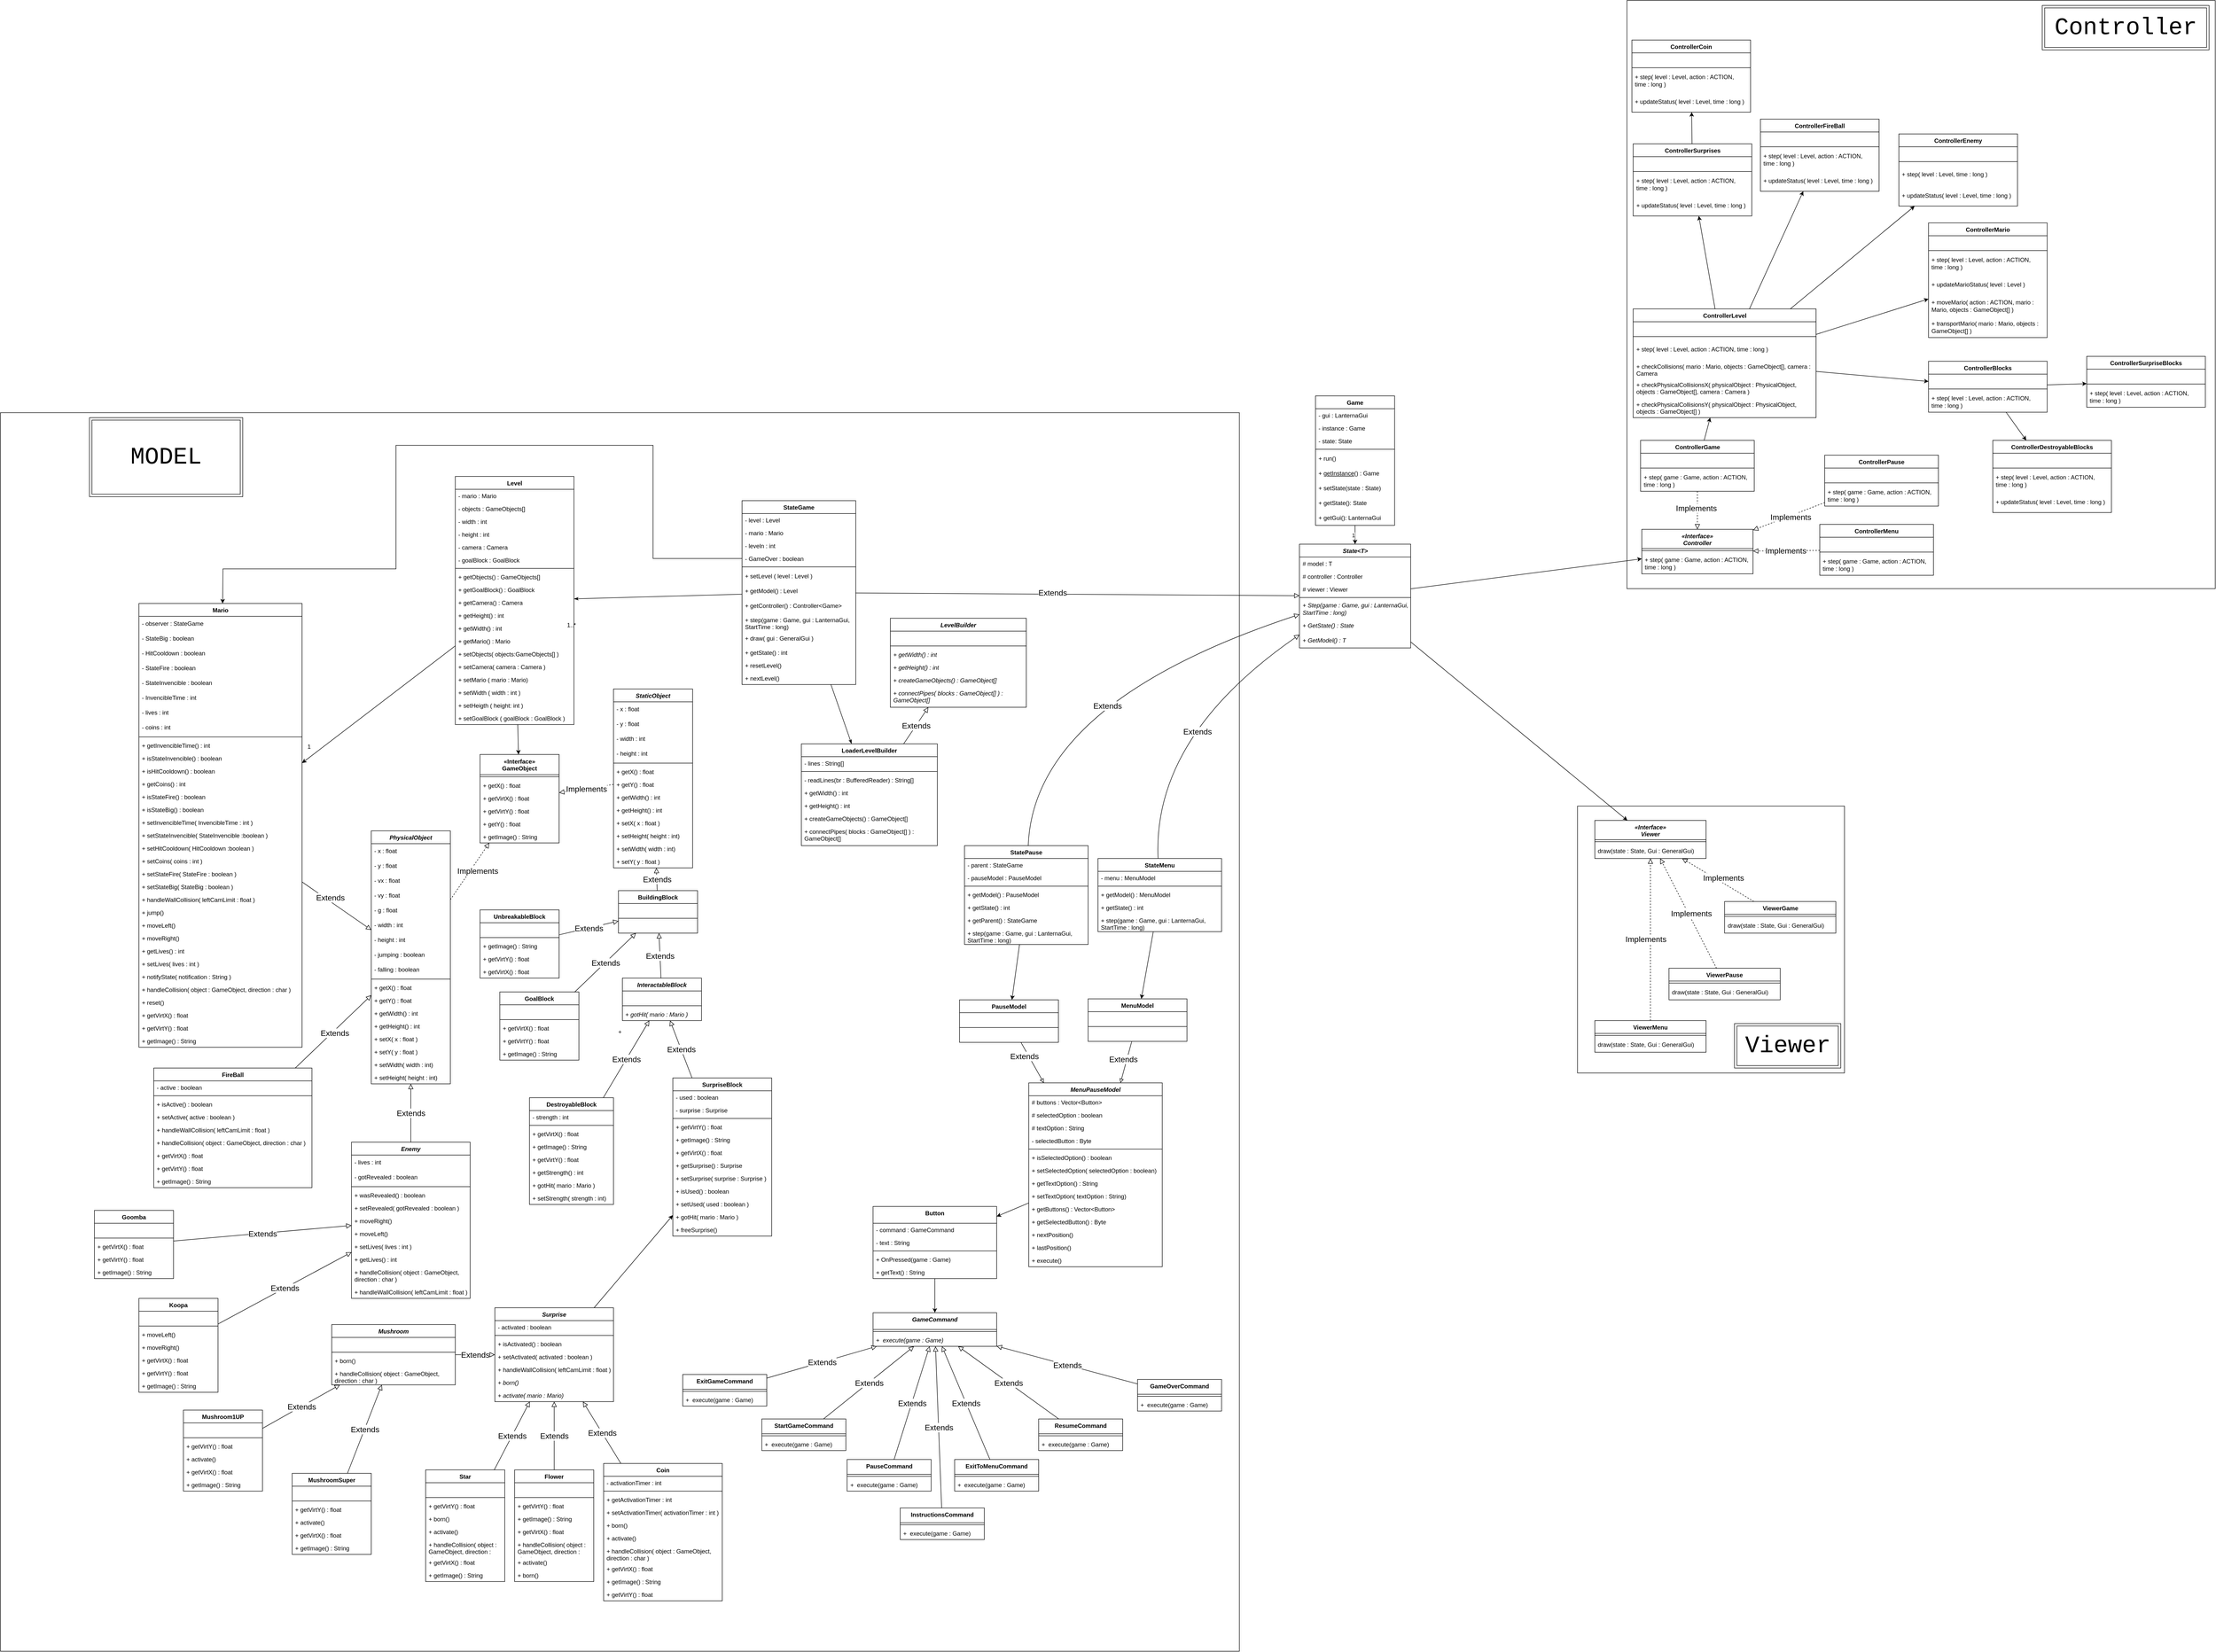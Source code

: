 <mxfile version="22.1.11" type="google">
  <diagram name="Page-1" id="rK_fNdizJSzWZShQfhna">
    <mxGraphModel grid="0" page="0" gridSize="10" guides="1" tooltips="1" connect="1" arrows="1" fold="1" pageScale="1" pageWidth="850" pageHeight="1100" math="0" shadow="0">
      <root>
        <mxCell id="0" />
        <mxCell id="1" parent="0" />
        <mxCell id="wrItMDX38cqyQFlgcdVp-244" value="" style="whiteSpace=wrap;html=1;aspect=fixed;" vertex="1" parent="1">
          <mxGeometry x="1480" y="-1690" width="1190" height="1190" as="geometry" />
        </mxCell>
        <mxCell id="wrItMDX38cqyQFlgcdVp-240" value="" style="whiteSpace=wrap;html=1;aspect=fixed;" vertex="1" parent="1">
          <mxGeometry x="1380" y="-60" width="540" height="540" as="geometry" />
        </mxCell>
        <mxCell id="yFF-_CPryOrGCf-6Ngjl-1" value="+" style="whiteSpace=wrap;html=1;aspect=fixed;" vertex="1" parent="1">
          <mxGeometry x="-1810" y="-856" width="2506" height="2506" as="geometry" />
        </mxCell>
        <mxCell id="aG0rLeEHpxrw3GpL947z-47" value="" style="endArrow=classicThin;html=1;rounded=0;endFill=1;" edge="1" parent="1" source="wrItMDX38cqyQFlgcdVp-157" target="Fx5pZNUmyxQv0LX6R8hX-21">
          <mxGeometry width="50" height="50" relative="1" as="geometry">
            <mxPoint x="-440" y="-413.082" as="sourcePoint" />
            <mxPoint x="30" y="226" as="targetPoint" />
          </mxGeometry>
        </mxCell>
        <mxCell id="aG0rLeEHpxrw3GpL947z-60" value="" style="endArrow=classic;html=1;rounded=0;" edge="1" parent="1" source="Fx5pZNUmyxQv0LX6R8hX-21" target="xB2yzWVDTjRSqzsMXxrG-3">
          <mxGeometry width="50" height="50" relative="1" as="geometry">
            <mxPoint x="-570.852" y="-74" as="sourcePoint" />
            <mxPoint x="-639.865" y="6" as="targetPoint" />
          </mxGeometry>
        </mxCell>
        <mxCell id="11oyfq9nP_X4tTVOYLgz-26" value="" style="endArrow=block;html=1;rounded=0;fontSize=12;startSize=8;endSize=8;curved=1;endFill=0;" edge="1" parent="1" source="xB2yzWVDTjRSqzsMXxrG-3" target="icz6_r1sjdUXYBvO22kP-2">
          <mxGeometry relative="1" as="geometry">
            <mxPoint x="-657.192" y="66" as="sourcePoint" />
            <mxPoint x="-613.542" y="246" as="targetPoint" />
          </mxGeometry>
        </mxCell>
        <mxCell id="11oyfq9nP_X4tTVOYLgz-27" value="Extends" style="edgeLabel;resizable=0;html=1;align=center;verticalAlign=middle;fontSize=16;" connectable="0" vertex="1" parent="11oyfq9nP_X4tTVOYLgz-26">
          <mxGeometry relative="1" as="geometry">
            <mxPoint x="-13" y="-17" as="offset" />
          </mxGeometry>
        </mxCell>
        <mxCell id="KP6V2DqVc89-Vs0x63BA-1" value="" style="endArrow=block;html=1;rounded=0;fontSize=12;startSize=8;endSize=8;curved=1;endFill=0;" edge="1" parent="1" source="Fx5pZNUmyxQv0LX6R8hX-1" target="icz6_r1sjdUXYBvO22kP-2">
          <mxGeometry relative="1" as="geometry">
            <mxPoint x="-497.606" y="66" as="sourcePoint" />
            <mxPoint x="-530.4" y="246" as="targetPoint" />
          </mxGeometry>
        </mxCell>
        <mxCell id="KP6V2DqVc89-Vs0x63BA-2" value="Extends" style="edgeLabel;resizable=0;html=1;align=center;verticalAlign=middle;fontSize=16;" connectable="0" vertex="1" parent="KP6V2DqVc89-Vs0x63BA-1">
          <mxGeometry relative="1" as="geometry" />
        </mxCell>
        <mxCell id="9E0n_XmJsJc59r4MI9qF-7" value="" style="endArrow=classic;html=1;edgeStyle=orthogonalEdgeStyle;rounded=0;endFill=1;" edge="1" parent="1" source="icz6_r1sjdUXYBvO22kP-15" target="icz6_r1sjdUXYBvO22kP-28">
          <mxGeometry relative="1" as="geometry">
            <mxPoint x="930" y="-344" as="sourcePoint" />
            <mxPoint x="930" y="-284" as="targetPoint" />
          </mxGeometry>
        </mxCell>
        <mxCell id="9E0n_XmJsJc59r4MI9qF-9" value="1" style="edgeLabel;resizable=0;html=1;align=right;verticalAlign=bottom;" connectable="0" vertex="1" parent="9E0n_XmJsJc59r4MI9qF-7">
          <mxGeometry x="1" relative="1" as="geometry">
            <mxPoint y="-10" as="offset" />
          </mxGeometry>
        </mxCell>
        <mxCell id="icz6_r1sjdUXYBvO22kP-2" value="&lt;i&gt;PhysicalObject&lt;/i&gt;" style="swimlane;fontStyle=1;align=center;verticalAlign=top;childLayout=stackLayout;horizontal=1;startSize=26;horizontalStack=0;resizeParent=1;resizeParentMax=0;resizeLast=0;collapsible=1;marginBottom=0;whiteSpace=wrap;html=1;" vertex="1" parent="1">
          <mxGeometry x="-1060" y="-10" width="160" height="512" as="geometry" />
        </mxCell>
        <mxCell id="icz6_r1sjdUXYBvO22kP-6" value="- x : float" style="text;strokeColor=none;fillColor=none;align=left;verticalAlign=middle;spacingLeft=4;spacingRight=4;overflow=hidden;points=[[0,0.5],[1,0.5]];portConstraint=eastwest;rotatable=0;whiteSpace=wrap;html=1;" vertex="1" parent="icz6_r1sjdUXYBvO22kP-2">
          <mxGeometry y="26" width="160" height="30" as="geometry" />
        </mxCell>
        <mxCell id="icz6_r1sjdUXYBvO22kP-7" value="- y : float" style="text;strokeColor=none;fillColor=none;align=left;verticalAlign=middle;spacingLeft=4;spacingRight=4;overflow=hidden;points=[[0,0.5],[1,0.5]];portConstraint=eastwest;rotatable=0;whiteSpace=wrap;html=1;" vertex="1" parent="icz6_r1sjdUXYBvO22kP-2">
          <mxGeometry y="56" width="160" height="30" as="geometry" />
        </mxCell>
        <mxCell id="icz6_r1sjdUXYBvO22kP-8" value="- vx : float" style="text;strokeColor=none;fillColor=none;align=left;verticalAlign=middle;spacingLeft=4;spacingRight=4;overflow=hidden;points=[[0,0.5],[1,0.5]];portConstraint=eastwest;rotatable=0;whiteSpace=wrap;html=1;" vertex="1" parent="icz6_r1sjdUXYBvO22kP-2">
          <mxGeometry y="86" width="160" height="30" as="geometry" />
        </mxCell>
        <mxCell id="icz6_r1sjdUXYBvO22kP-9" value="- vy : float" style="text;strokeColor=none;fillColor=none;align=left;verticalAlign=middle;spacingLeft=4;spacingRight=4;overflow=hidden;points=[[0,0.5],[1,0.5]];portConstraint=eastwest;rotatable=0;whiteSpace=wrap;html=1;" vertex="1" parent="icz6_r1sjdUXYBvO22kP-2">
          <mxGeometry y="116" width="160" height="30" as="geometry" />
        </mxCell>
        <mxCell id="icz6_r1sjdUXYBvO22kP-10" value="- g : float" style="text;strokeColor=none;fillColor=none;align=left;verticalAlign=middle;spacingLeft=4;spacingRight=4;overflow=hidden;points=[[0,0.5],[1,0.5]];portConstraint=eastwest;rotatable=0;whiteSpace=wrap;html=1;" vertex="1" parent="icz6_r1sjdUXYBvO22kP-2">
          <mxGeometry y="146" width="160" height="30" as="geometry" />
        </mxCell>
        <mxCell id="icz6_r1sjdUXYBvO22kP-11" value="- width : int" style="text;strokeColor=none;fillColor=none;align=left;verticalAlign=middle;spacingLeft=4;spacingRight=4;overflow=hidden;points=[[0,0.5],[1,0.5]];portConstraint=eastwest;rotatable=0;whiteSpace=wrap;html=1;" vertex="1" parent="icz6_r1sjdUXYBvO22kP-2">
          <mxGeometry y="176" width="160" height="30" as="geometry" />
        </mxCell>
        <mxCell id="icz6_r1sjdUXYBvO22kP-12" value="- height : int" style="text;strokeColor=none;fillColor=none;align=left;verticalAlign=middle;spacingLeft=4;spacingRight=4;overflow=hidden;points=[[0,0.5],[1,0.5]];portConstraint=eastwest;rotatable=0;whiteSpace=wrap;html=1;" vertex="1" parent="icz6_r1sjdUXYBvO22kP-2">
          <mxGeometry y="206" width="160" height="30" as="geometry" />
        </mxCell>
        <mxCell id="icz6_r1sjdUXYBvO22kP-13" value="- jumping : boolean" style="text;strokeColor=none;fillColor=none;align=left;verticalAlign=middle;spacingLeft=4;spacingRight=4;overflow=hidden;points=[[0,0.5],[1,0.5]];portConstraint=eastwest;rotatable=0;whiteSpace=wrap;html=1;" vertex="1" parent="icz6_r1sjdUXYBvO22kP-2">
          <mxGeometry y="236" width="160" height="30" as="geometry" />
        </mxCell>
        <mxCell id="icz6_r1sjdUXYBvO22kP-14" value="- falling : boolean" style="text;strokeColor=none;fillColor=none;align=left;verticalAlign=middle;spacingLeft=4;spacingRight=4;overflow=hidden;points=[[0,0.5],[1,0.5]];portConstraint=eastwest;rotatable=0;whiteSpace=wrap;html=1;" vertex="1" parent="icz6_r1sjdUXYBvO22kP-2">
          <mxGeometry y="266" width="160" height="30" as="geometry" />
        </mxCell>
        <mxCell id="icz6_r1sjdUXYBvO22kP-4" value="" style="line;strokeWidth=1;fillColor=none;align=left;verticalAlign=middle;spacingTop=-1;spacingLeft=3;spacingRight=3;rotatable=0;labelPosition=right;points=[];portConstraint=eastwest;strokeColor=inherit;" vertex="1" parent="icz6_r1sjdUXYBvO22kP-2">
          <mxGeometry y="296" width="160" height="8" as="geometry" />
        </mxCell>
        <mxCell id="icz6_r1sjdUXYBvO22kP-5" value="+ getX() : float" style="text;strokeColor=none;fillColor=none;align=left;verticalAlign=top;spacingLeft=4;spacingRight=4;overflow=hidden;rotatable=0;points=[[0,0.5],[1,0.5]];portConstraint=eastwest;whiteSpace=wrap;html=1;" vertex="1" parent="icz6_r1sjdUXYBvO22kP-2">
          <mxGeometry y="304" width="160" height="26" as="geometry" />
        </mxCell>
        <mxCell id="wrItMDX38cqyQFlgcdVp-9" value="+ getY() : float" style="text;strokeColor=none;fillColor=none;align=left;verticalAlign=top;spacingLeft=4;spacingRight=4;overflow=hidden;rotatable=0;points=[[0,0.5],[1,0.5]];portConstraint=eastwest;whiteSpace=wrap;html=1;" vertex="1" parent="icz6_r1sjdUXYBvO22kP-2">
          <mxGeometry y="330" width="160" height="26" as="geometry" />
        </mxCell>
        <mxCell id="wrItMDX38cqyQFlgcdVp-47" value="+ getWidth() : int" style="text;strokeColor=none;fillColor=none;align=left;verticalAlign=top;spacingLeft=4;spacingRight=4;overflow=hidden;rotatable=0;points=[[0,0.5],[1,0.5]];portConstraint=eastwest;whiteSpace=wrap;html=1;" vertex="1" parent="icz6_r1sjdUXYBvO22kP-2">
          <mxGeometry y="356" width="160" height="26" as="geometry" />
        </mxCell>
        <mxCell id="wrItMDX38cqyQFlgcdVp-48" value="+ getHeight() : int" style="text;strokeColor=none;fillColor=none;align=left;verticalAlign=top;spacingLeft=4;spacingRight=4;overflow=hidden;rotatable=0;points=[[0,0.5],[1,0.5]];portConstraint=eastwest;whiteSpace=wrap;html=1;" vertex="1" parent="icz6_r1sjdUXYBvO22kP-2">
          <mxGeometry y="382" width="160" height="26" as="geometry" />
        </mxCell>
        <mxCell id="84dPEuBOt7b73dTiNmkC-108" value="+ setX( x : float )" style="text;strokeColor=none;fillColor=none;align=left;verticalAlign=top;spacingLeft=4;spacingRight=4;overflow=hidden;rotatable=0;points=[[0,0.5],[1,0.5]];portConstraint=eastwest;whiteSpace=wrap;html=1;" vertex="1" parent="icz6_r1sjdUXYBvO22kP-2">
          <mxGeometry y="408" width="160" height="26" as="geometry" />
        </mxCell>
        <mxCell id="84dPEuBOt7b73dTiNmkC-112" value="+ setY( y : float )" style="text;strokeColor=none;fillColor=none;align=left;verticalAlign=top;spacingLeft=4;spacingRight=4;overflow=hidden;rotatable=0;points=[[0,0.5],[1,0.5]];portConstraint=eastwest;whiteSpace=wrap;html=1;" vertex="1" parent="icz6_r1sjdUXYBvO22kP-2">
          <mxGeometry y="434" width="160" height="26" as="geometry" />
        </mxCell>
        <mxCell id="84dPEuBOt7b73dTiNmkC-110" value="+ setWidth( width : int)&amp;nbsp;" style="text;strokeColor=none;fillColor=none;align=left;verticalAlign=top;spacingLeft=4;spacingRight=4;overflow=hidden;rotatable=0;points=[[0,0.5],[1,0.5]];portConstraint=eastwest;whiteSpace=wrap;html=1;" vertex="1" parent="icz6_r1sjdUXYBvO22kP-2">
          <mxGeometry y="460" width="160" height="26" as="geometry" />
        </mxCell>
        <mxCell id="84dPEuBOt7b73dTiNmkC-113" value="+ setHeight( height : int)&amp;nbsp;" style="text;strokeColor=none;fillColor=none;align=left;verticalAlign=top;spacingLeft=4;spacingRight=4;overflow=hidden;rotatable=0;points=[[0,0.5],[1,0.5]];portConstraint=eastwest;whiteSpace=wrap;html=1;" vertex="1" parent="icz6_r1sjdUXYBvO22kP-2">
          <mxGeometry y="486" width="160" height="26" as="geometry" />
        </mxCell>
        <mxCell id="icz6_r1sjdUXYBvO22kP-15" value="Game" style="swimlane;fontStyle=1;align=center;verticalAlign=top;childLayout=stackLayout;horizontal=1;startSize=26;horizontalStack=0;resizeParent=1;resizeParentMax=0;resizeLast=0;collapsible=1;marginBottom=0;whiteSpace=wrap;html=1;" vertex="1" parent="1">
          <mxGeometry x="850" y="-890" width="160" height="262" as="geometry" />
        </mxCell>
        <mxCell id="icz6_r1sjdUXYBvO22kP-16" value="- gui : LanternaGui" style="text;strokeColor=none;fillColor=none;align=left;verticalAlign=top;spacingLeft=4;spacingRight=4;overflow=hidden;rotatable=0;points=[[0,0.5],[1,0.5]];portConstraint=eastwest;whiteSpace=wrap;html=1;" vertex="1" parent="icz6_r1sjdUXYBvO22kP-15">
          <mxGeometry y="26" width="160" height="26" as="geometry" />
        </mxCell>
        <mxCell id="icz6_r1sjdUXYBvO22kP-19" value="- instance : Game" style="text;strokeColor=none;fillColor=none;align=left;verticalAlign=top;spacingLeft=4;spacingRight=4;overflow=hidden;rotatable=0;points=[[0,0.5],[1,0.5]];portConstraint=eastwest;whiteSpace=wrap;html=1;" vertex="1" parent="icz6_r1sjdUXYBvO22kP-15">
          <mxGeometry y="52" width="160" height="26" as="geometry" />
        </mxCell>
        <mxCell id="hBsyeu-UmAU6Q8jqOcbW-1" value="- state: State" style="text;strokeColor=none;fillColor=none;align=left;verticalAlign=top;spacingLeft=4;spacingRight=4;overflow=hidden;rotatable=0;points=[[0,0.5],[1,0.5]];portConstraint=eastwest;whiteSpace=wrap;html=1;" vertex="1" parent="icz6_r1sjdUXYBvO22kP-15">
          <mxGeometry y="78" width="160" height="26" as="geometry" />
        </mxCell>
        <mxCell id="icz6_r1sjdUXYBvO22kP-17" value="" style="line;strokeWidth=1;fillColor=none;align=left;verticalAlign=middle;spacingTop=-1;spacingLeft=3;spacingRight=3;rotatable=0;labelPosition=right;points=[];portConstraint=eastwest;strokeColor=inherit;" vertex="1" parent="icz6_r1sjdUXYBvO22kP-15">
          <mxGeometry y="104" width="160" height="8" as="geometry" />
        </mxCell>
        <mxCell id="icz6_r1sjdUXYBvO22kP-20" value="+ run()" style="text;strokeColor=none;fillColor=none;align=left;verticalAlign=middle;spacingLeft=4;spacingRight=4;overflow=hidden;points=[[0,0.5],[1,0.5]];portConstraint=eastwest;rotatable=0;whiteSpace=wrap;html=1;" vertex="1" parent="icz6_r1sjdUXYBvO22kP-15">
          <mxGeometry y="112" width="160" height="30" as="geometry" />
        </mxCell>
        <mxCell id="icz6_r1sjdUXYBvO22kP-21" value="+ &lt;u&gt;getInstance&lt;/u&gt;() : Game" style="text;strokeColor=none;fillColor=none;align=left;verticalAlign=middle;spacingLeft=4;spacingRight=4;overflow=hidden;points=[[0,0.5],[1,0.5]];portConstraint=eastwest;rotatable=0;whiteSpace=wrap;html=1;" vertex="1" parent="icz6_r1sjdUXYBvO22kP-15">
          <mxGeometry y="142" width="160" height="30" as="geometry" />
        </mxCell>
        <mxCell id="icz6_r1sjdUXYBvO22kP-23" value="+ setState(state : State)" style="text;strokeColor=none;fillColor=none;align=left;verticalAlign=middle;spacingLeft=4;spacingRight=4;overflow=hidden;points=[[0,0.5],[1,0.5]];portConstraint=eastwest;rotatable=0;whiteSpace=wrap;html=1;" vertex="1" parent="icz6_r1sjdUXYBvO22kP-15">
          <mxGeometry y="172" width="160" height="30" as="geometry" />
        </mxCell>
        <mxCell id="icz6_r1sjdUXYBvO22kP-22" value="+ getState(): State" style="text;strokeColor=none;fillColor=none;align=left;verticalAlign=middle;spacingLeft=4;spacingRight=4;overflow=hidden;points=[[0,0.5],[1,0.5]];portConstraint=eastwest;rotatable=0;whiteSpace=wrap;html=1;" vertex="1" parent="icz6_r1sjdUXYBvO22kP-15">
          <mxGeometry y="202" width="160" height="30" as="geometry" />
        </mxCell>
        <mxCell id="icz6_r1sjdUXYBvO22kP-24" value="+ getGui(): LanternaGui" style="text;strokeColor=none;fillColor=none;align=left;verticalAlign=middle;spacingLeft=4;spacingRight=4;overflow=hidden;points=[[0,0.5],[1,0.5]];portConstraint=eastwest;rotatable=0;whiteSpace=wrap;html=1;" vertex="1" parent="icz6_r1sjdUXYBvO22kP-15">
          <mxGeometry y="232" width="160" height="30" as="geometry" />
        </mxCell>
        <mxCell id="icz6_r1sjdUXYBvO22kP-28" value="&lt;i&gt;State&amp;lt;T&amp;gt;&lt;/i&gt;" style="swimlane;fontStyle=1;align=center;verticalAlign=top;childLayout=stackLayout;horizontal=1;startSize=26;horizontalStack=0;resizeParent=1;resizeParentMax=0;resizeLast=0;collapsible=1;marginBottom=0;whiteSpace=wrap;html=1;" vertex="1" parent="1">
          <mxGeometry x="817.5" y="-590" width="225" height="210" as="geometry" />
        </mxCell>
        <mxCell id="icz6_r1sjdUXYBvO22kP-32" value="# model : T" style="text;strokeColor=none;fillColor=none;align=left;verticalAlign=top;spacingLeft=4;spacingRight=4;overflow=hidden;rotatable=0;points=[[0,0.5],[1,0.5]];portConstraint=eastwest;whiteSpace=wrap;html=1;" vertex="1" parent="icz6_r1sjdUXYBvO22kP-28">
          <mxGeometry y="26" width="225" height="26" as="geometry" />
        </mxCell>
        <mxCell id="icz6_r1sjdUXYBvO22kP-29" value="# controller : Controller" style="text;strokeColor=none;fillColor=none;align=left;verticalAlign=top;spacingLeft=4;spacingRight=4;overflow=hidden;rotatable=0;points=[[0,0.5],[1,0.5]];portConstraint=eastwest;whiteSpace=wrap;html=1;" vertex="1" parent="icz6_r1sjdUXYBvO22kP-28">
          <mxGeometry y="52" width="225" height="26" as="geometry" />
        </mxCell>
        <mxCell id="icz6_r1sjdUXYBvO22kP-33" value="# viewer : Viewer" style="text;strokeColor=none;fillColor=none;align=left;verticalAlign=top;spacingLeft=4;spacingRight=4;overflow=hidden;rotatable=0;points=[[0,0.5],[1,0.5]];portConstraint=eastwest;whiteSpace=wrap;html=1;" vertex="1" parent="icz6_r1sjdUXYBvO22kP-28">
          <mxGeometry y="78" width="225" height="26" as="geometry" />
        </mxCell>
        <mxCell id="icz6_r1sjdUXYBvO22kP-30" value="" style="line;strokeWidth=1;fillColor=none;align=left;verticalAlign=middle;spacingTop=-1;spacingLeft=3;spacingRight=3;rotatable=0;labelPosition=right;points=[];portConstraint=eastwest;strokeColor=inherit;" vertex="1" parent="icz6_r1sjdUXYBvO22kP-28">
          <mxGeometry y="104" width="225" height="8" as="geometry" />
        </mxCell>
        <mxCell id="icz6_r1sjdUXYBvO22kP-38" value="+ &lt;i&gt;Step(game : Game, gui : LanternaGui, &lt;br&gt;StartTime : long)&lt;/i&gt;" style="text;strokeColor=none;fillColor=none;align=left;verticalAlign=middle;spacingLeft=4;spacingRight=4;overflow=hidden;points=[[0,0.5],[1,0.5]];portConstraint=eastwest;rotatable=0;whiteSpace=wrap;html=1;" vertex="1" parent="icz6_r1sjdUXYBvO22kP-28">
          <mxGeometry y="112" width="225" height="38" as="geometry" />
        </mxCell>
        <mxCell id="icz6_r1sjdUXYBvO22kP-37" value="+ &lt;i&gt;GetState() : State&lt;/i&gt;" style="text;strokeColor=none;fillColor=none;align=left;verticalAlign=middle;spacingLeft=4;spacingRight=4;overflow=hidden;points=[[0,0.5],[1,0.5]];portConstraint=eastwest;rotatable=0;whiteSpace=wrap;html=1;" vertex="1" parent="icz6_r1sjdUXYBvO22kP-28">
          <mxGeometry y="150" width="225" height="30" as="geometry" />
        </mxCell>
        <mxCell id="icz6_r1sjdUXYBvO22kP-36" value="+ &lt;i&gt;GetModel() : T&lt;/i&gt;" style="text;strokeColor=none;fillColor=none;align=left;verticalAlign=middle;spacingLeft=4;spacingRight=4;overflow=hidden;points=[[0,0.5],[1,0.5]];portConstraint=eastwest;rotatable=0;whiteSpace=wrap;html=1;" vertex="1" parent="icz6_r1sjdUXYBvO22kP-28">
          <mxGeometry y="180" width="225" height="30" as="geometry" />
        </mxCell>
        <mxCell id="xB2yzWVDTjRSqzsMXxrG-3" value="Mario" style="swimlane;fontStyle=1;align=center;verticalAlign=top;childLayout=stackLayout;horizontal=1;startSize=26;horizontalStack=0;resizeParent=1;resizeParentMax=0;resizeLast=0;collapsible=1;marginBottom=0;whiteSpace=wrap;html=1;" vertex="1" parent="1">
          <mxGeometry x="-1530" y="-470" width="330" height="898" as="geometry" />
        </mxCell>
        <mxCell id="xB2yzWVDTjRSqzsMXxrG-7" value="- observer : StateGame" style="text;strokeColor=none;fillColor=none;align=left;verticalAlign=middle;spacingLeft=4;spacingRight=4;overflow=hidden;points=[[0,0.5],[1,0.5]];portConstraint=eastwest;rotatable=0;whiteSpace=wrap;html=1;" vertex="1" parent="xB2yzWVDTjRSqzsMXxrG-3">
          <mxGeometry y="26" width="330" height="30" as="geometry" />
        </mxCell>
        <mxCell id="84dPEuBOt7b73dTiNmkC-61" value="- StateBig : boolean" style="text;strokeColor=none;fillColor=none;align=left;verticalAlign=middle;spacingLeft=4;spacingRight=4;overflow=hidden;points=[[0,0.5],[1,0.5]];portConstraint=eastwest;rotatable=0;whiteSpace=wrap;html=1;" vertex="1" parent="xB2yzWVDTjRSqzsMXxrG-3">
          <mxGeometry y="56" width="330" height="30" as="geometry" />
        </mxCell>
        <mxCell id="84dPEuBOt7b73dTiNmkC-62" value="- HitCooldown : boolean" style="text;strokeColor=none;fillColor=none;align=left;verticalAlign=middle;spacingLeft=4;spacingRight=4;overflow=hidden;points=[[0,0.5],[1,0.5]];portConstraint=eastwest;rotatable=0;whiteSpace=wrap;html=1;" vertex="1" parent="xB2yzWVDTjRSqzsMXxrG-3">
          <mxGeometry y="86" width="330" height="30" as="geometry" />
        </mxCell>
        <mxCell id="xB2yzWVDTjRSqzsMXxrG-8" value="- StateFire : boolean" style="text;strokeColor=none;fillColor=none;align=left;verticalAlign=middle;spacingLeft=4;spacingRight=4;overflow=hidden;points=[[0,0.5],[1,0.5]];portConstraint=eastwest;rotatable=0;whiteSpace=wrap;html=1;" vertex="1" parent="xB2yzWVDTjRSqzsMXxrG-3">
          <mxGeometry y="116" width="330" height="30" as="geometry" />
        </mxCell>
        <mxCell id="84dPEuBOt7b73dTiNmkC-63" value="- StateInvencible : boolean" style="text;strokeColor=none;fillColor=none;align=left;verticalAlign=middle;spacingLeft=4;spacingRight=4;overflow=hidden;points=[[0,0.5],[1,0.5]];portConstraint=eastwest;rotatable=0;whiteSpace=wrap;html=1;" vertex="1" parent="xB2yzWVDTjRSqzsMXxrG-3">
          <mxGeometry y="146" width="330" height="30" as="geometry" />
        </mxCell>
        <mxCell id="84dPEuBOt7b73dTiNmkC-64" value="- InvencibleTime : int" style="text;strokeColor=none;fillColor=none;align=left;verticalAlign=middle;spacingLeft=4;spacingRight=4;overflow=hidden;points=[[0,0.5],[1,0.5]];portConstraint=eastwest;rotatable=0;whiteSpace=wrap;html=1;" vertex="1" parent="xB2yzWVDTjRSqzsMXxrG-3">
          <mxGeometry y="176" width="330" height="30" as="geometry" />
        </mxCell>
        <mxCell id="84dPEuBOt7b73dTiNmkC-65" value="- lives : int" style="text;strokeColor=none;fillColor=none;align=left;verticalAlign=middle;spacingLeft=4;spacingRight=4;overflow=hidden;points=[[0,0.5],[1,0.5]];portConstraint=eastwest;rotatable=0;whiteSpace=wrap;html=1;" vertex="1" parent="xB2yzWVDTjRSqzsMXxrG-3">
          <mxGeometry y="206" width="330" height="30" as="geometry" />
        </mxCell>
        <mxCell id="wrItMDX38cqyQFlgcdVp-30" value="- coins : int" style="text;strokeColor=none;fillColor=none;align=left;verticalAlign=middle;spacingLeft=4;spacingRight=4;overflow=hidden;points=[[0,0.5],[1,0.5]];portConstraint=eastwest;rotatable=0;whiteSpace=wrap;html=1;" vertex="1" parent="xB2yzWVDTjRSqzsMXxrG-3">
          <mxGeometry y="236" width="330" height="30" as="geometry" />
        </mxCell>
        <mxCell id="xB2yzWVDTjRSqzsMXxrG-5" value="" style="line;strokeWidth=1;fillColor=none;align=left;verticalAlign=middle;spacingTop=-1;spacingLeft=3;spacingRight=3;rotatable=0;labelPosition=right;points=[];portConstraint=eastwest;strokeColor=inherit;" vertex="1" parent="xB2yzWVDTjRSqzsMXxrG-3">
          <mxGeometry y="266" width="330" height="8" as="geometry" />
        </mxCell>
        <mxCell id="xB2yzWVDTjRSqzsMXxrG-6" value="+ getInvencibleTime() : int" style="text;strokeColor=none;fillColor=none;align=left;verticalAlign=top;spacingLeft=4;spacingRight=4;overflow=hidden;rotatable=0;points=[[0,0.5],[1,0.5]];portConstraint=eastwest;whiteSpace=wrap;html=1;" vertex="1" parent="xB2yzWVDTjRSqzsMXxrG-3">
          <mxGeometry y="274" width="330" height="26" as="geometry" />
        </mxCell>
        <mxCell id="xB2yzWVDTjRSqzsMXxrG-10" value="+ isStateInvencible() : boolean" style="text;strokeColor=none;fillColor=none;align=left;verticalAlign=top;spacingLeft=4;spacingRight=4;overflow=hidden;rotatable=0;points=[[0,0.5],[1,0.5]];portConstraint=eastwest;whiteSpace=wrap;html=1;" vertex="1" parent="xB2yzWVDTjRSqzsMXxrG-3">
          <mxGeometry y="300" width="330" height="26" as="geometry" />
        </mxCell>
        <mxCell id="84dPEuBOt7b73dTiNmkC-66" value="+ isHitCooldown() : boolean" style="text;strokeColor=none;fillColor=none;align=left;verticalAlign=top;spacingLeft=4;spacingRight=4;overflow=hidden;rotatable=0;points=[[0,0.5],[1,0.5]];portConstraint=eastwest;whiteSpace=wrap;html=1;" vertex="1" parent="xB2yzWVDTjRSqzsMXxrG-3">
          <mxGeometry y="326" width="330" height="26" as="geometry" />
        </mxCell>
        <mxCell id="84dPEuBOt7b73dTiNmkC-68" value="+ getCoins() : int" style="text;strokeColor=none;fillColor=none;align=left;verticalAlign=top;spacingLeft=4;spacingRight=4;overflow=hidden;rotatable=0;points=[[0,0.5],[1,0.5]];portConstraint=eastwest;whiteSpace=wrap;html=1;" vertex="1" parent="xB2yzWVDTjRSqzsMXxrG-3">
          <mxGeometry y="352" width="330" height="26" as="geometry" />
        </mxCell>
        <mxCell id="84dPEuBOt7b73dTiNmkC-69" value="+ isStateFire() : boolean" style="text;strokeColor=none;fillColor=none;align=left;verticalAlign=top;spacingLeft=4;spacingRight=4;overflow=hidden;rotatable=0;points=[[0,0.5],[1,0.5]];portConstraint=eastwest;whiteSpace=wrap;html=1;" vertex="1" parent="xB2yzWVDTjRSqzsMXxrG-3">
          <mxGeometry y="378" width="330" height="26" as="geometry" />
        </mxCell>
        <mxCell id="84dPEuBOt7b73dTiNmkC-70" value="+ isStateBig() : boolean" style="text;strokeColor=none;fillColor=none;align=left;verticalAlign=top;spacingLeft=4;spacingRight=4;overflow=hidden;rotatable=0;points=[[0,0.5],[1,0.5]];portConstraint=eastwest;whiteSpace=wrap;html=1;" vertex="1" parent="xB2yzWVDTjRSqzsMXxrG-3">
          <mxGeometry y="404" width="330" height="26" as="geometry" />
        </mxCell>
        <mxCell id="xB2yzWVDTjRSqzsMXxrG-9" value="+ setInvencibleTime( InvencibleTime : int )" style="text;strokeColor=none;fillColor=none;align=left;verticalAlign=top;spacingLeft=4;spacingRight=4;overflow=hidden;rotatable=0;points=[[0,0.5],[1,0.5]];portConstraint=eastwest;whiteSpace=wrap;html=1;" vertex="1" parent="xB2yzWVDTjRSqzsMXxrG-3">
          <mxGeometry y="430" width="330" height="26" as="geometry" />
        </mxCell>
        <mxCell id="84dPEuBOt7b73dTiNmkC-67" value="+ setStateInvencible( StateInvencible :boolean )&amp;nbsp;" style="text;strokeColor=none;fillColor=none;align=left;verticalAlign=top;spacingLeft=4;spacingRight=4;overflow=hidden;rotatable=0;points=[[0,0.5],[1,0.5]];portConstraint=eastwest;whiteSpace=wrap;html=1;" vertex="1" parent="xB2yzWVDTjRSqzsMXxrG-3">
          <mxGeometry y="456" width="330" height="26" as="geometry" />
        </mxCell>
        <mxCell id="84dPEuBOt7b73dTiNmkC-71" value="+ setHitCooldown( HitCooldown :boolean )&amp;nbsp;" style="text;strokeColor=none;fillColor=none;align=left;verticalAlign=top;spacingLeft=4;spacingRight=4;overflow=hidden;rotatable=0;points=[[0,0.5],[1,0.5]];portConstraint=eastwest;whiteSpace=wrap;html=1;" vertex="1" parent="xB2yzWVDTjRSqzsMXxrG-3">
          <mxGeometry y="482" width="330" height="26" as="geometry" />
        </mxCell>
        <mxCell id="84dPEuBOt7b73dTiNmkC-72" value="+ setCoins( coins : int )&amp;nbsp;" style="text;strokeColor=none;fillColor=none;align=left;verticalAlign=top;spacingLeft=4;spacingRight=4;overflow=hidden;rotatable=0;points=[[0,0.5],[1,0.5]];portConstraint=eastwest;whiteSpace=wrap;html=1;" vertex="1" parent="xB2yzWVDTjRSqzsMXxrG-3">
          <mxGeometry y="508" width="330" height="26" as="geometry" />
        </mxCell>
        <mxCell id="84dPEuBOt7b73dTiNmkC-74" value="+ setStateFire( StateFire : boolean )&amp;nbsp;" style="text;strokeColor=none;fillColor=none;align=left;verticalAlign=top;spacingLeft=4;spacingRight=4;overflow=hidden;rotatable=0;points=[[0,0.5],[1,0.5]];portConstraint=eastwest;whiteSpace=wrap;html=1;" vertex="1" parent="xB2yzWVDTjRSqzsMXxrG-3">
          <mxGeometry y="534" width="330" height="26" as="geometry" />
        </mxCell>
        <mxCell id="84dPEuBOt7b73dTiNmkC-75" value="+ setStateBig( StateBig : boolean )&amp;nbsp;" style="text;strokeColor=none;fillColor=none;align=left;verticalAlign=top;spacingLeft=4;spacingRight=4;overflow=hidden;rotatable=0;points=[[0,0.5],[1,0.5]];portConstraint=eastwest;whiteSpace=wrap;html=1;" vertex="1" parent="xB2yzWVDTjRSqzsMXxrG-3">
          <mxGeometry y="560" width="330" height="26" as="geometry" />
        </mxCell>
        <mxCell id="84dPEuBOt7b73dTiNmkC-76" value="+ handleWallCollision( leftCamLimit : float )" style="text;strokeColor=none;fillColor=none;align=left;verticalAlign=top;spacingLeft=4;spacingRight=4;overflow=hidden;rotatable=0;points=[[0,0.5],[1,0.5]];portConstraint=eastwest;whiteSpace=wrap;html=1;" vertex="1" parent="xB2yzWVDTjRSqzsMXxrG-3">
          <mxGeometry y="586" width="330" height="26" as="geometry" />
        </mxCell>
        <mxCell id="84dPEuBOt7b73dTiNmkC-77" value="+ jump()" style="text;strokeColor=none;fillColor=none;align=left;verticalAlign=top;spacingLeft=4;spacingRight=4;overflow=hidden;rotatable=0;points=[[0,0.5],[1,0.5]];portConstraint=eastwest;whiteSpace=wrap;html=1;" vertex="1" parent="xB2yzWVDTjRSqzsMXxrG-3">
          <mxGeometry y="612" width="330" height="26" as="geometry" />
        </mxCell>
        <mxCell id="84dPEuBOt7b73dTiNmkC-79" value="+ moveLeft()" style="text;strokeColor=none;fillColor=none;align=left;verticalAlign=top;spacingLeft=4;spacingRight=4;overflow=hidden;rotatable=0;points=[[0,0.5],[1,0.5]];portConstraint=eastwest;whiteSpace=wrap;html=1;" vertex="1" parent="xB2yzWVDTjRSqzsMXxrG-3">
          <mxGeometry y="638" width="330" height="26" as="geometry" />
        </mxCell>
        <mxCell id="84dPEuBOt7b73dTiNmkC-80" value="+ moveRight()" style="text;strokeColor=none;fillColor=none;align=left;verticalAlign=top;spacingLeft=4;spacingRight=4;overflow=hidden;rotatable=0;points=[[0,0.5],[1,0.5]];portConstraint=eastwest;whiteSpace=wrap;html=1;" vertex="1" parent="xB2yzWVDTjRSqzsMXxrG-3">
          <mxGeometry y="664" width="330" height="26" as="geometry" />
        </mxCell>
        <mxCell id="84dPEuBOt7b73dTiNmkC-78" value="+ getLives() : int" style="text;strokeColor=none;fillColor=none;align=left;verticalAlign=top;spacingLeft=4;spacingRight=4;overflow=hidden;rotatable=0;points=[[0,0.5],[1,0.5]];portConstraint=eastwest;whiteSpace=wrap;html=1;" vertex="1" parent="xB2yzWVDTjRSqzsMXxrG-3">
          <mxGeometry y="690" width="330" height="26" as="geometry" />
        </mxCell>
        <mxCell id="84dPEuBOt7b73dTiNmkC-81" value="+ setLives( lives : int )&amp;nbsp;" style="text;strokeColor=none;fillColor=none;align=left;verticalAlign=top;spacingLeft=4;spacingRight=4;overflow=hidden;rotatable=0;points=[[0,0.5],[1,0.5]];portConstraint=eastwest;whiteSpace=wrap;html=1;" vertex="1" parent="xB2yzWVDTjRSqzsMXxrG-3">
          <mxGeometry y="716" width="330" height="26" as="geometry" />
        </mxCell>
        <mxCell id="84dPEuBOt7b73dTiNmkC-82" value="+ notifyState( notification : String )" style="text;strokeColor=none;fillColor=none;align=left;verticalAlign=top;spacingLeft=4;spacingRight=4;overflow=hidden;rotatable=0;points=[[0,0.5],[1,0.5]];portConstraint=eastwest;whiteSpace=wrap;html=1;" vertex="1" parent="xB2yzWVDTjRSqzsMXxrG-3">
          <mxGeometry y="742" width="330" height="26" as="geometry" />
        </mxCell>
        <mxCell id="84dPEuBOt7b73dTiNmkC-83" value="+ handleCollision( object : GameObject, direction : char )&amp;nbsp;" style="text;strokeColor=none;fillColor=none;align=left;verticalAlign=top;spacingLeft=4;spacingRight=4;overflow=hidden;rotatable=0;points=[[0,0.5],[1,0.5]];portConstraint=eastwest;whiteSpace=wrap;html=1;" vertex="1" parent="xB2yzWVDTjRSqzsMXxrG-3">
          <mxGeometry y="768" width="330" height="26" as="geometry" />
        </mxCell>
        <mxCell id="84dPEuBOt7b73dTiNmkC-84" value="+ reset()" style="text;strokeColor=none;fillColor=none;align=left;verticalAlign=top;spacingLeft=4;spacingRight=4;overflow=hidden;rotatable=0;points=[[0,0.5],[1,0.5]];portConstraint=eastwest;whiteSpace=wrap;html=1;" vertex="1" parent="xB2yzWVDTjRSqzsMXxrG-3">
          <mxGeometry y="794" width="330" height="26" as="geometry" />
        </mxCell>
        <mxCell id="84dPEuBOt7b73dTiNmkC-88" value="+ getVirtX() : float" style="text;strokeColor=none;fillColor=none;align=left;verticalAlign=top;spacingLeft=4;spacingRight=4;overflow=hidden;rotatable=0;points=[[0,0.5],[1,0.5]];portConstraint=eastwest;whiteSpace=wrap;html=1;" vertex="1" parent="xB2yzWVDTjRSqzsMXxrG-3">
          <mxGeometry y="820" width="330" height="26" as="geometry" />
        </mxCell>
        <mxCell id="84dPEuBOt7b73dTiNmkC-89" value="+ getVirtY() : float" style="text;strokeColor=none;fillColor=none;align=left;verticalAlign=top;spacingLeft=4;spacingRight=4;overflow=hidden;rotatable=0;points=[[0,0.5],[1,0.5]];portConstraint=eastwest;whiteSpace=wrap;html=1;" vertex="1" parent="xB2yzWVDTjRSqzsMXxrG-3">
          <mxGeometry y="846" width="330" height="26" as="geometry" />
        </mxCell>
        <mxCell id="84dPEuBOt7b73dTiNmkC-90" value="+ getImage() : String" style="text;strokeColor=none;fillColor=none;align=left;verticalAlign=top;spacingLeft=4;spacingRight=4;overflow=hidden;rotatable=0;points=[[0,0.5],[1,0.5]];portConstraint=eastwest;whiteSpace=wrap;html=1;" vertex="1" parent="xB2yzWVDTjRSqzsMXxrG-3">
          <mxGeometry y="872" width="330" height="26" as="geometry" />
        </mxCell>
        <mxCell id="Fx5pZNUmyxQv0LX6R8hX-1" value="&lt;i&gt;Enemy&lt;/i&gt;" style="swimlane;fontStyle=1;align=center;verticalAlign=top;childLayout=stackLayout;horizontal=1;startSize=26;horizontalStack=0;resizeParent=1;resizeParentMax=0;resizeLast=0;collapsible=1;marginBottom=0;whiteSpace=wrap;html=1;" vertex="1" parent="1">
          <mxGeometry x="-1100" y="620" width="240" height="316" as="geometry" />
        </mxCell>
        <mxCell id="Fx5pZNUmyxQv0LX6R8hX-72" value="- lives : int" style="text;strokeColor=none;fillColor=none;align=left;verticalAlign=middle;spacingLeft=4;spacingRight=4;overflow=hidden;points=[[0,0.5],[1,0.5]];portConstraint=eastwest;rotatable=0;whiteSpace=wrap;html=1;" vertex="1" parent="Fx5pZNUmyxQv0LX6R8hX-1">
          <mxGeometry y="26" width="240" height="30" as="geometry" />
        </mxCell>
        <mxCell id="84dPEuBOt7b73dTiNmkC-92" value="- gotRevealed : boolean" style="text;strokeColor=none;fillColor=none;align=left;verticalAlign=middle;spacingLeft=4;spacingRight=4;overflow=hidden;points=[[0,0.5],[1,0.5]];portConstraint=eastwest;rotatable=0;whiteSpace=wrap;html=1;" vertex="1" parent="Fx5pZNUmyxQv0LX6R8hX-1">
          <mxGeometry y="56" width="240" height="30" as="geometry" />
        </mxCell>
        <mxCell id="Fx5pZNUmyxQv0LX6R8hX-3" value="" style="line;strokeWidth=1;fillColor=none;align=left;verticalAlign=middle;spacingTop=-1;spacingLeft=3;spacingRight=3;rotatable=0;labelPosition=right;points=[];portConstraint=eastwest;strokeColor=inherit;" vertex="1" parent="Fx5pZNUmyxQv0LX6R8hX-1">
          <mxGeometry y="86" width="240" height="8" as="geometry" />
        </mxCell>
        <mxCell id="Fx5pZNUmyxQv0LX6R8hX-6" value="+ wasRevealed() : boolean" style="text;strokeColor=none;fillColor=none;align=left;verticalAlign=top;spacingLeft=4;spacingRight=4;overflow=hidden;rotatable=0;points=[[0,0.5],[1,0.5]];portConstraint=eastwest;whiteSpace=wrap;html=1;" vertex="1" parent="Fx5pZNUmyxQv0LX6R8hX-1">
          <mxGeometry y="94" width="240" height="26" as="geometry" />
        </mxCell>
        <mxCell id="Fx5pZNUmyxQv0LX6R8hX-7" value="+ setRevealed( gotRevealed : boolean )" style="text;strokeColor=none;fillColor=none;align=left;verticalAlign=top;spacingLeft=4;spacingRight=4;overflow=hidden;rotatable=0;points=[[0,0.5],[1,0.5]];portConstraint=eastwest;whiteSpace=wrap;html=1;" vertex="1" parent="Fx5pZNUmyxQv0LX6R8hX-1">
          <mxGeometry y="120" width="240" height="26" as="geometry" />
        </mxCell>
        <mxCell id="84dPEuBOt7b73dTiNmkC-94" value="+ moveRight()" style="text;strokeColor=none;fillColor=none;align=left;verticalAlign=top;spacingLeft=4;spacingRight=4;overflow=hidden;rotatable=0;points=[[0,0.5],[1,0.5]];portConstraint=eastwest;whiteSpace=wrap;html=1;" vertex="1" parent="Fx5pZNUmyxQv0LX6R8hX-1">
          <mxGeometry y="146" width="240" height="26" as="geometry" />
        </mxCell>
        <mxCell id="84dPEuBOt7b73dTiNmkC-93" value="+ moveLeft()" style="text;strokeColor=none;fillColor=none;align=left;verticalAlign=top;spacingLeft=4;spacingRight=4;overflow=hidden;rotatable=0;points=[[0,0.5],[1,0.5]];portConstraint=eastwest;whiteSpace=wrap;html=1;" vertex="1" parent="Fx5pZNUmyxQv0LX6R8hX-1">
          <mxGeometry y="172" width="240" height="26" as="geometry" />
        </mxCell>
        <mxCell id="84dPEuBOt7b73dTiNmkC-96" value="+ setLives( lives : int )&amp;nbsp;" style="text;strokeColor=none;fillColor=none;align=left;verticalAlign=top;spacingLeft=4;spacingRight=4;overflow=hidden;rotatable=0;points=[[0,0.5],[1,0.5]];portConstraint=eastwest;whiteSpace=wrap;html=1;" vertex="1" parent="Fx5pZNUmyxQv0LX6R8hX-1">
          <mxGeometry y="198" width="240" height="26" as="geometry" />
        </mxCell>
        <mxCell id="84dPEuBOt7b73dTiNmkC-95" value="+ getLives() : int" style="text;strokeColor=none;fillColor=none;align=left;verticalAlign=top;spacingLeft=4;spacingRight=4;overflow=hidden;rotatable=0;points=[[0,0.5],[1,0.5]];portConstraint=eastwest;whiteSpace=wrap;html=1;" vertex="1" parent="Fx5pZNUmyxQv0LX6R8hX-1">
          <mxGeometry y="224" width="240" height="26" as="geometry" />
        </mxCell>
        <mxCell id="84dPEuBOt7b73dTiNmkC-98" value="+ handleCollision( object : GameObject, direction : char )&amp;nbsp;" style="text;strokeColor=none;fillColor=none;align=left;verticalAlign=top;spacingLeft=4;spacingRight=4;overflow=hidden;rotatable=0;points=[[0,0.5],[1,0.5]];portConstraint=eastwest;whiteSpace=wrap;html=1;" vertex="1" parent="Fx5pZNUmyxQv0LX6R8hX-1">
          <mxGeometry y="250" width="240" height="40" as="geometry" />
        </mxCell>
        <mxCell id="84dPEuBOt7b73dTiNmkC-97" value="+ handleWallCollision( leftCamLimit : float )" style="text;strokeColor=none;fillColor=none;align=left;verticalAlign=top;spacingLeft=4;spacingRight=4;overflow=hidden;rotatable=0;points=[[0,0.5],[1,0.5]];portConstraint=eastwest;whiteSpace=wrap;html=1;" vertex="1" parent="Fx5pZNUmyxQv0LX6R8hX-1">
          <mxGeometry y="290" width="240" height="26" as="geometry" />
        </mxCell>
        <mxCell id="Fx5pZNUmyxQv0LX6R8hX-21" value="Level" style="swimlane;fontStyle=1;align=center;verticalAlign=top;childLayout=stackLayout;horizontal=1;startSize=26;horizontalStack=0;resizeParent=1;resizeParentMax=0;resizeLast=0;collapsible=1;marginBottom=0;whiteSpace=wrap;html=1;" vertex="1" parent="1">
          <mxGeometry x="-890" y="-727" width="240" height="502" as="geometry" />
        </mxCell>
        <mxCell id="Fx5pZNUmyxQv0LX6R8hX-22" value="- mario : Mario" style="text;strokeColor=none;fillColor=none;align=left;verticalAlign=top;spacingLeft=4;spacingRight=4;overflow=hidden;rotatable=0;points=[[0,0.5],[1,0.5]];portConstraint=eastwest;whiteSpace=wrap;html=1;" vertex="1" parent="Fx5pZNUmyxQv0LX6R8hX-21">
          <mxGeometry y="26" width="240" height="26" as="geometry" />
        </mxCell>
        <mxCell id="Fx5pZNUmyxQv0LX6R8hX-25" value="- objects : GameObjects[]" style="text;strokeColor=none;fillColor=none;align=left;verticalAlign=top;spacingLeft=4;spacingRight=4;overflow=hidden;rotatable=0;points=[[0,0.5],[1,0.5]];portConstraint=eastwest;whiteSpace=wrap;html=1;" vertex="1" parent="Fx5pZNUmyxQv0LX6R8hX-21">
          <mxGeometry y="52" width="240" height="26" as="geometry" />
        </mxCell>
        <mxCell id="Fx5pZNUmyxQv0LX6R8hX-28" value="- width : int" style="text;strokeColor=none;fillColor=none;align=left;verticalAlign=top;spacingLeft=4;spacingRight=4;overflow=hidden;rotatable=0;points=[[0,0.5],[1,0.5]];portConstraint=eastwest;whiteSpace=wrap;html=1;" vertex="1" parent="Fx5pZNUmyxQv0LX6R8hX-21">
          <mxGeometry y="78" width="240" height="26" as="geometry" />
        </mxCell>
        <mxCell id="wrItMDX38cqyQFlgcdVp-6" value="- height : int" style="text;strokeColor=none;fillColor=none;align=left;verticalAlign=top;spacingLeft=4;spacingRight=4;overflow=hidden;rotatable=0;points=[[0,0.5],[1,0.5]];portConstraint=eastwest;whiteSpace=wrap;html=1;" vertex="1" parent="Fx5pZNUmyxQv0LX6R8hX-21">
          <mxGeometry y="104" width="240" height="26" as="geometry" />
        </mxCell>
        <mxCell id="84dPEuBOt7b73dTiNmkC-23" value="- camera : Camera" style="text;strokeColor=none;fillColor=none;align=left;verticalAlign=top;spacingLeft=4;spacingRight=4;overflow=hidden;rotatable=0;points=[[0,0.5],[1,0.5]];portConstraint=eastwest;whiteSpace=wrap;html=1;" vertex="1" parent="Fx5pZNUmyxQv0LX6R8hX-21">
          <mxGeometry y="130" width="240" height="26" as="geometry" />
        </mxCell>
        <mxCell id="84dPEuBOt7b73dTiNmkC-22" value="- goalBlock : GoalBlock" style="text;strokeColor=none;fillColor=none;align=left;verticalAlign=top;spacingLeft=4;spacingRight=4;overflow=hidden;rotatable=0;points=[[0,0.5],[1,0.5]];portConstraint=eastwest;whiteSpace=wrap;html=1;" vertex="1" parent="Fx5pZNUmyxQv0LX6R8hX-21">
          <mxGeometry y="156" width="240" height="26" as="geometry" />
        </mxCell>
        <mxCell id="Fx5pZNUmyxQv0LX6R8hX-23" value="" style="line;strokeWidth=1;fillColor=none;align=left;verticalAlign=middle;spacingTop=-1;spacingLeft=3;spacingRight=3;rotatable=0;labelPosition=right;points=[];portConstraint=eastwest;strokeColor=inherit;" vertex="1" parent="Fx5pZNUmyxQv0LX6R8hX-21">
          <mxGeometry y="182" width="240" height="8" as="geometry" />
        </mxCell>
        <mxCell id="Fx5pZNUmyxQv0LX6R8hX-27" value="+ getObjects() : GameObjects[]" style="text;strokeColor=none;fillColor=none;align=left;verticalAlign=top;spacingLeft=4;spacingRight=4;overflow=hidden;rotatable=0;points=[[0,0.5],[1,0.5]];portConstraint=eastwest;whiteSpace=wrap;html=1;" vertex="1" parent="Fx5pZNUmyxQv0LX6R8hX-21">
          <mxGeometry y="190" width="240" height="26" as="geometry" />
        </mxCell>
        <mxCell id="84dPEuBOt7b73dTiNmkC-27" value="+ getGoalBlock() : GoalBlock" style="text;strokeColor=none;fillColor=none;align=left;verticalAlign=top;spacingLeft=4;spacingRight=4;overflow=hidden;rotatable=0;points=[[0,0.5],[1,0.5]];portConstraint=eastwest;whiteSpace=wrap;html=1;" vertex="1" parent="Fx5pZNUmyxQv0LX6R8hX-21">
          <mxGeometry y="216" width="240" height="26" as="geometry" />
        </mxCell>
        <mxCell id="84dPEuBOt7b73dTiNmkC-25" value="+ getCamera() : Camera" style="text;strokeColor=none;fillColor=none;align=left;verticalAlign=top;spacingLeft=4;spacingRight=4;overflow=hidden;rotatable=0;points=[[0,0.5],[1,0.5]];portConstraint=eastwest;whiteSpace=wrap;html=1;" vertex="1" parent="Fx5pZNUmyxQv0LX6R8hX-21">
          <mxGeometry y="242" width="240" height="26" as="geometry" />
        </mxCell>
        <mxCell id="84dPEuBOt7b73dTiNmkC-29" value="+ getHeight() : int" style="text;strokeColor=none;fillColor=none;align=left;verticalAlign=top;spacingLeft=4;spacingRight=4;overflow=hidden;rotatable=0;points=[[0,0.5],[1,0.5]];portConstraint=eastwest;whiteSpace=wrap;html=1;" vertex="1" parent="Fx5pZNUmyxQv0LX6R8hX-21">
          <mxGeometry y="268" width="240" height="26" as="geometry" />
        </mxCell>
        <mxCell id="84dPEuBOt7b73dTiNmkC-30" value="+ getWidth() : int" style="text;strokeColor=none;fillColor=none;align=left;verticalAlign=top;spacingLeft=4;spacingRight=4;overflow=hidden;rotatable=0;points=[[0,0.5],[1,0.5]];portConstraint=eastwest;whiteSpace=wrap;html=1;" vertex="1" parent="Fx5pZNUmyxQv0LX6R8hX-21">
          <mxGeometry y="294" width="240" height="26" as="geometry" />
        </mxCell>
        <mxCell id="84dPEuBOt7b73dTiNmkC-32" value="+ getMario() : Mario" style="text;strokeColor=none;fillColor=none;align=left;verticalAlign=top;spacingLeft=4;spacingRight=4;overflow=hidden;rotatable=0;points=[[0,0.5],[1,0.5]];portConstraint=eastwest;whiteSpace=wrap;html=1;" vertex="1" parent="Fx5pZNUmyxQv0LX6R8hX-21">
          <mxGeometry y="320" width="240" height="26" as="geometry" />
        </mxCell>
        <mxCell id="84dPEuBOt7b73dTiNmkC-28" value="+ setObjects( objects:GameObjects[] )" style="text;strokeColor=none;fillColor=none;align=left;verticalAlign=top;spacingLeft=4;spacingRight=4;overflow=hidden;rotatable=0;points=[[0,0.5],[1,0.5]];portConstraint=eastwest;whiteSpace=wrap;html=1;" vertex="1" parent="Fx5pZNUmyxQv0LX6R8hX-21">
          <mxGeometry y="346" width="240" height="26" as="geometry" />
        </mxCell>
        <mxCell id="84dPEuBOt7b73dTiNmkC-26" value="+ setCamera( camera : Camera )" style="text;strokeColor=none;fillColor=none;align=left;verticalAlign=top;spacingLeft=4;spacingRight=4;overflow=hidden;rotatable=0;points=[[0,0.5],[1,0.5]];portConstraint=eastwest;whiteSpace=wrap;html=1;" vertex="1" parent="Fx5pZNUmyxQv0LX6R8hX-21">
          <mxGeometry y="372" width="240" height="26" as="geometry" />
        </mxCell>
        <mxCell id="84dPEuBOt7b73dTiNmkC-33" value="+ setMario ( mario : Mario)" style="text;strokeColor=none;fillColor=none;align=left;verticalAlign=top;spacingLeft=4;spacingRight=4;overflow=hidden;rotatable=0;points=[[0,0.5],[1,0.5]];portConstraint=eastwest;whiteSpace=wrap;html=1;" vertex="1" parent="Fx5pZNUmyxQv0LX6R8hX-21">
          <mxGeometry y="398" width="240" height="26" as="geometry" />
        </mxCell>
        <mxCell id="84dPEuBOt7b73dTiNmkC-34" value="+ setWidth ( width : int )" style="text;strokeColor=none;fillColor=none;align=left;verticalAlign=top;spacingLeft=4;spacingRight=4;overflow=hidden;rotatable=0;points=[[0,0.5],[1,0.5]];portConstraint=eastwest;whiteSpace=wrap;html=1;" vertex="1" parent="Fx5pZNUmyxQv0LX6R8hX-21">
          <mxGeometry y="424" width="240" height="26" as="geometry" />
        </mxCell>
        <mxCell id="84dPEuBOt7b73dTiNmkC-35" value="+ setHeigth ( height: int )" style="text;strokeColor=none;fillColor=none;align=left;verticalAlign=top;spacingLeft=4;spacingRight=4;overflow=hidden;rotatable=0;points=[[0,0.5],[1,0.5]];portConstraint=eastwest;whiteSpace=wrap;html=1;" vertex="1" parent="Fx5pZNUmyxQv0LX6R8hX-21">
          <mxGeometry y="450" width="240" height="26" as="geometry" />
        </mxCell>
        <mxCell id="84dPEuBOt7b73dTiNmkC-24" value="+ setGoalBlock ( goalBlock : GoalBlock )" style="text;strokeColor=none;fillColor=none;align=left;verticalAlign=top;spacingLeft=4;spacingRight=4;overflow=hidden;rotatable=0;points=[[0,0.5],[1,0.5]];portConstraint=eastwest;whiteSpace=wrap;html=1;" vertex="1" parent="Fx5pZNUmyxQv0LX6R8hX-21">
          <mxGeometry y="476" width="240" height="26" as="geometry" />
        </mxCell>
        <mxCell id="Fx5pZNUmyxQv0LX6R8hX-29" value="Goomba" style="swimlane;fontStyle=1;align=center;verticalAlign=top;childLayout=stackLayout;horizontal=1;startSize=26;horizontalStack=0;resizeParent=1;resizeParentMax=0;resizeLast=0;collapsible=1;marginBottom=0;whiteSpace=wrap;html=1;" vertex="1" parent="1">
          <mxGeometry x="-1620" y="758" width="160" height="138" as="geometry" />
        </mxCell>
        <mxCell id="Fx5pZNUmyxQv0LX6R8hX-30" value="&amp;nbsp;" style="text;strokeColor=none;fillColor=none;align=left;verticalAlign=top;spacingLeft=4;spacingRight=4;overflow=hidden;rotatable=0;points=[[0,0.5],[1,0.5]];portConstraint=eastwest;whiteSpace=wrap;html=1;" vertex="1" parent="Fx5pZNUmyxQv0LX6R8hX-29">
          <mxGeometry y="26" width="160" height="26" as="geometry" />
        </mxCell>
        <mxCell id="Fx5pZNUmyxQv0LX6R8hX-31" value="" style="line;strokeWidth=1;fillColor=none;align=left;verticalAlign=middle;spacingTop=-1;spacingLeft=3;spacingRight=3;rotatable=0;labelPosition=right;points=[];portConstraint=eastwest;strokeColor=inherit;" vertex="1" parent="Fx5pZNUmyxQv0LX6R8hX-29">
          <mxGeometry y="52" width="160" height="8" as="geometry" />
        </mxCell>
        <mxCell id="84dPEuBOt7b73dTiNmkC-99" value="+ getVirtX() : float" style="text;strokeColor=none;fillColor=none;align=left;verticalAlign=top;spacingLeft=4;spacingRight=4;overflow=hidden;rotatable=0;points=[[0,0.5],[1,0.5]];portConstraint=eastwest;whiteSpace=wrap;html=1;" vertex="1" parent="Fx5pZNUmyxQv0LX6R8hX-29">
          <mxGeometry y="60" width="160" height="26" as="geometry" />
        </mxCell>
        <mxCell id="84dPEuBOt7b73dTiNmkC-100" value="+ getVirtY() : float" style="text;strokeColor=none;fillColor=none;align=left;verticalAlign=top;spacingLeft=4;spacingRight=4;overflow=hidden;rotatable=0;points=[[0,0.5],[1,0.5]];portConstraint=eastwest;whiteSpace=wrap;html=1;" vertex="1" parent="Fx5pZNUmyxQv0LX6R8hX-29">
          <mxGeometry y="86" width="160" height="26" as="geometry" />
        </mxCell>
        <mxCell id="84dPEuBOt7b73dTiNmkC-101" value="+ getImage() : String" style="text;strokeColor=none;fillColor=none;align=left;verticalAlign=top;spacingLeft=4;spacingRight=4;overflow=hidden;rotatable=0;points=[[0,0.5],[1,0.5]];portConstraint=eastwest;whiteSpace=wrap;html=1;" vertex="1" parent="Fx5pZNUmyxQv0LX6R8hX-29">
          <mxGeometry y="112" width="160" height="26" as="geometry" />
        </mxCell>
        <mxCell id="Fx5pZNUmyxQv0LX6R8hX-33" value="Koopa" style="swimlane;fontStyle=1;align=center;verticalAlign=top;childLayout=stackLayout;horizontal=1;startSize=26;horizontalStack=0;resizeParent=1;resizeParentMax=0;resizeLast=0;collapsible=1;marginBottom=0;whiteSpace=wrap;html=1;" vertex="1" parent="1">
          <mxGeometry x="-1530" y="936" width="160" height="190" as="geometry" />
        </mxCell>
        <mxCell id="84dPEuBOt7b73dTiNmkC-107" value="&amp;nbsp;" style="text;strokeColor=none;fillColor=none;align=left;verticalAlign=top;spacingLeft=4;spacingRight=4;overflow=hidden;rotatable=0;points=[[0,0.5],[1,0.5]];portConstraint=eastwest;whiteSpace=wrap;html=1;" vertex="1" parent="Fx5pZNUmyxQv0LX6R8hX-33">
          <mxGeometry y="26" width="160" height="26" as="geometry" />
        </mxCell>
        <mxCell id="Fx5pZNUmyxQv0LX6R8hX-35" value="" style="line;strokeWidth=1;fillColor=none;align=left;verticalAlign=middle;spacingTop=-1;spacingLeft=3;spacingRight=3;rotatable=0;labelPosition=right;points=[];portConstraint=eastwest;strokeColor=inherit;" vertex="1" parent="Fx5pZNUmyxQv0LX6R8hX-33">
          <mxGeometry y="52" width="160" height="8" as="geometry" />
        </mxCell>
        <mxCell id="84dPEuBOt7b73dTiNmkC-106" value="+ moveLeft()" style="text;strokeColor=none;fillColor=none;align=left;verticalAlign=top;spacingLeft=4;spacingRight=4;overflow=hidden;rotatable=0;points=[[0,0.5],[1,0.5]];portConstraint=eastwest;whiteSpace=wrap;html=1;" vertex="1" parent="Fx5pZNUmyxQv0LX6R8hX-33">
          <mxGeometry y="60" width="160" height="26" as="geometry" />
        </mxCell>
        <mxCell id="84dPEuBOt7b73dTiNmkC-105" value="+ moveRight()" style="text;strokeColor=none;fillColor=none;align=left;verticalAlign=top;spacingLeft=4;spacingRight=4;overflow=hidden;rotatable=0;points=[[0,0.5],[1,0.5]];portConstraint=eastwest;whiteSpace=wrap;html=1;" vertex="1" parent="Fx5pZNUmyxQv0LX6R8hX-33">
          <mxGeometry y="86" width="160" height="26" as="geometry" />
        </mxCell>
        <mxCell id="84dPEuBOt7b73dTiNmkC-102" value="+ getVirtX() : float" style="text;strokeColor=none;fillColor=none;align=left;verticalAlign=top;spacingLeft=4;spacingRight=4;overflow=hidden;rotatable=0;points=[[0,0.5],[1,0.5]];portConstraint=eastwest;whiteSpace=wrap;html=1;" vertex="1" parent="Fx5pZNUmyxQv0LX6R8hX-33">
          <mxGeometry y="112" width="160" height="26" as="geometry" />
        </mxCell>
        <mxCell id="84dPEuBOt7b73dTiNmkC-103" value="+ getVirtY() : float" style="text;strokeColor=none;fillColor=none;align=left;verticalAlign=top;spacingLeft=4;spacingRight=4;overflow=hidden;rotatable=0;points=[[0,0.5],[1,0.5]];portConstraint=eastwest;whiteSpace=wrap;html=1;" vertex="1" parent="Fx5pZNUmyxQv0LX6R8hX-33">
          <mxGeometry y="138" width="160" height="26" as="geometry" />
        </mxCell>
        <mxCell id="84dPEuBOt7b73dTiNmkC-104" value="+ getImage() : String" style="text;strokeColor=none;fillColor=none;align=left;verticalAlign=top;spacingLeft=4;spacingRight=4;overflow=hidden;rotatable=0;points=[[0,0.5],[1,0.5]];portConstraint=eastwest;whiteSpace=wrap;html=1;" vertex="1" parent="Fx5pZNUmyxQv0LX6R8hX-33">
          <mxGeometry y="164" width="160" height="26" as="geometry" />
        </mxCell>
        <mxCell id="Fx5pZNUmyxQv0LX6R8hX-38" value="" style="endArrow=block;html=1;rounded=0;fontSize=12;startSize=8;endSize=8;curved=1;endFill=0;" edge="1" parent="1" source="Fx5pZNUmyxQv0LX6R8hX-29" target="Fx5pZNUmyxQv0LX6R8hX-1">
          <mxGeometry relative="1" as="geometry">
            <mxPoint x="-474" y="100" as="sourcePoint" />
            <mxPoint x="-537" y="296" as="targetPoint" />
          </mxGeometry>
        </mxCell>
        <mxCell id="Fx5pZNUmyxQv0LX6R8hX-39" value="Extends" style="edgeLabel;resizable=0;html=1;align=center;verticalAlign=middle;fontSize=16;" connectable="0" vertex="1" parent="Fx5pZNUmyxQv0LX6R8hX-38">
          <mxGeometry relative="1" as="geometry" />
        </mxCell>
        <mxCell id="Fx5pZNUmyxQv0LX6R8hX-40" value="" style="endArrow=block;html=1;rounded=0;fontSize=12;startSize=8;endSize=8;curved=1;endFill=0;" edge="1" parent="1" source="Fx5pZNUmyxQv0LX6R8hX-33" target="Fx5pZNUmyxQv0LX6R8hX-1">
          <mxGeometry relative="1" as="geometry">
            <mxPoint x="-464" y="110" as="sourcePoint" />
            <mxPoint x="-527" y="306" as="targetPoint" />
          </mxGeometry>
        </mxCell>
        <mxCell id="Fx5pZNUmyxQv0LX6R8hX-41" value="Extends" style="edgeLabel;resizable=0;html=1;align=center;verticalAlign=middle;fontSize=16;" connectable="0" vertex="1" parent="Fx5pZNUmyxQv0LX6R8hX-40">
          <mxGeometry relative="1" as="geometry" />
        </mxCell>
        <mxCell id="Fx5pZNUmyxQv0LX6R8hX-42" value="BuildingBlock" style="swimlane;fontStyle=1;align=center;verticalAlign=top;childLayout=stackLayout;horizontal=1;startSize=26;horizontalStack=0;resizeParent=1;resizeParentMax=0;resizeLast=0;collapsible=1;marginBottom=0;whiteSpace=wrap;html=1;" vertex="1" parent="1">
          <mxGeometry x="-560" y="111" width="160" height="86" as="geometry" />
        </mxCell>
        <mxCell id="Fx5pZNUmyxQv0LX6R8hX-43" value="&amp;nbsp;" style="text;strokeColor=none;fillColor=none;align=left;verticalAlign=top;spacingLeft=4;spacingRight=4;overflow=hidden;rotatable=0;points=[[0,0.5],[1,0.5]];portConstraint=eastwest;whiteSpace=wrap;html=1;" vertex="1" parent="Fx5pZNUmyxQv0LX6R8hX-42">
          <mxGeometry y="26" width="160" height="26" as="geometry" />
        </mxCell>
        <mxCell id="Fx5pZNUmyxQv0LX6R8hX-44" value="" style="line;strokeWidth=1;fillColor=none;align=left;verticalAlign=middle;spacingTop=-1;spacingLeft=3;spacingRight=3;rotatable=0;labelPosition=right;points=[];portConstraint=eastwest;strokeColor=inherit;" vertex="1" parent="Fx5pZNUmyxQv0LX6R8hX-42">
          <mxGeometry y="52" width="160" height="8" as="geometry" />
        </mxCell>
        <mxCell id="Fx5pZNUmyxQv0LX6R8hX-45" value="&amp;nbsp;" style="text;strokeColor=none;fillColor=none;align=left;verticalAlign=top;spacingLeft=4;spacingRight=4;overflow=hidden;rotatable=0;points=[[0,0.5],[1,0.5]];portConstraint=eastwest;whiteSpace=wrap;html=1;" vertex="1" parent="Fx5pZNUmyxQv0LX6R8hX-42">
          <mxGeometry y="60" width="160" height="26" as="geometry" />
        </mxCell>
        <mxCell id="Fx5pZNUmyxQv0LX6R8hX-46" value="" style="endArrow=block;html=1;rounded=0;fontSize=12;startSize=8;endSize=8;curved=1;endFill=0;" edge="1" parent="1" source="Fx5pZNUmyxQv0LX6R8hX-48" target="Fx5pZNUmyxQv0LX6R8hX-42">
          <mxGeometry relative="1" as="geometry">
            <mxPoint x="-445.082" y="216" as="sourcePoint" />
            <mxPoint x="-587.706" y="46" as="targetPoint" />
          </mxGeometry>
        </mxCell>
        <mxCell id="Fx5pZNUmyxQv0LX6R8hX-47" value="Extends" style="edgeLabel;resizable=0;html=1;align=center;verticalAlign=middle;fontSize=16;" connectable="0" vertex="1" parent="Fx5pZNUmyxQv0LX6R8hX-46">
          <mxGeometry relative="1" as="geometry" />
        </mxCell>
        <mxCell id="Fx5pZNUmyxQv0LX6R8hX-48" value="UnbreakableBlock" style="swimlane;fontStyle=1;align=center;verticalAlign=top;childLayout=stackLayout;horizontal=1;startSize=26;horizontalStack=0;resizeParent=1;resizeParentMax=0;resizeLast=0;collapsible=1;marginBottom=0;whiteSpace=wrap;html=1;" vertex="1" parent="1">
          <mxGeometry x="-840" y="150" width="160" height="138" as="geometry" />
        </mxCell>
        <mxCell id="Fx5pZNUmyxQv0LX6R8hX-49" value="&amp;nbsp;" style="text;strokeColor=none;fillColor=none;align=left;verticalAlign=top;spacingLeft=4;spacingRight=4;overflow=hidden;rotatable=0;points=[[0,0.5],[1,0.5]];portConstraint=eastwest;whiteSpace=wrap;html=1;" vertex="1" parent="Fx5pZNUmyxQv0LX6R8hX-48">
          <mxGeometry y="26" width="160" height="26" as="geometry" />
        </mxCell>
        <mxCell id="Fx5pZNUmyxQv0LX6R8hX-50" value="" style="line;strokeWidth=1;fillColor=none;align=left;verticalAlign=middle;spacingTop=-1;spacingLeft=3;spacingRight=3;rotatable=0;labelPosition=right;points=[];portConstraint=eastwest;strokeColor=inherit;" vertex="1" parent="Fx5pZNUmyxQv0LX6R8hX-48">
          <mxGeometry y="52" width="160" height="8" as="geometry" />
        </mxCell>
        <mxCell id="84dPEuBOt7b73dTiNmkC-122" value="+ getImage() : String" style="text;strokeColor=none;fillColor=none;align=left;verticalAlign=top;spacingLeft=4;spacingRight=4;overflow=hidden;rotatable=0;points=[[0,0.5],[1,0.5]];portConstraint=eastwest;whiteSpace=wrap;html=1;" vertex="1" parent="Fx5pZNUmyxQv0LX6R8hX-48">
          <mxGeometry y="60" width="160" height="26" as="geometry" />
        </mxCell>
        <mxCell id="84dPEuBOt7b73dTiNmkC-121" value="+ getVirtY() : float" style="text;strokeColor=none;fillColor=none;align=left;verticalAlign=top;spacingLeft=4;spacingRight=4;overflow=hidden;rotatable=0;points=[[0,0.5],[1,0.5]];portConstraint=eastwest;whiteSpace=wrap;html=1;" vertex="1" parent="Fx5pZNUmyxQv0LX6R8hX-48">
          <mxGeometry y="86" width="160" height="26" as="geometry" />
        </mxCell>
        <mxCell id="84dPEuBOt7b73dTiNmkC-120" value="+ getVirtX() : float" style="text;strokeColor=none;fillColor=none;align=left;verticalAlign=top;spacingLeft=4;spacingRight=4;overflow=hidden;rotatable=0;points=[[0,0.5],[1,0.5]];portConstraint=eastwest;whiteSpace=wrap;html=1;" vertex="1" parent="Fx5pZNUmyxQv0LX6R8hX-48">
          <mxGeometry y="112" width="160" height="26" as="geometry" />
        </mxCell>
        <mxCell id="Fx5pZNUmyxQv0LX6R8hX-62" value="SurpriseBlock" style="swimlane;fontStyle=1;align=center;verticalAlign=top;childLayout=stackLayout;horizontal=1;startSize=26;horizontalStack=0;resizeParent=1;resizeParentMax=0;resizeLast=0;collapsible=1;marginBottom=0;whiteSpace=wrap;html=1;" vertex="1" parent="1">
          <mxGeometry x="-450" y="490" width="200" height="320" as="geometry" />
        </mxCell>
        <mxCell id="Fx5pZNUmyxQv0LX6R8hX-63" value="- used : boolean" style="text;strokeColor=none;fillColor=none;align=left;verticalAlign=top;spacingLeft=4;spacingRight=4;overflow=hidden;rotatable=0;points=[[0,0.5],[1,0.5]];portConstraint=eastwest;whiteSpace=wrap;html=1;" vertex="1" parent="Fx5pZNUmyxQv0LX6R8hX-62">
          <mxGeometry y="26" width="200" height="26" as="geometry" />
        </mxCell>
        <mxCell id="84dPEuBOt7b73dTiNmkC-133" value="- surprise : Surprise" style="text;strokeColor=none;fillColor=none;align=left;verticalAlign=top;spacingLeft=4;spacingRight=4;overflow=hidden;rotatable=0;points=[[0,0.5],[1,0.5]];portConstraint=eastwest;whiteSpace=wrap;html=1;" vertex="1" parent="Fx5pZNUmyxQv0LX6R8hX-62">
          <mxGeometry y="52" width="200" height="26" as="geometry" />
        </mxCell>
        <mxCell id="Fx5pZNUmyxQv0LX6R8hX-64" value="" style="line;strokeWidth=1;fillColor=none;align=left;verticalAlign=middle;spacingTop=-1;spacingLeft=3;spacingRight=3;rotatable=0;labelPosition=right;points=[];portConstraint=eastwest;strokeColor=inherit;" vertex="1" parent="Fx5pZNUmyxQv0LX6R8hX-62">
          <mxGeometry y="78" width="200" height="8" as="geometry" />
        </mxCell>
        <mxCell id="84dPEuBOt7b73dTiNmkC-131" value="+ getVirtY() : float" style="text;strokeColor=none;fillColor=none;align=left;verticalAlign=top;spacingLeft=4;spacingRight=4;overflow=hidden;rotatable=0;points=[[0,0.5],[1,0.5]];portConstraint=eastwest;whiteSpace=wrap;html=1;" vertex="1" parent="Fx5pZNUmyxQv0LX6R8hX-62">
          <mxGeometry y="86" width="200" height="26" as="geometry" />
        </mxCell>
        <mxCell id="84dPEuBOt7b73dTiNmkC-130" value="+ getImage() : String" style="text;strokeColor=none;fillColor=none;align=left;verticalAlign=top;spacingLeft=4;spacingRight=4;overflow=hidden;rotatable=0;points=[[0,0.5],[1,0.5]];portConstraint=eastwest;whiteSpace=wrap;html=1;" vertex="1" parent="Fx5pZNUmyxQv0LX6R8hX-62">
          <mxGeometry y="112" width="200" height="26" as="geometry" />
        </mxCell>
        <mxCell id="84dPEuBOt7b73dTiNmkC-129" value="+ getVirtX() : float" style="text;strokeColor=none;fillColor=none;align=left;verticalAlign=top;spacingLeft=4;spacingRight=4;overflow=hidden;rotatable=0;points=[[0,0.5],[1,0.5]];portConstraint=eastwest;whiteSpace=wrap;html=1;" vertex="1" parent="Fx5pZNUmyxQv0LX6R8hX-62">
          <mxGeometry y="138" width="200" height="26" as="geometry" />
        </mxCell>
        <mxCell id="84dPEuBOt7b73dTiNmkC-135" value="+ getSurprise() : Surprise" style="text;strokeColor=none;fillColor=none;align=left;verticalAlign=top;spacingLeft=4;spacingRight=4;overflow=hidden;rotatable=0;points=[[0,0.5],[1,0.5]];portConstraint=eastwest;whiteSpace=wrap;html=1;" vertex="1" parent="Fx5pZNUmyxQv0LX6R8hX-62">
          <mxGeometry y="164" width="200" height="26" as="geometry" />
        </mxCell>
        <mxCell id="84dPEuBOt7b73dTiNmkC-137" value="+ setSurprise( surprise : Surprise )" style="text;strokeColor=none;fillColor=none;align=left;verticalAlign=top;spacingLeft=4;spacingRight=4;overflow=hidden;rotatable=0;points=[[0,0.5],[1,0.5]];portConstraint=eastwest;whiteSpace=wrap;html=1;" vertex="1" parent="Fx5pZNUmyxQv0LX6R8hX-62">
          <mxGeometry y="190" width="200" height="26" as="geometry" />
        </mxCell>
        <mxCell id="84dPEuBOt7b73dTiNmkC-138" value="+ isUsed() : boolean" style="text;strokeColor=none;fillColor=none;align=left;verticalAlign=top;spacingLeft=4;spacingRight=4;overflow=hidden;rotatable=0;points=[[0,0.5],[1,0.5]];portConstraint=eastwest;whiteSpace=wrap;html=1;" vertex="1" parent="Fx5pZNUmyxQv0LX6R8hX-62">
          <mxGeometry y="216" width="200" height="26" as="geometry" />
        </mxCell>
        <mxCell id="84dPEuBOt7b73dTiNmkC-136" value="+ setUsed( used : boolean )" style="text;strokeColor=none;fillColor=none;align=left;verticalAlign=top;spacingLeft=4;spacingRight=4;overflow=hidden;rotatable=0;points=[[0,0.5],[1,0.5]];portConstraint=eastwest;whiteSpace=wrap;html=1;" vertex="1" parent="Fx5pZNUmyxQv0LX6R8hX-62">
          <mxGeometry y="242" width="200" height="26" as="geometry" />
        </mxCell>
        <mxCell id="84dPEuBOt7b73dTiNmkC-139" value="+ gotHit( mario : Mario )" style="text;strokeColor=none;fillColor=none;align=left;verticalAlign=top;spacingLeft=4;spacingRight=4;overflow=hidden;rotatable=0;points=[[0,0.5],[1,0.5]];portConstraint=eastwest;whiteSpace=wrap;html=1;" vertex="1" parent="Fx5pZNUmyxQv0LX6R8hX-62">
          <mxGeometry y="268" width="200" height="26" as="geometry" />
        </mxCell>
        <mxCell id="84dPEuBOt7b73dTiNmkC-140" value="+ freeSurprise()" style="text;strokeColor=none;fillColor=none;align=left;verticalAlign=top;spacingLeft=4;spacingRight=4;overflow=hidden;rotatable=0;points=[[0,0.5],[1,0.5]];portConstraint=eastwest;whiteSpace=wrap;html=1;" vertex="1" parent="Fx5pZNUmyxQv0LX6R8hX-62">
          <mxGeometry y="294" width="200" height="26" as="geometry" />
        </mxCell>
        <mxCell id="Fx5pZNUmyxQv0LX6R8hX-66" value="" style="endArrow=block;html=1;rounded=0;fontSize=12;startSize=8;endSize=8;curved=1;endFill=0;" edge="1" parent="1" source="84dPEuBOt7b73dTiNmkC-141" target="Fx5pZNUmyxQv0LX6R8hX-42">
          <mxGeometry relative="1" as="geometry">
            <mxPoint x="-370" y="170" as="sourcePoint" />
            <mxPoint x="-310" y="106" as="targetPoint" />
          </mxGeometry>
        </mxCell>
        <mxCell id="Fx5pZNUmyxQv0LX6R8hX-67" value="Extends" style="edgeLabel;resizable=0;html=1;align=center;verticalAlign=middle;fontSize=16;" connectable="0" vertex="1" parent="Fx5pZNUmyxQv0LX6R8hX-66">
          <mxGeometry relative="1" as="geometry" />
        </mxCell>
        <mxCell id="Fx5pZNUmyxQv0LX6R8hX-70" value="" style="endArrow=block;html=1;rounded=0;fontSize=12;startSize=8;endSize=8;curved=1;endFill=0;" edge="1" parent="1" source="Fx5pZNUmyxQv0LX6R8hX-62" target="84dPEuBOt7b73dTiNmkC-141">
          <mxGeometry relative="1" as="geometry">
            <mxPoint x="-75" y="270" as="sourcePoint" />
            <mxPoint x="-355" y="6" as="targetPoint" />
          </mxGeometry>
        </mxCell>
        <mxCell id="Fx5pZNUmyxQv0LX6R8hX-71" value="Extends" style="edgeLabel;resizable=0;html=1;align=center;verticalAlign=middle;fontSize=16;" connectable="0" vertex="1" parent="Fx5pZNUmyxQv0LX6R8hX-70">
          <mxGeometry relative="1" as="geometry" />
        </mxCell>
        <mxCell id="Fx5pZNUmyxQv0LX6R8hX-58" value="DestroyableBlock" style="swimlane;fontStyle=1;align=center;verticalAlign=top;childLayout=stackLayout;horizontal=1;startSize=26;horizontalStack=0;resizeParent=1;resizeParentMax=0;resizeLast=0;collapsible=1;marginBottom=0;whiteSpace=wrap;html=1;" vertex="1" parent="1">
          <mxGeometry x="-740" y="530" width="170" height="216" as="geometry" />
        </mxCell>
        <mxCell id="Fx5pZNUmyxQv0LX6R8hX-59" value="- strength : int" style="text;strokeColor=none;fillColor=none;align=left;verticalAlign=top;spacingLeft=4;spacingRight=4;overflow=hidden;rotatable=0;points=[[0,0.5],[1,0.5]];portConstraint=eastwest;whiteSpace=wrap;html=1;" vertex="1" parent="Fx5pZNUmyxQv0LX6R8hX-58">
          <mxGeometry y="26" width="170" height="26" as="geometry" />
        </mxCell>
        <mxCell id="Fx5pZNUmyxQv0LX6R8hX-60" value="" style="line;strokeWidth=1;fillColor=none;align=left;verticalAlign=middle;spacingTop=-1;spacingLeft=3;spacingRight=3;rotatable=0;labelPosition=right;points=[];portConstraint=eastwest;strokeColor=inherit;" vertex="1" parent="Fx5pZNUmyxQv0LX6R8hX-58">
          <mxGeometry y="52" width="170" height="8" as="geometry" />
        </mxCell>
        <mxCell id="84dPEuBOt7b73dTiNmkC-126" value="+ getVirtX() : float" style="text;strokeColor=none;fillColor=none;align=left;verticalAlign=top;spacingLeft=4;spacingRight=4;overflow=hidden;rotatable=0;points=[[0,0.5],[1,0.5]];portConstraint=eastwest;whiteSpace=wrap;html=1;" vertex="1" parent="Fx5pZNUmyxQv0LX6R8hX-58">
          <mxGeometry y="60" width="170" height="26" as="geometry" />
        </mxCell>
        <mxCell id="84dPEuBOt7b73dTiNmkC-128" value="+ getImage() : String" style="text;strokeColor=none;fillColor=none;align=left;verticalAlign=top;spacingLeft=4;spacingRight=4;overflow=hidden;rotatable=0;points=[[0,0.5],[1,0.5]];portConstraint=eastwest;whiteSpace=wrap;html=1;" vertex="1" parent="Fx5pZNUmyxQv0LX6R8hX-58">
          <mxGeometry y="86" width="170" height="26" as="geometry" />
        </mxCell>
        <mxCell id="84dPEuBOt7b73dTiNmkC-127" value="+ getVirtY() : float" style="text;strokeColor=none;fillColor=none;align=left;verticalAlign=top;spacingLeft=4;spacingRight=4;overflow=hidden;rotatable=0;points=[[0,0.5],[1,0.5]];portConstraint=eastwest;whiteSpace=wrap;html=1;" vertex="1" parent="Fx5pZNUmyxQv0LX6R8hX-58">
          <mxGeometry y="112" width="170" height="26" as="geometry" />
        </mxCell>
        <mxCell id="Fx5pZNUmyxQv0LX6R8hX-61" value="+ getStrength() : int" style="text;strokeColor=none;fillColor=none;align=left;verticalAlign=top;spacingLeft=4;spacingRight=4;overflow=hidden;rotatable=0;points=[[0,0.5],[1,0.5]];portConstraint=eastwest;whiteSpace=wrap;html=1;" vertex="1" parent="Fx5pZNUmyxQv0LX6R8hX-58">
          <mxGeometry y="138" width="170" height="26" as="geometry" />
        </mxCell>
        <mxCell id="84dPEuBOt7b73dTiNmkC-149" value="+ gotHit( mario : Mario )" style="text;strokeColor=none;fillColor=none;align=left;verticalAlign=top;spacingLeft=4;spacingRight=4;overflow=hidden;rotatable=0;points=[[0,0.5],[1,0.5]];portConstraint=eastwest;whiteSpace=wrap;html=1;" vertex="1" parent="Fx5pZNUmyxQv0LX6R8hX-58">
          <mxGeometry y="164" width="170" height="26" as="geometry" />
        </mxCell>
        <mxCell id="84dPEuBOt7b73dTiNmkC-132" value="+ setStrength( strength : int)" style="text;strokeColor=none;fillColor=none;align=left;verticalAlign=top;spacingLeft=4;spacingRight=4;overflow=hidden;rotatable=0;points=[[0,0.5],[1,0.5]];portConstraint=eastwest;whiteSpace=wrap;html=1;" vertex="1" parent="Fx5pZNUmyxQv0LX6R8hX-58">
          <mxGeometry y="190" width="170" height="26" as="geometry" />
        </mxCell>
        <mxCell id="wrItMDX38cqyQFlgcdVp-3" value="" style="endArrow=block;html=1;rounded=0;fontSize=12;startSize=8;endSize=8;curved=1;endFill=0;" edge="1" parent="1" source="Fx5pZNUmyxQv0LX6R8hX-42" target="wrItMDX38cqyQFlgcdVp-16">
          <mxGeometry relative="1" as="geometry">
            <mxPoint x="-340" y="11" as="sourcePoint" />
            <mxPoint x="-130" y="2.73" as="targetPoint" />
          </mxGeometry>
        </mxCell>
        <mxCell id="wrItMDX38cqyQFlgcdVp-4" value="Extends" style="edgeLabel;resizable=0;html=1;align=center;verticalAlign=middle;fontSize=16;" connectable="0" vertex="1" parent="wrItMDX38cqyQFlgcdVp-3">
          <mxGeometry relative="1" as="geometry" />
        </mxCell>
        <mxCell id="wrItMDX38cqyQFlgcdVp-16" value="&lt;i&gt;StaticObject&lt;/i&gt;" style="swimlane;fontStyle=1;align=center;verticalAlign=top;childLayout=stackLayout;horizontal=1;startSize=26;horizontalStack=0;resizeParent=1;resizeParentMax=0;resizeLast=0;collapsible=1;marginBottom=0;whiteSpace=wrap;html=1;" vertex="1" parent="1">
          <mxGeometry x="-570" y="-297" width="160" height="362" as="geometry" />
        </mxCell>
        <mxCell id="wrItMDX38cqyQFlgcdVp-17" value="- x : float" style="text;strokeColor=none;fillColor=none;align=left;verticalAlign=middle;spacingLeft=4;spacingRight=4;overflow=hidden;points=[[0,0.5],[1,0.5]];portConstraint=eastwest;rotatable=0;whiteSpace=wrap;html=1;" vertex="1" parent="wrItMDX38cqyQFlgcdVp-16">
          <mxGeometry y="26" width="160" height="30" as="geometry" />
        </mxCell>
        <mxCell id="wrItMDX38cqyQFlgcdVp-18" value="- y : float" style="text;strokeColor=none;fillColor=none;align=left;verticalAlign=middle;spacingLeft=4;spacingRight=4;overflow=hidden;points=[[0,0.5],[1,0.5]];portConstraint=eastwest;rotatable=0;whiteSpace=wrap;html=1;" vertex="1" parent="wrItMDX38cqyQFlgcdVp-16">
          <mxGeometry y="56" width="160" height="30" as="geometry" />
        </mxCell>
        <mxCell id="wrItMDX38cqyQFlgcdVp-22" value="- width : int" style="text;strokeColor=none;fillColor=none;align=left;verticalAlign=middle;spacingLeft=4;spacingRight=4;overflow=hidden;points=[[0,0.5],[1,0.5]];portConstraint=eastwest;rotatable=0;whiteSpace=wrap;html=1;" vertex="1" parent="wrItMDX38cqyQFlgcdVp-16">
          <mxGeometry y="86" width="160" height="30" as="geometry" />
        </mxCell>
        <mxCell id="wrItMDX38cqyQFlgcdVp-23" value="- height : int" style="text;strokeColor=none;fillColor=none;align=left;verticalAlign=middle;spacingLeft=4;spacingRight=4;overflow=hidden;points=[[0,0.5],[1,0.5]];portConstraint=eastwest;rotatable=0;whiteSpace=wrap;html=1;" vertex="1" parent="wrItMDX38cqyQFlgcdVp-16">
          <mxGeometry y="116" width="160" height="30" as="geometry" />
        </mxCell>
        <mxCell id="wrItMDX38cqyQFlgcdVp-26" value="" style="line;strokeWidth=1;fillColor=none;align=left;verticalAlign=middle;spacingTop=-1;spacingLeft=3;spacingRight=3;rotatable=0;labelPosition=right;points=[];portConstraint=eastwest;strokeColor=inherit;" vertex="1" parent="wrItMDX38cqyQFlgcdVp-16">
          <mxGeometry y="146" width="160" height="8" as="geometry" />
        </mxCell>
        <mxCell id="wrItMDX38cqyQFlgcdVp-28" value="+ getX() : float" style="text;strokeColor=none;fillColor=none;align=left;verticalAlign=top;spacingLeft=4;spacingRight=4;overflow=hidden;rotatable=0;points=[[0,0.5],[1,0.5]];portConstraint=eastwest;whiteSpace=wrap;html=1;" vertex="1" parent="wrItMDX38cqyQFlgcdVp-16">
          <mxGeometry y="154" width="160" height="26" as="geometry" />
        </mxCell>
        <mxCell id="wrItMDX38cqyQFlgcdVp-46" value="+ getY() : float" style="text;strokeColor=none;fillColor=none;align=left;verticalAlign=top;spacingLeft=4;spacingRight=4;overflow=hidden;rotatable=0;points=[[0,0.5],[1,0.5]];portConstraint=eastwest;whiteSpace=wrap;html=1;" vertex="1" parent="wrItMDX38cqyQFlgcdVp-16">
          <mxGeometry y="180" width="160" height="26" as="geometry" />
        </mxCell>
        <mxCell id="wrItMDX38cqyQFlgcdVp-45" value="+ getWidth() : int" style="text;strokeColor=none;fillColor=none;align=left;verticalAlign=top;spacingLeft=4;spacingRight=4;overflow=hidden;rotatable=0;points=[[0,0.5],[1,0.5]];portConstraint=eastwest;whiteSpace=wrap;html=1;" vertex="1" parent="wrItMDX38cqyQFlgcdVp-16">
          <mxGeometry y="206" width="160" height="26" as="geometry" />
        </mxCell>
        <mxCell id="wrItMDX38cqyQFlgcdVp-29" value="+ getHeight() : int" style="text;strokeColor=none;fillColor=none;align=left;verticalAlign=top;spacingLeft=4;spacingRight=4;overflow=hidden;rotatable=0;points=[[0,0.5],[1,0.5]];portConstraint=eastwest;whiteSpace=wrap;html=1;" vertex="1" parent="wrItMDX38cqyQFlgcdVp-16">
          <mxGeometry y="232" width="160" height="26" as="geometry" />
        </mxCell>
        <mxCell id="84dPEuBOt7b73dTiNmkC-116" value="+ setX( x : float )" style="text;strokeColor=none;fillColor=none;align=left;verticalAlign=top;spacingLeft=4;spacingRight=4;overflow=hidden;rotatable=0;points=[[0,0.5],[1,0.5]];portConstraint=eastwest;whiteSpace=wrap;html=1;" vertex="1" parent="wrItMDX38cqyQFlgcdVp-16">
          <mxGeometry y="258" width="160" height="26" as="geometry" />
        </mxCell>
        <mxCell id="84dPEuBOt7b73dTiNmkC-119" value="+ setHeight( height : int)&amp;nbsp;" style="text;strokeColor=none;fillColor=none;align=left;verticalAlign=top;spacingLeft=4;spacingRight=4;overflow=hidden;rotatable=0;points=[[0,0.5],[1,0.5]];portConstraint=eastwest;whiteSpace=wrap;html=1;" vertex="1" parent="wrItMDX38cqyQFlgcdVp-16">
          <mxGeometry y="284" width="160" height="26" as="geometry" />
        </mxCell>
        <mxCell id="84dPEuBOt7b73dTiNmkC-118" value="+ setWidth( width : int)&amp;nbsp;" style="text;strokeColor=none;fillColor=none;align=left;verticalAlign=top;spacingLeft=4;spacingRight=4;overflow=hidden;rotatable=0;points=[[0,0.5],[1,0.5]];portConstraint=eastwest;whiteSpace=wrap;html=1;" vertex="1" parent="wrItMDX38cqyQFlgcdVp-16">
          <mxGeometry y="310" width="160" height="26" as="geometry" />
        </mxCell>
        <mxCell id="84dPEuBOt7b73dTiNmkC-117" value="+ setY( y : float )" style="text;strokeColor=none;fillColor=none;align=left;verticalAlign=top;spacingLeft=4;spacingRight=4;overflow=hidden;rotatable=0;points=[[0,0.5],[1,0.5]];portConstraint=eastwest;whiteSpace=wrap;html=1;" vertex="1" parent="wrItMDX38cqyQFlgcdVp-16">
          <mxGeometry y="336" width="160" height="26" as="geometry" />
        </mxCell>
        <mxCell id="wrItMDX38cqyQFlgcdVp-31" value="GoalBlock" style="swimlane;fontStyle=1;align=center;verticalAlign=top;childLayout=stackLayout;horizontal=1;startSize=26;horizontalStack=0;resizeParent=1;resizeParentMax=0;resizeLast=0;collapsible=1;marginBottom=0;whiteSpace=wrap;html=1;" vertex="1" parent="1">
          <mxGeometry x="-800" y="316" width="160" height="138" as="geometry" />
        </mxCell>
        <mxCell id="wrItMDX38cqyQFlgcdVp-32" value="&amp;nbsp;" style="text;strokeColor=none;fillColor=none;align=left;verticalAlign=top;spacingLeft=4;spacingRight=4;overflow=hidden;rotatable=0;points=[[0,0.5],[1,0.5]];portConstraint=eastwest;whiteSpace=wrap;html=1;" vertex="1" parent="wrItMDX38cqyQFlgcdVp-31">
          <mxGeometry y="26" width="160" height="26" as="geometry" />
        </mxCell>
        <mxCell id="wrItMDX38cqyQFlgcdVp-33" value="" style="line;strokeWidth=1;fillColor=none;align=left;verticalAlign=middle;spacingTop=-1;spacingLeft=3;spacingRight=3;rotatable=0;labelPosition=right;points=[];portConstraint=eastwest;strokeColor=inherit;" vertex="1" parent="wrItMDX38cqyQFlgcdVp-31">
          <mxGeometry y="52" width="160" height="8" as="geometry" />
        </mxCell>
        <mxCell id="84dPEuBOt7b73dTiNmkC-125" value="+ getVirtX() : float" style="text;strokeColor=none;fillColor=none;align=left;verticalAlign=top;spacingLeft=4;spacingRight=4;overflow=hidden;rotatable=0;points=[[0,0.5],[1,0.5]];portConstraint=eastwest;whiteSpace=wrap;html=1;" vertex="1" parent="wrItMDX38cqyQFlgcdVp-31">
          <mxGeometry y="60" width="160" height="26" as="geometry" />
        </mxCell>
        <mxCell id="84dPEuBOt7b73dTiNmkC-124" value="+ getVirtY() : float" style="text;strokeColor=none;fillColor=none;align=left;verticalAlign=top;spacingLeft=4;spacingRight=4;overflow=hidden;rotatable=0;points=[[0,0.5],[1,0.5]];portConstraint=eastwest;whiteSpace=wrap;html=1;" vertex="1" parent="wrItMDX38cqyQFlgcdVp-31">
          <mxGeometry y="86" width="160" height="26" as="geometry" />
        </mxCell>
        <mxCell id="84dPEuBOt7b73dTiNmkC-123" value="+ getImage() : String" style="text;strokeColor=none;fillColor=none;align=left;verticalAlign=top;spacingLeft=4;spacingRight=4;overflow=hidden;rotatable=0;points=[[0,0.5],[1,0.5]];portConstraint=eastwest;whiteSpace=wrap;html=1;" vertex="1" parent="wrItMDX38cqyQFlgcdVp-31">
          <mxGeometry y="112" width="160" height="26" as="geometry" />
        </mxCell>
        <mxCell id="wrItMDX38cqyQFlgcdVp-55" value="" style="endArrow=block;html=1;rounded=0;fontSize=12;startSize=8;endSize=8;curved=1;endFill=0;" edge="1" parent="1" source="wrItMDX38cqyQFlgcdVp-31" target="Fx5pZNUmyxQv0LX6R8hX-42">
          <mxGeometry relative="1" as="geometry">
            <mxPoint x="120" y="384" as="sourcePoint" />
            <mxPoint x="510" y="360" as="targetPoint" />
          </mxGeometry>
        </mxCell>
        <mxCell id="wrItMDX38cqyQFlgcdVp-56" value="Extends" style="edgeLabel;resizable=0;html=1;align=center;verticalAlign=middle;fontSize=16;" connectable="0" vertex="1" parent="wrItMDX38cqyQFlgcdVp-55">
          <mxGeometry relative="1" as="geometry" />
        </mxCell>
        <mxCell id="yFF-_CPryOrGCf-6Ngjl-3" value="&lt;font face=&quot;Courier New&quot; style=&quot;font-size: 48px;&quot;&gt;MODEL&lt;/font&gt;" style="shape=ext;margin=3;double=1;whiteSpace=wrap;html=1;align=center;" vertex="1" parent="1">
          <mxGeometry x="-1630" y="-846" width="310" height="160" as="geometry" />
        </mxCell>
        <mxCell id="wrItMDX38cqyQFlgcdVp-64" value="" style="endArrow=classic;html=1;rounded=0;" edge="1" parent="1" source="84dPEuBOt7b73dTiNmkC-150" target="Fx5pZNUmyxQv0LX6R8hX-62">
          <mxGeometry width="50" height="50" relative="1" as="geometry">
            <mxPoint x="-781.925" y="1050" as="sourcePoint" />
            <mxPoint x="-259" y="489" as="targetPoint" />
          </mxGeometry>
        </mxCell>
        <mxCell id="wrItMDX38cqyQFlgcdVp-66" value="Mushroom1UP" style="swimlane;fontStyle=1;align=center;verticalAlign=top;childLayout=stackLayout;horizontal=1;startSize=26;horizontalStack=0;resizeParent=1;resizeParentMax=0;resizeLast=0;collapsible=1;marginBottom=0;whiteSpace=wrap;html=1;" vertex="1" parent="1">
          <mxGeometry x="-1440" y="1162" width="160" height="164" as="geometry" />
        </mxCell>
        <mxCell id="wrItMDX38cqyQFlgcdVp-67" value="&amp;nbsp;" style="text;strokeColor=none;fillColor=none;align=left;verticalAlign=top;spacingLeft=4;spacingRight=4;overflow=hidden;rotatable=0;points=[[0,0.5],[1,0.5]];portConstraint=eastwest;whiteSpace=wrap;html=1;" vertex="1" parent="wrItMDX38cqyQFlgcdVp-66">
          <mxGeometry y="26" width="160" height="26" as="geometry" />
        </mxCell>
        <mxCell id="wrItMDX38cqyQFlgcdVp-68" value="" style="line;strokeWidth=1;fillColor=none;align=left;verticalAlign=middle;spacingTop=-1;spacingLeft=3;spacingRight=3;rotatable=0;labelPosition=right;points=[];portConstraint=eastwest;strokeColor=inherit;" vertex="1" parent="wrItMDX38cqyQFlgcdVp-66">
          <mxGeometry y="52" width="160" height="8" as="geometry" />
        </mxCell>
        <mxCell id="84dPEuBOt7b73dTiNmkC-185" value="+ getVirtY() : float" style="text;strokeColor=none;fillColor=none;align=left;verticalAlign=top;spacingLeft=4;spacingRight=4;overflow=hidden;rotatable=0;points=[[0,0.5],[1,0.5]];portConstraint=eastwest;whiteSpace=wrap;html=1;" vertex="1" parent="wrItMDX38cqyQFlgcdVp-66">
          <mxGeometry y="60" width="160" height="26" as="geometry" />
        </mxCell>
        <mxCell id="84dPEuBOt7b73dTiNmkC-189" value="+ activate()" style="text;strokeColor=none;fillColor=none;align=left;verticalAlign=top;spacingLeft=4;spacingRight=4;overflow=hidden;rotatable=0;points=[[0,0.5],[1,0.5]];portConstraint=eastwest;whiteSpace=wrap;html=1;" vertex="1" parent="wrItMDX38cqyQFlgcdVp-66">
          <mxGeometry y="86" width="160" height="26" as="geometry" />
        </mxCell>
        <mxCell id="84dPEuBOt7b73dTiNmkC-187" value="+ getVirtX() : float" style="text;strokeColor=none;fillColor=none;align=left;verticalAlign=top;spacingLeft=4;spacingRight=4;overflow=hidden;rotatable=0;points=[[0,0.5],[1,0.5]];portConstraint=eastwest;whiteSpace=wrap;html=1;" vertex="1" parent="wrItMDX38cqyQFlgcdVp-66">
          <mxGeometry y="112" width="160" height="26" as="geometry" />
        </mxCell>
        <mxCell id="84dPEuBOt7b73dTiNmkC-186" value="+ getImage() : String" style="text;strokeColor=none;fillColor=none;align=left;verticalAlign=top;spacingLeft=4;spacingRight=4;overflow=hidden;rotatable=0;points=[[0,0.5],[1,0.5]];portConstraint=eastwest;whiteSpace=wrap;html=1;" vertex="1" parent="wrItMDX38cqyQFlgcdVp-66">
          <mxGeometry y="138" width="160" height="26" as="geometry" />
        </mxCell>
        <mxCell id="wrItMDX38cqyQFlgcdVp-70" value="MushroomSuper" style="swimlane;fontStyle=1;align=center;verticalAlign=top;childLayout=stackLayout;horizontal=1;startSize=26;horizontalStack=0;resizeParent=1;resizeParentMax=0;resizeLast=0;collapsible=1;marginBottom=0;whiteSpace=wrap;html=1;" vertex="1" parent="1">
          <mxGeometry x="-1220" y="1290" width="160" height="164" as="geometry" />
        </mxCell>
        <mxCell id="wrItMDX38cqyQFlgcdVp-71" value="&amp;nbsp;" style="text;strokeColor=none;fillColor=none;align=left;verticalAlign=top;spacingLeft=4;spacingRight=4;overflow=hidden;rotatable=0;points=[[0,0.5],[1,0.5]];portConstraint=eastwest;whiteSpace=wrap;html=1;" vertex="1" parent="wrItMDX38cqyQFlgcdVp-70">
          <mxGeometry y="26" width="160" height="26" as="geometry" />
        </mxCell>
        <mxCell id="wrItMDX38cqyQFlgcdVp-72" value="" style="line;strokeWidth=1;fillColor=none;align=left;verticalAlign=middle;spacingTop=-1;spacingLeft=3;spacingRight=3;rotatable=0;labelPosition=right;points=[];portConstraint=eastwest;strokeColor=inherit;" vertex="1" parent="wrItMDX38cqyQFlgcdVp-70">
          <mxGeometry y="52" width="160" height="8" as="geometry" />
        </mxCell>
        <mxCell id="84dPEuBOt7b73dTiNmkC-179" value="+ getVirtY() : float" style="text;strokeColor=none;fillColor=none;align=left;verticalAlign=top;spacingLeft=4;spacingRight=4;overflow=hidden;rotatable=0;points=[[0,0.5],[1,0.5]];portConstraint=eastwest;whiteSpace=wrap;html=1;" vertex="1" parent="wrItMDX38cqyQFlgcdVp-70">
          <mxGeometry y="60" width="160" height="26" as="geometry" />
        </mxCell>
        <mxCell id="84dPEuBOt7b73dTiNmkC-183" value="+ activate()" style="text;strokeColor=none;fillColor=none;align=left;verticalAlign=top;spacingLeft=4;spacingRight=4;overflow=hidden;rotatable=0;points=[[0,0.5],[1,0.5]];portConstraint=eastwest;whiteSpace=wrap;html=1;" vertex="1" parent="wrItMDX38cqyQFlgcdVp-70">
          <mxGeometry y="86" width="160" height="26" as="geometry" />
        </mxCell>
        <mxCell id="84dPEuBOt7b73dTiNmkC-181" value="+ getVirtX() : float" style="text;strokeColor=none;fillColor=none;align=left;verticalAlign=top;spacingLeft=4;spacingRight=4;overflow=hidden;rotatable=0;points=[[0,0.5],[1,0.5]];portConstraint=eastwest;whiteSpace=wrap;html=1;" vertex="1" parent="wrItMDX38cqyQFlgcdVp-70">
          <mxGeometry y="112" width="160" height="26" as="geometry" />
        </mxCell>
        <mxCell id="84dPEuBOt7b73dTiNmkC-180" value="+ getImage() : String" style="text;strokeColor=none;fillColor=none;align=left;verticalAlign=top;spacingLeft=4;spacingRight=4;overflow=hidden;rotatable=0;points=[[0,0.5],[1,0.5]];portConstraint=eastwest;whiteSpace=wrap;html=1;" vertex="1" parent="wrItMDX38cqyQFlgcdVp-70">
          <mxGeometry y="138" width="160" height="26" as="geometry" />
        </mxCell>
        <mxCell id="wrItMDX38cqyQFlgcdVp-74" value="Flower" style="swimlane;fontStyle=1;align=center;verticalAlign=top;childLayout=stackLayout;horizontal=1;startSize=26;horizontalStack=0;resizeParent=1;resizeParentMax=0;resizeLast=0;collapsible=1;marginBottom=0;whiteSpace=wrap;html=1;" vertex="1" parent="1">
          <mxGeometry x="-770" y="1283" width="160" height="226" as="geometry" />
        </mxCell>
        <mxCell id="wrItMDX38cqyQFlgcdVp-75" value="&amp;nbsp;" style="text;strokeColor=none;fillColor=none;align=left;verticalAlign=top;spacingLeft=4;spacingRight=4;overflow=hidden;rotatable=0;points=[[0,0.5],[1,0.5]];portConstraint=eastwest;whiteSpace=wrap;html=1;" vertex="1" parent="wrItMDX38cqyQFlgcdVp-74">
          <mxGeometry y="26" width="160" height="26" as="geometry" />
        </mxCell>
        <mxCell id="wrItMDX38cqyQFlgcdVp-76" value="" style="line;strokeWidth=1;fillColor=none;align=left;verticalAlign=middle;spacingTop=-1;spacingLeft=3;spacingRight=3;rotatable=0;labelPosition=right;points=[];portConstraint=eastwest;strokeColor=inherit;" vertex="1" parent="wrItMDX38cqyQFlgcdVp-74">
          <mxGeometry y="52" width="160" height="8" as="geometry" />
        </mxCell>
        <mxCell id="84dPEuBOt7b73dTiNmkC-172" value="+ getVirtY() : float" style="text;strokeColor=none;fillColor=none;align=left;verticalAlign=top;spacingLeft=4;spacingRight=4;overflow=hidden;rotatable=0;points=[[0,0.5],[1,0.5]];portConstraint=eastwest;whiteSpace=wrap;html=1;" vertex="1" parent="wrItMDX38cqyQFlgcdVp-74">
          <mxGeometry y="60" width="160" height="26" as="geometry" />
        </mxCell>
        <mxCell id="84dPEuBOt7b73dTiNmkC-171" value="+ getImage() : String" style="text;strokeColor=none;fillColor=none;align=left;verticalAlign=top;spacingLeft=4;spacingRight=4;overflow=hidden;rotatable=0;points=[[0,0.5],[1,0.5]];portConstraint=eastwest;whiteSpace=wrap;html=1;" vertex="1" parent="wrItMDX38cqyQFlgcdVp-74">
          <mxGeometry y="86" width="160" height="26" as="geometry" />
        </mxCell>
        <mxCell id="84dPEuBOt7b73dTiNmkC-170" value="+ getVirtX() : float" style="text;strokeColor=none;fillColor=none;align=left;verticalAlign=top;spacingLeft=4;spacingRight=4;overflow=hidden;rotatable=0;points=[[0,0.5],[1,0.5]];portConstraint=eastwest;whiteSpace=wrap;html=1;" vertex="1" parent="wrItMDX38cqyQFlgcdVp-74">
          <mxGeometry y="112" width="160" height="26" as="geometry" />
        </mxCell>
        <mxCell id="84dPEuBOt7b73dTiNmkC-169" value="+ handleCollision( object : GameObject, direction : char )" style="text;strokeColor=none;fillColor=none;align=left;verticalAlign=top;spacingLeft=4;spacingRight=4;overflow=hidden;rotatable=0;points=[[0,0.5],[1,0.5]];portConstraint=eastwest;whiteSpace=wrap;html=1;" vertex="1" parent="wrItMDX38cqyQFlgcdVp-74">
          <mxGeometry y="138" width="160" height="36" as="geometry" />
        </mxCell>
        <mxCell id="84dPEuBOt7b73dTiNmkC-168" value="+ activate()" style="text;strokeColor=none;fillColor=none;align=left;verticalAlign=top;spacingLeft=4;spacingRight=4;overflow=hidden;rotatable=0;points=[[0,0.5],[1,0.5]];portConstraint=eastwest;whiteSpace=wrap;html=1;" vertex="1" parent="wrItMDX38cqyQFlgcdVp-74">
          <mxGeometry y="174" width="160" height="26" as="geometry" />
        </mxCell>
        <mxCell id="84dPEuBOt7b73dTiNmkC-167" value="+ born()" style="text;strokeColor=none;fillColor=none;align=left;verticalAlign=top;spacingLeft=4;spacingRight=4;overflow=hidden;rotatable=0;points=[[0,0.5],[1,0.5]];portConstraint=eastwest;whiteSpace=wrap;html=1;" vertex="1" parent="wrItMDX38cqyQFlgcdVp-74">
          <mxGeometry y="200" width="160" height="26" as="geometry" />
        </mxCell>
        <mxCell id="wrItMDX38cqyQFlgcdVp-78" value="Coin" style="swimlane;fontStyle=1;align=center;verticalAlign=top;childLayout=stackLayout;horizontal=1;startSize=26;horizontalStack=0;resizeParent=1;resizeParentMax=0;resizeLast=0;collapsible=1;marginBottom=0;whiteSpace=wrap;html=1;" vertex="1" parent="1">
          <mxGeometry x="-590" y="1270" width="240" height="278" as="geometry" />
        </mxCell>
        <mxCell id="wrItMDX38cqyQFlgcdVp-119" value="- activationTimer : int" style="text;strokeColor=none;fillColor=none;align=left;verticalAlign=top;spacingLeft=4;spacingRight=4;overflow=hidden;rotatable=0;points=[[0,0.5],[1,0.5]];portConstraint=eastwest;whiteSpace=wrap;html=1;" vertex="1" parent="wrItMDX38cqyQFlgcdVp-78">
          <mxGeometry y="26" width="240" height="26" as="geometry" />
        </mxCell>
        <mxCell id="wrItMDX38cqyQFlgcdVp-80" value="" style="line;strokeWidth=1;fillColor=none;align=left;verticalAlign=middle;spacingTop=-1;spacingLeft=3;spacingRight=3;rotatable=0;labelPosition=right;points=[];portConstraint=eastwest;strokeColor=inherit;" vertex="1" parent="wrItMDX38cqyQFlgcdVp-78">
          <mxGeometry y="52" width="240" height="8" as="geometry" />
        </mxCell>
        <mxCell id="wrItMDX38cqyQFlgcdVp-81" value="+ getActivationTimer : int" style="text;strokeColor=none;fillColor=none;align=left;verticalAlign=top;spacingLeft=4;spacingRight=4;overflow=hidden;rotatable=0;points=[[0,0.5],[1,0.5]];portConstraint=eastwest;whiteSpace=wrap;html=1;" vertex="1" parent="wrItMDX38cqyQFlgcdVp-78">
          <mxGeometry y="60" width="240" height="26" as="geometry" />
        </mxCell>
        <mxCell id="wrItMDX38cqyQFlgcdVp-79" value="+ setActivationTimer( activationTimer : int )" style="text;strokeColor=none;fillColor=none;align=left;verticalAlign=top;spacingLeft=4;spacingRight=4;overflow=hidden;rotatable=0;points=[[0,0.5],[1,0.5]];portConstraint=eastwest;whiteSpace=wrap;html=1;" vertex="1" parent="wrItMDX38cqyQFlgcdVp-78">
          <mxGeometry y="86" width="240" height="26" as="geometry" />
        </mxCell>
        <mxCell id="84dPEuBOt7b73dTiNmkC-159" value="+ born()" style="text;strokeColor=none;fillColor=none;align=left;verticalAlign=top;spacingLeft=4;spacingRight=4;overflow=hidden;rotatable=0;points=[[0,0.5],[1,0.5]];portConstraint=eastwest;whiteSpace=wrap;html=1;" vertex="1" parent="wrItMDX38cqyQFlgcdVp-78">
          <mxGeometry y="112" width="240" height="26" as="geometry" />
        </mxCell>
        <mxCell id="84dPEuBOt7b73dTiNmkC-160" value="+ activate()" style="text;strokeColor=none;fillColor=none;align=left;verticalAlign=top;spacingLeft=4;spacingRight=4;overflow=hidden;rotatable=0;points=[[0,0.5],[1,0.5]];portConstraint=eastwest;whiteSpace=wrap;html=1;" vertex="1" parent="wrItMDX38cqyQFlgcdVp-78">
          <mxGeometry y="138" width="240" height="26" as="geometry" />
        </mxCell>
        <mxCell id="84dPEuBOt7b73dTiNmkC-161" value="+ handleCollision( object : GameObject, direction : char )" style="text;strokeColor=none;fillColor=none;align=left;verticalAlign=top;spacingLeft=4;spacingRight=4;overflow=hidden;rotatable=0;points=[[0,0.5],[1,0.5]];portConstraint=eastwest;whiteSpace=wrap;html=1;" vertex="1" parent="wrItMDX38cqyQFlgcdVp-78">
          <mxGeometry y="164" width="240" height="36" as="geometry" />
        </mxCell>
        <mxCell id="84dPEuBOt7b73dTiNmkC-164" value="+ getVirtX() : float" style="text;strokeColor=none;fillColor=none;align=left;verticalAlign=top;spacingLeft=4;spacingRight=4;overflow=hidden;rotatable=0;points=[[0,0.5],[1,0.5]];portConstraint=eastwest;whiteSpace=wrap;html=1;" vertex="1" parent="wrItMDX38cqyQFlgcdVp-78">
          <mxGeometry y="200" width="240" height="26" as="geometry" />
        </mxCell>
        <mxCell id="84dPEuBOt7b73dTiNmkC-166" value="+ getImage() : String" style="text;strokeColor=none;fillColor=none;align=left;verticalAlign=top;spacingLeft=4;spacingRight=4;overflow=hidden;rotatable=0;points=[[0,0.5],[1,0.5]];portConstraint=eastwest;whiteSpace=wrap;html=1;" vertex="1" parent="wrItMDX38cqyQFlgcdVp-78">
          <mxGeometry y="226" width="240" height="26" as="geometry" />
        </mxCell>
        <mxCell id="84dPEuBOt7b73dTiNmkC-165" value="+ getVirtY() : float" style="text;strokeColor=none;fillColor=none;align=left;verticalAlign=top;spacingLeft=4;spacingRight=4;overflow=hidden;rotatable=0;points=[[0,0.5],[1,0.5]];portConstraint=eastwest;whiteSpace=wrap;html=1;" vertex="1" parent="wrItMDX38cqyQFlgcdVp-78">
          <mxGeometry y="252" width="240" height="26" as="geometry" />
        </mxCell>
        <mxCell id="wrItMDX38cqyQFlgcdVp-82" value="Star" style="swimlane;fontStyle=1;align=center;verticalAlign=top;childLayout=stackLayout;horizontal=1;startSize=26;horizontalStack=0;resizeParent=1;resizeParentMax=0;resizeLast=0;collapsible=1;marginBottom=0;whiteSpace=wrap;html=1;" vertex="1" parent="1">
          <mxGeometry x="-950" y="1283" width="160" height="226" as="geometry" />
        </mxCell>
        <mxCell id="wrItMDX38cqyQFlgcdVp-83" value="&amp;nbsp;" style="text;strokeColor=none;fillColor=none;align=left;verticalAlign=top;spacingLeft=4;spacingRight=4;overflow=hidden;rotatable=0;points=[[0,0.5],[1,0.5]];portConstraint=eastwest;whiteSpace=wrap;html=1;" vertex="1" parent="wrItMDX38cqyQFlgcdVp-82">
          <mxGeometry y="26" width="160" height="26" as="geometry" />
        </mxCell>
        <mxCell id="wrItMDX38cqyQFlgcdVp-84" value="" style="line;strokeWidth=1;fillColor=none;align=left;verticalAlign=middle;spacingTop=-1;spacingLeft=3;spacingRight=3;rotatable=0;labelPosition=right;points=[];portConstraint=eastwest;strokeColor=inherit;" vertex="1" parent="wrItMDX38cqyQFlgcdVp-82">
          <mxGeometry y="52" width="160" height="8" as="geometry" />
        </mxCell>
        <mxCell id="84dPEuBOt7b73dTiNmkC-173" value="+ getVirtY() : float" style="text;strokeColor=none;fillColor=none;align=left;verticalAlign=top;spacingLeft=4;spacingRight=4;overflow=hidden;rotatable=0;points=[[0,0.5],[1,0.5]];portConstraint=eastwest;whiteSpace=wrap;html=1;" vertex="1" parent="wrItMDX38cqyQFlgcdVp-82">
          <mxGeometry y="60" width="160" height="26" as="geometry" />
        </mxCell>
        <mxCell id="84dPEuBOt7b73dTiNmkC-178" value="+ born()" style="text;strokeColor=none;fillColor=none;align=left;verticalAlign=top;spacingLeft=4;spacingRight=4;overflow=hidden;rotatable=0;points=[[0,0.5],[1,0.5]];portConstraint=eastwest;whiteSpace=wrap;html=1;" vertex="1" parent="wrItMDX38cqyQFlgcdVp-82">
          <mxGeometry y="86" width="160" height="26" as="geometry" />
        </mxCell>
        <mxCell id="84dPEuBOt7b73dTiNmkC-177" value="+ activate()" style="text;strokeColor=none;fillColor=none;align=left;verticalAlign=top;spacingLeft=4;spacingRight=4;overflow=hidden;rotatable=0;points=[[0,0.5],[1,0.5]];portConstraint=eastwest;whiteSpace=wrap;html=1;" vertex="1" parent="wrItMDX38cqyQFlgcdVp-82">
          <mxGeometry y="112" width="160" height="26" as="geometry" />
        </mxCell>
        <mxCell id="84dPEuBOt7b73dTiNmkC-176" value="+ handleCollision( object : GameObject, direction : char )" style="text;strokeColor=none;fillColor=none;align=left;verticalAlign=top;spacingLeft=4;spacingRight=4;overflow=hidden;rotatable=0;points=[[0,0.5],[1,0.5]];portConstraint=eastwest;whiteSpace=wrap;html=1;" vertex="1" parent="wrItMDX38cqyQFlgcdVp-82">
          <mxGeometry y="138" width="160" height="36" as="geometry" />
        </mxCell>
        <mxCell id="84dPEuBOt7b73dTiNmkC-175" value="+ getVirtX() : float" style="text;strokeColor=none;fillColor=none;align=left;verticalAlign=top;spacingLeft=4;spacingRight=4;overflow=hidden;rotatable=0;points=[[0,0.5],[1,0.5]];portConstraint=eastwest;whiteSpace=wrap;html=1;" vertex="1" parent="wrItMDX38cqyQFlgcdVp-82">
          <mxGeometry y="174" width="160" height="26" as="geometry" />
        </mxCell>
        <mxCell id="84dPEuBOt7b73dTiNmkC-174" value="+ getImage() : String" style="text;strokeColor=none;fillColor=none;align=left;verticalAlign=top;spacingLeft=4;spacingRight=4;overflow=hidden;rotatable=0;points=[[0,0.5],[1,0.5]];portConstraint=eastwest;whiteSpace=wrap;html=1;" vertex="1" parent="wrItMDX38cqyQFlgcdVp-82">
          <mxGeometry y="200" width="160" height="26" as="geometry" />
        </mxCell>
        <mxCell id="wrItMDX38cqyQFlgcdVp-86" value="" style="endArrow=block;html=1;rounded=0;fontSize=12;startSize=8;endSize=8;curved=1;endFill=0;" edge="1" parent="1" source="wrItMDX38cqyQFlgcdVp-66" target="84dPEuBOt7b73dTiNmkC-191">
          <mxGeometry relative="1" as="geometry">
            <mxPoint x="-672" y="340" as="sourcePoint" />
            <mxPoint x="-890" y="1079.556" as="targetPoint" />
          </mxGeometry>
        </mxCell>
        <mxCell id="wrItMDX38cqyQFlgcdVp-87" value="Extends" style="edgeLabel;resizable=0;html=1;align=center;verticalAlign=middle;fontSize=16;" connectable="0" vertex="1" parent="wrItMDX38cqyQFlgcdVp-86">
          <mxGeometry relative="1" as="geometry" />
        </mxCell>
        <mxCell id="wrItMDX38cqyQFlgcdVp-88" value="" style="endArrow=block;html=1;rounded=0;fontSize=12;startSize=8;endSize=8;curved=1;endFill=0;" edge="1" parent="1" source="wrItMDX38cqyQFlgcdVp-70" target="84dPEuBOt7b73dTiNmkC-191">
          <mxGeometry relative="1" as="geometry">
            <mxPoint x="-640" y="512" as="sourcePoint" />
            <mxPoint x="-863.625" y="1102" as="targetPoint" />
          </mxGeometry>
        </mxCell>
        <mxCell id="wrItMDX38cqyQFlgcdVp-89" value="Extends" style="edgeLabel;resizable=0;html=1;align=center;verticalAlign=middle;fontSize=16;" connectable="0" vertex="1" parent="wrItMDX38cqyQFlgcdVp-88">
          <mxGeometry relative="1" as="geometry" />
        </mxCell>
        <mxCell id="wrItMDX38cqyQFlgcdVp-90" value="" style="endArrow=block;html=1;rounded=0;fontSize=12;startSize=8;endSize=8;curved=1;endFill=0;" edge="1" parent="1" source="wrItMDX38cqyQFlgcdVp-74" target="84dPEuBOt7b73dTiNmkC-150">
          <mxGeometry relative="1" as="geometry">
            <mxPoint x="-630" y="522" as="sourcePoint" />
            <mxPoint x="-804.439" y="1102" as="targetPoint" />
          </mxGeometry>
        </mxCell>
        <mxCell id="wrItMDX38cqyQFlgcdVp-91" value="Extends" style="edgeLabel;resizable=0;html=1;align=center;verticalAlign=middle;fontSize=16;" connectable="0" vertex="1" parent="wrItMDX38cqyQFlgcdVp-90">
          <mxGeometry relative="1" as="geometry" />
        </mxCell>
        <mxCell id="wrItMDX38cqyQFlgcdVp-92" value="" style="endArrow=block;html=1;rounded=0;fontSize=12;startSize=8;endSize=8;curved=1;endFill=0;" edge="1" parent="1" source="wrItMDX38cqyQFlgcdVp-82" target="84dPEuBOt7b73dTiNmkC-150">
          <mxGeometry relative="1" as="geometry">
            <mxPoint x="-471" y="640" as="sourcePoint" />
            <mxPoint x="-825.359" y="1102" as="targetPoint" />
          </mxGeometry>
        </mxCell>
        <mxCell id="wrItMDX38cqyQFlgcdVp-93" value="Extends" style="edgeLabel;resizable=0;html=1;align=center;verticalAlign=middle;fontSize=16;" connectable="0" vertex="1" parent="wrItMDX38cqyQFlgcdVp-92">
          <mxGeometry relative="1" as="geometry" />
        </mxCell>
        <mxCell id="wrItMDX38cqyQFlgcdVp-94" value="" style="endArrow=block;html=1;rounded=0;fontSize=12;startSize=8;endSize=8;curved=1;endFill=0;" edge="1" parent="1" source="wrItMDX38cqyQFlgcdVp-78" target="84dPEuBOt7b73dTiNmkC-150">
          <mxGeometry relative="1" as="geometry">
            <mxPoint x="-461" y="650" as="sourcePoint" />
            <mxPoint x="-778.8" y="1102" as="targetPoint" />
          </mxGeometry>
        </mxCell>
        <mxCell id="wrItMDX38cqyQFlgcdVp-95" value="Extends" style="edgeLabel;resizable=0;html=1;align=center;verticalAlign=middle;fontSize=16;" connectable="0" vertex="1" parent="wrItMDX38cqyQFlgcdVp-94">
          <mxGeometry relative="1" as="geometry" />
        </mxCell>
        <mxCell id="wrItMDX38cqyQFlgcdVp-120" value="" style="endArrow=block;html=1;rounded=0;fontSize=12;startSize=8;endSize=8;curved=1;endFill=0;dashed=1;" edge="1" parent="1" source="84dPEuBOt7b73dTiNmkC-299" target="84dPEuBOt7b73dTiNmkC-274">
          <mxGeometry relative="1" as="geometry">
            <mxPoint x="1889.736" y="-756" as="sourcePoint" />
            <mxPoint x="1673.409" y="-650" as="targetPoint" />
          </mxGeometry>
        </mxCell>
        <mxCell id="wrItMDX38cqyQFlgcdVp-121" value="Implements" style="edgeLabel;resizable=0;html=1;align=center;verticalAlign=middle;fontSize=16;" connectable="0" vertex="1" parent="wrItMDX38cqyQFlgcdVp-120">
          <mxGeometry relative="1" as="geometry">
            <mxPoint x="3" y="1" as="offset" />
          </mxGeometry>
        </mxCell>
        <mxCell id="wrItMDX38cqyQFlgcdVp-125" value="" style="endArrow=block;html=1;rounded=0;fontSize=12;startSize=8;endSize=8;curved=1;endFill=0;dashed=1;fontStyle=1" edge="1" parent="1" source="84dPEuBOt7b73dTiNmkC-271" target="84dPEuBOt7b73dTiNmkC-245">
          <mxGeometry relative="1" as="geometry">
            <mxPoint x="1471.096" y="160" as="sourcePoint" />
            <mxPoint x="1536.977" y="32" as="targetPoint" />
          </mxGeometry>
        </mxCell>
        <mxCell id="wrItMDX38cqyQFlgcdVp-126" value="Implements" style="edgeLabel;resizable=0;html=1;align=center;verticalAlign=middle;fontSize=16;" connectable="0" vertex="1" parent="wrItMDX38cqyQFlgcdVp-125">
          <mxGeometry relative="1" as="geometry">
            <mxPoint x="-10" y="-1" as="offset" />
          </mxGeometry>
        </mxCell>
        <mxCell id="wrItMDX38cqyQFlgcdVp-127" value="" style="endArrow=classic;html=1;rounded=0;" edge="1" parent="1" source="icz6_r1sjdUXYBvO22kP-28" target="84dPEuBOt7b73dTiNmkC-274">
          <mxGeometry width="50" height="50" relative="1" as="geometry">
            <mxPoint x="1030" y="336" as="sourcePoint" />
            <mxPoint x="1490" y="-590.263" as="targetPoint" />
          </mxGeometry>
        </mxCell>
        <mxCell id="wrItMDX38cqyQFlgcdVp-129" value="" style="endArrow=classic;html=1;rounded=0;" edge="1" parent="1" source="icz6_r1sjdUXYBvO22kP-28" target="84dPEuBOt7b73dTiNmkC-245">
          <mxGeometry width="50" height="50" relative="1" as="geometry">
            <mxPoint x="1020" y="427" as="sourcePoint" />
            <mxPoint x="1493.039" y="-28" as="targetPoint" />
          </mxGeometry>
        </mxCell>
        <mxCell id="wrItMDX38cqyQFlgcdVp-130" value="" style="endArrow=block;html=1;rounded=0;fontSize=12;startSize=8;endSize=8;curved=1;endFill=0;dashed=1;" edge="1" parent="1" source="84dPEuBOt7b73dTiNmkC-280" target="84dPEuBOt7b73dTiNmkC-274">
          <mxGeometry relative="1" as="geometry">
            <mxPoint x="1597.263" y="-896" as="sourcePoint" />
            <mxPoint x="1595" y="-650" as="targetPoint" />
          </mxGeometry>
        </mxCell>
        <mxCell id="wrItMDX38cqyQFlgcdVp-131" value="Implements" style="edgeLabel;resizable=0;html=1;align=center;verticalAlign=middle;fontSize=16;" connectable="0" vertex="1" parent="wrItMDX38cqyQFlgcdVp-130">
          <mxGeometry relative="1" as="geometry">
            <mxPoint x="-3" y="-5" as="offset" />
          </mxGeometry>
        </mxCell>
        <mxCell id="yFF-_CPryOrGCf-6Ngjl-5" value="1" style="text;strokeColor=none;fillColor=none;spacingLeft=4;spacingRight=4;overflow=hidden;rotatable=0;points=[[0,0.5],[1,0.5]];portConstraint=eastwest;fontSize=12;whiteSpace=wrap;html=1;" vertex="1" parent="1">
          <mxGeometry x="-1195" y="-194.5" width="30" height="30" as="geometry" />
        </mxCell>
        <mxCell id="wrItMDX38cqyQFlgcdVp-138" value="" style="endArrow=block;html=1;rounded=0;fontSize=12;startSize=8;endSize=8;curved=1;endFill=0;dashed=1;" edge="1" parent="1" source="84dPEuBOt7b73dTiNmkC-268" target="84dPEuBOt7b73dTiNmkC-245">
          <mxGeometry relative="1" as="geometry">
            <mxPoint x="1605" y="160" as="sourcePoint" />
            <mxPoint x="1578.252" y="32" as="targetPoint" />
          </mxGeometry>
        </mxCell>
        <mxCell id="wrItMDX38cqyQFlgcdVp-139" value="Implements" style="edgeLabel;resizable=0;html=1;align=center;verticalAlign=middle;fontSize=16;" connectable="0" vertex="1" parent="wrItMDX38cqyQFlgcdVp-138">
          <mxGeometry relative="1" as="geometry">
            <mxPoint x="5" as="offset" />
          </mxGeometry>
        </mxCell>
        <mxCell id="wrItMDX38cqyQFlgcdVp-140" value="" style="endArrow=block;html=1;rounded=0;fontSize=12;startSize=8;endSize=8;curved=1;endFill=0;dashed=1;" edge="1" parent="1" source="84dPEuBOt7b73dTiNmkC-258" target="84dPEuBOt7b73dTiNmkC-245">
          <mxGeometry relative="1" as="geometry">
            <mxPoint x="1810" y="49.574" as="sourcePoint" />
            <mxPoint x="1640" y="2" as="targetPoint" />
          </mxGeometry>
        </mxCell>
        <mxCell id="wrItMDX38cqyQFlgcdVp-141" value="Implements" style="edgeLabel;resizable=0;html=1;align=center;verticalAlign=middle;fontSize=16;" connectable="0" vertex="1" parent="wrItMDX38cqyQFlgcdVp-140">
          <mxGeometry relative="1" as="geometry">
            <mxPoint x="11" y="-5" as="offset" />
          </mxGeometry>
        </mxCell>
        <mxCell id="yFF-_CPryOrGCf-6Ngjl-9" value="1..*" style="text;strokeColor=none;fillColor=none;spacingLeft=4;spacingRight=4;overflow=hidden;rotatable=0;points=[[0,0.5],[1,0.5]];portConstraint=eastwest;fontSize=12;whiteSpace=wrap;html=1;" vertex="1" parent="1">
          <mxGeometry x="-670" y="-440" width="40" height="30" as="geometry" />
        </mxCell>
        <mxCell id="wrItMDX38cqyQFlgcdVp-134" value="" style="endArrow=block;html=1;rounded=0;fontSize=12;startSize=8;endSize=8;curved=1;endFill=0;dashed=1;" edge="1" parent="1" source="84dPEuBOt7b73dTiNmkC-295" target="84dPEuBOt7b73dTiNmkC-274">
          <mxGeometry relative="1" as="geometry">
            <mxPoint x="1930" y="-607.213" as="sourcePoint" />
            <mxPoint x="1700" y="-610" as="targetPoint" />
          </mxGeometry>
        </mxCell>
        <mxCell id="wrItMDX38cqyQFlgcdVp-135" value="Implements" style="edgeLabel;resizable=0;html=1;align=center;verticalAlign=middle;fontSize=16;" connectable="0" vertex="1" parent="wrItMDX38cqyQFlgcdVp-134">
          <mxGeometry relative="1" as="geometry">
            <mxPoint x="-2" y="-1" as="offset" />
          </mxGeometry>
        </mxCell>
        <mxCell id="wrItMDX38cqyQFlgcdVp-143" value="" style="endArrow=classic;html=1;rounded=0;" edge="1" parent="1" source="84dPEuBOt7b73dTiNmkC-280" target="84dPEuBOt7b73dTiNmkC-303">
          <mxGeometry width="50" height="50" relative="1" as="geometry">
            <mxPoint x="1677.5" y="-926" as="sourcePoint" />
            <mxPoint x="1623.916" y="-866" as="targetPoint" />
          </mxGeometry>
        </mxCell>
        <mxCell id="wrItMDX38cqyQFlgcdVp-150" value="" style="endArrow=block;html=1;rounded=0;fontSize=12;startSize=8;endSize=8;curved=1;endFill=0;" edge="1" parent="1" source="b6knae7ycrTokeMgI7c5-10" target="icz6_r1sjdUXYBvO22kP-28">
          <mxGeometry relative="1" as="geometry">
            <mxPoint x="1091.462" y="706" as="sourcePoint" />
            <mxPoint x="881" y="700" as="targetPoint" />
            <Array as="points">
              <mxPoint x="520" y="-200" />
            </Array>
          </mxGeometry>
        </mxCell>
        <mxCell id="wrItMDX38cqyQFlgcdVp-151" value="Extends" style="edgeLabel;resizable=0;html=1;align=center;verticalAlign=middle;fontSize=16;" connectable="0" vertex="1" parent="wrItMDX38cqyQFlgcdVp-150">
          <mxGeometry relative="1" as="geometry">
            <mxPoint x="43" y="22" as="offset" />
          </mxGeometry>
        </mxCell>
        <mxCell id="wrItMDX38cqyQFlgcdVp-152" value="" style="endArrow=block;html=1;rounded=0;fontSize=12;startSize=8;endSize=8;curved=1;endFill=0;" edge="1" parent="1" source="b6knae7ycrTokeMgI7c5-2" target="icz6_r1sjdUXYBvO22kP-28">
          <mxGeometry relative="1" as="geometry">
            <mxPoint x="890" y="90" as="sourcePoint" />
            <mxPoint x="810" y="720" as="targetPoint" />
            <Array as="points">
              <mxPoint x="280" y="-270" />
            </Array>
          </mxGeometry>
        </mxCell>
        <mxCell id="wrItMDX38cqyQFlgcdVp-153" value="Extends" style="edgeLabel;resizable=0;html=1;align=center;verticalAlign=middle;fontSize=16;" connectable="0" vertex="1" parent="wrItMDX38cqyQFlgcdVp-152">
          <mxGeometry relative="1" as="geometry">
            <mxPoint x="18" y="50" as="offset" />
          </mxGeometry>
        </mxCell>
        <mxCell id="wrItMDX38cqyQFlgcdVp-154" value="" style="endArrow=block;html=1;rounded=0;fontSize=12;startSize=8;endSize=8;curved=1;endFill=0;" edge="1" parent="1" source="wrItMDX38cqyQFlgcdVp-157" target="icz6_r1sjdUXYBvO22kP-28">
          <mxGeometry relative="1" as="geometry">
            <mxPoint x="820" y="574" as="sourcePoint" />
            <mxPoint x="370" y="225.093" as="targetPoint" />
          </mxGeometry>
        </mxCell>
        <mxCell id="wrItMDX38cqyQFlgcdVp-155" value="Extends" style="edgeLabel;resizable=0;html=1;align=center;verticalAlign=middle;fontSize=16;" connectable="0" vertex="1" parent="wrItMDX38cqyQFlgcdVp-154">
          <mxGeometry relative="1" as="geometry">
            <mxPoint x="-51" y="-4" as="offset" />
          </mxGeometry>
        </mxCell>
        <mxCell id="wrItMDX38cqyQFlgcdVp-157" value="StateGame" style="swimlane;fontStyle=1;align=center;verticalAlign=top;childLayout=stackLayout;horizontal=1;startSize=26;horizontalStack=0;resizeParent=1;resizeParentMax=0;resizeLast=0;collapsible=1;marginBottom=0;whiteSpace=wrap;html=1;" vertex="1" parent="1">
          <mxGeometry x="-310" y="-678" width="230" height="372" as="geometry" />
        </mxCell>
        <mxCell id="wrItMDX38cqyQFlgcdVp-158" value="- level : Level" style="text;strokeColor=none;fillColor=none;align=left;verticalAlign=top;spacingLeft=4;spacingRight=4;overflow=hidden;rotatable=0;points=[[0,0.5],[1,0.5]];portConstraint=eastwest;whiteSpace=wrap;html=1;" vertex="1" parent="wrItMDX38cqyQFlgcdVp-157">
          <mxGeometry y="26" width="230" height="26" as="geometry" />
        </mxCell>
        <mxCell id="84dPEuBOt7b73dTiNmkC-11" value="- mario : Mario" style="text;strokeColor=none;fillColor=none;align=left;verticalAlign=top;spacingLeft=4;spacingRight=4;overflow=hidden;rotatable=0;points=[[0,0.5],[1,0.5]];portConstraint=eastwest;whiteSpace=wrap;html=1;" vertex="1" parent="wrItMDX38cqyQFlgcdVp-157">
          <mxGeometry y="52" width="230" height="26" as="geometry" />
        </mxCell>
        <mxCell id="84dPEuBOt7b73dTiNmkC-12" value="- leveln : int" style="text;strokeColor=none;fillColor=none;align=left;verticalAlign=top;spacingLeft=4;spacingRight=4;overflow=hidden;rotatable=0;points=[[0,0.5],[1,0.5]];portConstraint=eastwest;whiteSpace=wrap;html=1;" vertex="1" parent="wrItMDX38cqyQFlgcdVp-157">
          <mxGeometry y="78" width="230" height="26" as="geometry" />
        </mxCell>
        <mxCell id="84dPEuBOt7b73dTiNmkC-13" value="- GameOver : boolean" style="text;strokeColor=none;fillColor=none;align=left;verticalAlign=top;spacingLeft=4;spacingRight=4;overflow=hidden;rotatable=0;points=[[0,0.5],[1,0.5]];portConstraint=eastwest;whiteSpace=wrap;html=1;" vertex="1" parent="wrItMDX38cqyQFlgcdVp-157">
          <mxGeometry y="104" width="230" height="26" as="geometry" />
        </mxCell>
        <mxCell id="wrItMDX38cqyQFlgcdVp-159" value="" style="line;strokeWidth=1;fillColor=none;align=left;verticalAlign=middle;spacingTop=-1;spacingLeft=3;spacingRight=3;rotatable=0;labelPosition=right;points=[];portConstraint=eastwest;strokeColor=inherit;" vertex="1" parent="wrItMDX38cqyQFlgcdVp-157">
          <mxGeometry y="130" width="230" height="8" as="geometry" />
        </mxCell>
        <mxCell id="wrItMDX38cqyQFlgcdVp-161" value="+ setLevel ( level : Level )" style="text;strokeColor=none;fillColor=none;align=left;verticalAlign=middle;spacingLeft=4;spacingRight=4;overflow=hidden;points=[[0,0.5],[1,0.5]];portConstraint=eastwest;rotatable=0;whiteSpace=wrap;html=1;" vertex="1" parent="wrItMDX38cqyQFlgcdVp-157">
          <mxGeometry y="138" width="230" height="30" as="geometry" />
        </mxCell>
        <mxCell id="wrItMDX38cqyQFlgcdVp-162" value="+ getModel() : Level" style="text;strokeColor=none;fillColor=none;align=left;verticalAlign=middle;spacingLeft=4;spacingRight=4;overflow=hidden;points=[[0,0.5],[1,0.5]];portConstraint=eastwest;rotatable=0;whiteSpace=wrap;html=1;" vertex="1" parent="wrItMDX38cqyQFlgcdVp-157">
          <mxGeometry y="168" width="230" height="30" as="geometry" />
        </mxCell>
        <mxCell id="wrItMDX38cqyQFlgcdVp-163" value="+ getController() : Controller&amp;lt;Game&amp;gt;" style="text;strokeColor=none;fillColor=none;align=left;verticalAlign=middle;spacingLeft=4;spacingRight=4;overflow=hidden;points=[[0,0.5],[1,0.5]];portConstraint=eastwest;rotatable=0;whiteSpace=wrap;html=1;" vertex="1" parent="wrItMDX38cqyQFlgcdVp-157">
          <mxGeometry y="198" width="230" height="30" as="geometry" />
        </mxCell>
        <mxCell id="84dPEuBOt7b73dTiNmkC-15" value="+ step(game : Game, gui : LanternaGui,&lt;br&gt;StartTime : long)" style="text;strokeColor=none;fillColor=none;align=left;verticalAlign=top;spacingLeft=4;spacingRight=4;overflow=hidden;rotatable=0;points=[[0,0.5],[1,0.5]];portConstraint=eastwest;whiteSpace=wrap;html=1;" vertex="1" parent="wrItMDX38cqyQFlgcdVp-157">
          <mxGeometry y="228" width="230" height="36" as="geometry" />
        </mxCell>
        <mxCell id="84dPEuBOt7b73dTiNmkC-17" value="+ draw( gui : GeneralGui )" style="text;strokeColor=none;fillColor=none;align=left;verticalAlign=middle;spacingLeft=4;spacingRight=4;overflow=hidden;points=[[0,0.5],[1,0.5]];portConstraint=eastwest;rotatable=0;whiteSpace=wrap;html=1;" vertex="1" parent="wrItMDX38cqyQFlgcdVp-157">
          <mxGeometry y="264" width="230" height="30" as="geometry" />
        </mxCell>
        <mxCell id="84dPEuBOt7b73dTiNmkC-18" value="+ getState() : int" style="text;strokeColor=none;fillColor=none;align=left;verticalAlign=top;spacingLeft=4;spacingRight=4;overflow=hidden;rotatable=0;points=[[0,0.5],[1,0.5]];portConstraint=eastwest;whiteSpace=wrap;html=1;" vertex="1" parent="wrItMDX38cqyQFlgcdVp-157">
          <mxGeometry y="294" width="230" height="26" as="geometry" />
        </mxCell>
        <mxCell id="84dPEuBOt7b73dTiNmkC-20" value="+ resetLevel()" style="text;strokeColor=none;fillColor=none;align=left;verticalAlign=top;spacingLeft=4;spacingRight=4;overflow=hidden;rotatable=0;points=[[0,0.5],[1,0.5]];portConstraint=eastwest;whiteSpace=wrap;html=1;" vertex="1" parent="wrItMDX38cqyQFlgcdVp-157">
          <mxGeometry y="320" width="230" height="26" as="geometry" />
        </mxCell>
        <mxCell id="84dPEuBOt7b73dTiNmkC-19" value="+ nextLevel()" style="text;strokeColor=none;fillColor=none;align=left;verticalAlign=top;spacingLeft=4;spacingRight=4;overflow=hidden;rotatable=0;points=[[0,0.5],[1,0.5]];portConstraint=eastwest;whiteSpace=wrap;html=1;" vertex="1" parent="wrItMDX38cqyQFlgcdVp-157">
          <mxGeometry y="346" width="230" height="26" as="geometry" />
        </mxCell>
        <mxCell id="wrItMDX38cqyQFlgcdVp-170" value="" style="endArrow=classic;html=1;rounded=0;" edge="1" parent="1" source="b6knae7ycrTokeMgI7c5-10" target="b6knae7ycrTokeMgI7c5-160">
          <mxGeometry width="50" height="50" relative="1" as="geometry">
            <mxPoint x="500" y="196" as="sourcePoint" />
            <mxPoint x="504.099" y="316" as="targetPoint" />
          </mxGeometry>
        </mxCell>
        <mxCell id="wrItMDX38cqyQFlgcdVp-177" value="" style="endArrow=classic;html=1;rounded=0;" edge="1" parent="1" source="b6knae7ycrTokeMgI7c5-2" target="wrItMDX38cqyQFlgcdVp-201">
          <mxGeometry width="50" height="50" relative="1" as="geometry">
            <mxPoint x="230" y="192" as="sourcePoint" />
            <mxPoint x="240" y="268.5" as="targetPoint" />
          </mxGeometry>
        </mxCell>
        <mxCell id="wrItMDX38cqyQFlgcdVp-199" value="" style="endArrow=block;html=1;rounded=0;endFill=0;" edge="1" parent="1" source="b6knae7ycrTokeMgI7c5-160" target="b6knae7ycrTokeMgI7c5-18">
          <mxGeometry width="50" height="50" relative="1" as="geometry">
            <mxPoint x="492.82" y="368" as="sourcePoint" />
            <mxPoint x="316" y="468" as="targetPoint" />
          </mxGeometry>
        </mxCell>
        <mxCell id="wrItMDX38cqyQFlgcdVp-200" value="" style="endArrow=classic;html=1;rounded=0;" edge="1" parent="1" source="b6knae7ycrTokeMgI7c5-38" target="b6knae7ycrTokeMgI7c5-93">
          <mxGeometry width="50" height="50" relative="1" as="geometry">
            <mxPoint x="-204.429" y="1110.0" as="sourcePoint" />
            <mxPoint x="-45" y="1012.0" as="targetPoint" />
          </mxGeometry>
        </mxCell>
        <mxCell id="wrItMDX38cqyQFlgcdVp-201" value="PauseModel" style="swimlane;fontStyle=1;align=center;verticalAlign=top;childLayout=stackLayout;horizontal=1;startSize=26;horizontalStack=0;resizeParent=1;resizeParentMax=0;resizeLast=0;collapsible=1;marginBottom=0;whiteSpace=wrap;html=1;" vertex="1" parent="1">
          <mxGeometry x="130" y="332" width="200" height="86" as="geometry" />
        </mxCell>
        <mxCell id="84dPEuBOt7b73dTiNmkC-3" value="&amp;nbsp;" style="text;strokeColor=none;fillColor=none;align=left;verticalAlign=top;spacingLeft=4;spacingRight=4;overflow=hidden;rotatable=0;points=[[0,0.5],[1,0.5]];portConstraint=eastwest;whiteSpace=wrap;html=1;" vertex="1" parent="wrItMDX38cqyQFlgcdVp-201">
          <mxGeometry y="26" width="200" height="26" as="geometry" />
        </mxCell>
        <mxCell id="wrItMDX38cqyQFlgcdVp-203" value="" style="line;strokeWidth=1;fillColor=none;align=left;verticalAlign=middle;spacingTop=-1;spacingLeft=3;spacingRight=3;rotatable=0;labelPosition=right;points=[];portConstraint=eastwest;strokeColor=inherit;" vertex="1" parent="wrItMDX38cqyQFlgcdVp-201">
          <mxGeometry y="52" width="200" height="8" as="geometry" />
        </mxCell>
        <mxCell id="84dPEuBOt7b73dTiNmkC-7" value="&amp;nbsp;" style="text;strokeColor=none;fillColor=none;align=left;verticalAlign=top;spacingLeft=4;spacingRight=4;overflow=hidden;rotatable=0;points=[[0,0.5],[1,0.5]];portConstraint=eastwest;whiteSpace=wrap;html=1;" vertex="1" parent="wrItMDX38cqyQFlgcdVp-201">
          <mxGeometry y="60" width="200" height="26" as="geometry" />
        </mxCell>
        <mxCell id="yFF-_CPryOrGCf-6Ngjl-13" value="" style="endArrow=block;html=1;rounded=0;endFill=0;" edge="1" parent="1" source="wrItMDX38cqyQFlgcdVp-201" target="b6knae7ycrTokeMgI7c5-18">
          <mxGeometry width="50" height="50" relative="1" as="geometry">
            <mxPoint x="220" y="547" as="sourcePoint" />
            <mxPoint x="176" y="660" as="targetPoint" />
          </mxGeometry>
        </mxCell>
        <mxCell id="wrItMDX38cqyQFlgcdVp-221" value="LoaderLevelBuilder" style="swimlane;fontStyle=1;align=center;verticalAlign=top;childLayout=stackLayout;horizontal=1;startSize=26;horizontalStack=0;resizeParent=1;resizeParentMax=0;resizeLast=0;collapsible=1;marginBottom=0;whiteSpace=wrap;html=1;" vertex="1" parent="1">
          <mxGeometry x="-190" y="-186" width="275" height="206" as="geometry" />
        </mxCell>
        <mxCell id="wrItMDX38cqyQFlgcdVp-230" value="- lines : String[]" style="text;strokeColor=none;fillColor=none;align=left;verticalAlign=top;spacingLeft=4;spacingRight=4;overflow=hidden;rotatable=0;points=[[0,0.5],[1,0.5]];portConstraint=eastwest;whiteSpace=wrap;html=1;" vertex="1" parent="wrItMDX38cqyQFlgcdVp-221">
          <mxGeometry y="26" width="275" height="26" as="geometry" />
        </mxCell>
        <mxCell id="wrItMDX38cqyQFlgcdVp-223" value="" style="line;strokeWidth=1;fillColor=none;align=left;verticalAlign=middle;spacingTop=-1;spacingLeft=3;spacingRight=3;rotatable=0;labelPosition=right;points=[];portConstraint=eastwest;strokeColor=inherit;" vertex="1" parent="wrItMDX38cqyQFlgcdVp-221">
          <mxGeometry y="52" width="275" height="8" as="geometry" />
        </mxCell>
        <mxCell id="wrItMDX38cqyQFlgcdVp-224" value="- readLines(br : BufferedReader) : String[]" style="text;strokeColor=none;fillColor=none;align=left;verticalAlign=top;spacingLeft=4;spacingRight=4;overflow=hidden;rotatable=0;points=[[0,0.5],[1,0.5]];portConstraint=eastwest;whiteSpace=wrap;html=1;" vertex="1" parent="wrItMDX38cqyQFlgcdVp-221">
          <mxGeometry y="60" width="275" height="26" as="geometry" />
        </mxCell>
        <mxCell id="wrItMDX38cqyQFlgcdVp-225" value="+ getWidth() : int" style="text;strokeColor=none;fillColor=none;align=left;verticalAlign=top;spacingLeft=4;spacingRight=4;overflow=hidden;rotatable=0;points=[[0,0.5],[1,0.5]];portConstraint=eastwest;whiteSpace=wrap;html=1;" vertex="1" parent="wrItMDX38cqyQFlgcdVp-221">
          <mxGeometry y="86" width="275" height="26" as="geometry" />
        </mxCell>
        <mxCell id="wrItMDX38cqyQFlgcdVp-226" value="+ getHeight() : int" style="text;strokeColor=none;fillColor=none;align=left;verticalAlign=top;spacingLeft=4;spacingRight=4;overflow=hidden;rotatable=0;points=[[0,0.5],[1,0.5]];portConstraint=eastwest;whiteSpace=wrap;html=1;" vertex="1" parent="wrItMDX38cqyQFlgcdVp-221">
          <mxGeometry y="112" width="275" height="26" as="geometry" />
        </mxCell>
        <mxCell id="84dPEuBOt7b73dTiNmkC-243" value="+ createGameObjects() : GameObject[]" style="text;strokeColor=none;fillColor=none;align=left;verticalAlign=top;spacingLeft=4;spacingRight=4;overflow=hidden;rotatable=0;points=[[0,0.5],[1,0.5]];portConstraint=eastwest;whiteSpace=wrap;html=1;" vertex="1" parent="wrItMDX38cqyQFlgcdVp-221">
          <mxGeometry y="138" width="275" height="26" as="geometry" />
        </mxCell>
        <mxCell id="84dPEuBOt7b73dTiNmkC-244" value="+ connectPipes( blocks : GameObject[] ) : GameObject[]" style="text;strokeColor=none;fillColor=none;align=left;verticalAlign=top;spacingLeft=4;spacingRight=4;overflow=hidden;rotatable=0;points=[[0,0.5],[1,0.5]];portConstraint=eastwest;whiteSpace=wrap;html=1;" vertex="1" parent="wrItMDX38cqyQFlgcdVp-221">
          <mxGeometry y="164" width="275" height="42" as="geometry" />
        </mxCell>
        <mxCell id="wrItMDX38cqyQFlgcdVp-238" value="" style="endArrow=block;html=1;rounded=0;fontSize=12;startSize=8;endSize=8;curved=1;endFill=0;" edge="1" parent="1" source="wrItMDX38cqyQFlgcdVp-221" target="84dPEuBOt7b73dTiNmkC-232">
          <mxGeometry relative="1" as="geometry">
            <mxPoint x="-810" y="1288" as="sourcePoint" />
            <mxPoint x="69.417" y="-274" as="targetPoint" />
          </mxGeometry>
        </mxCell>
        <mxCell id="wrItMDX38cqyQFlgcdVp-239" value="Extends" style="edgeLabel;resizable=0;html=1;align=center;verticalAlign=middle;fontSize=16;" connectable="0" vertex="1" parent="wrItMDX38cqyQFlgcdVp-238">
          <mxGeometry relative="1" as="geometry" />
        </mxCell>
        <mxCell id="wrItMDX38cqyQFlgcdVp-243" value="&lt;font face=&quot;Courier New&quot; style=&quot;font-size: 48px;&quot;&gt;Viewer&lt;/font&gt;" style="shape=ext;margin=3;double=1;whiteSpace=wrap;html=1;align=center;" vertex="1" parent="1">
          <mxGeometry x="1697.5" y="380" width="215" height="90" as="geometry" />
        </mxCell>
        <mxCell id="wrItMDX38cqyQFlgcdVp-245" value="&lt;font face=&quot;Courier New&quot; style=&quot;font-size: 48px;&quot;&gt;Controller&lt;/font&gt;" style="shape=ext;margin=3;double=1;whiteSpace=wrap;html=1;align=center;" vertex="1" parent="1">
          <mxGeometry x="2320" y="-1680" width="337.5" height="90" as="geometry" />
        </mxCell>
        <mxCell id="CqXQuLuvKqd0VFqnAv3e-1" value="" style="endArrow=classicThin;html=1;rounded=0;endFill=1;" edge="1" parent="1" source="wrItMDX38cqyQFlgcdVp-157" target="wrItMDX38cqyQFlgcdVp-221">
          <mxGeometry width="50" height="50" relative="1" as="geometry">
            <mxPoint x="-430" y="-395" as="sourcePoint" />
            <mxPoint x="-670" y="-385" as="targetPoint" />
          </mxGeometry>
        </mxCell>
        <mxCell id="b6knae7ycrTokeMgI7c5-2" value="StatePause" style="swimlane;fontStyle=1;align=center;verticalAlign=top;childLayout=stackLayout;horizontal=1;startSize=26;horizontalStack=0;resizeParent=1;resizeParentMax=0;resizeLast=0;collapsible=1;marginBottom=0;whiteSpace=wrap;html=1;" vertex="1" parent="1">
          <mxGeometry x="140" y="20" width="250" height="200" as="geometry" />
        </mxCell>
        <mxCell id="b6knae7ycrTokeMgI7c5-3" value="- parent : StateGame" style="text;strokeColor=none;fillColor=none;align=left;verticalAlign=top;spacingLeft=4;spacingRight=4;overflow=hidden;rotatable=0;points=[[0,0.5],[1,0.5]];portConstraint=eastwest;whiteSpace=wrap;html=1;" vertex="1" parent="b6knae7ycrTokeMgI7c5-2">
          <mxGeometry y="26" width="250" height="26" as="geometry" />
        </mxCell>
        <mxCell id="b6knae7ycrTokeMgI7c5-6" value="- pauseModel : PauseModel" style="text;strokeColor=none;fillColor=none;align=left;verticalAlign=top;spacingLeft=4;spacingRight=4;overflow=hidden;rotatable=0;points=[[0,0.5],[1,0.5]];portConstraint=eastwest;whiteSpace=wrap;html=1;" vertex="1" parent="b6knae7ycrTokeMgI7c5-2">
          <mxGeometry y="52" width="250" height="26" as="geometry" />
        </mxCell>
        <mxCell id="b6knae7ycrTokeMgI7c5-4" value="" style="line;strokeWidth=1;fillColor=none;align=left;verticalAlign=middle;spacingTop=-1;spacingLeft=3;spacingRight=3;rotatable=0;labelPosition=right;points=[];portConstraint=eastwest;strokeColor=inherit;" vertex="1" parent="b6knae7ycrTokeMgI7c5-2">
          <mxGeometry y="78" width="250" height="8" as="geometry" />
        </mxCell>
        <mxCell id="b6knae7ycrTokeMgI7c5-5" value="+ getModel() : PauseModel" style="text;strokeColor=none;fillColor=none;align=left;verticalAlign=top;spacingLeft=4;spacingRight=4;overflow=hidden;rotatable=0;points=[[0,0.5],[1,0.5]];portConstraint=eastwest;whiteSpace=wrap;html=1;" vertex="1" parent="b6knae7ycrTokeMgI7c5-2">
          <mxGeometry y="86" width="250" height="26" as="geometry" />
        </mxCell>
        <mxCell id="b6knae7ycrTokeMgI7c5-8" value="+ getState() : int" style="text;strokeColor=none;fillColor=none;align=left;verticalAlign=top;spacingLeft=4;spacingRight=4;overflow=hidden;rotatable=0;points=[[0,0.5],[1,0.5]];portConstraint=eastwest;whiteSpace=wrap;html=1;" vertex="1" parent="b6knae7ycrTokeMgI7c5-2">
          <mxGeometry y="112" width="250" height="26" as="geometry" />
        </mxCell>
        <mxCell id="b6knae7ycrTokeMgI7c5-7" value="+ getParent() : StateGame" style="text;strokeColor=none;fillColor=none;align=left;verticalAlign=top;spacingLeft=4;spacingRight=4;overflow=hidden;rotatable=0;points=[[0,0.5],[1,0.5]];portConstraint=eastwest;whiteSpace=wrap;html=1;" vertex="1" parent="b6knae7ycrTokeMgI7c5-2">
          <mxGeometry y="138" width="250" height="26" as="geometry" />
        </mxCell>
        <mxCell id="b6knae7ycrTokeMgI7c5-9" value="+ step(game : Game, gui : LanternaGui,&lt;br&gt;StartTime : long)" style="text;strokeColor=none;fillColor=none;align=left;verticalAlign=top;spacingLeft=4;spacingRight=4;overflow=hidden;rotatable=0;points=[[0,0.5],[1,0.5]];portConstraint=eastwest;whiteSpace=wrap;html=1;" vertex="1" parent="b6knae7ycrTokeMgI7c5-2">
          <mxGeometry y="164" width="250" height="36" as="geometry" />
        </mxCell>
        <mxCell id="b6knae7ycrTokeMgI7c5-10" value="StateMenu" style="swimlane;fontStyle=1;align=center;verticalAlign=top;childLayout=stackLayout;horizontal=1;startSize=26;horizontalStack=0;resizeParent=1;resizeParentMax=0;resizeLast=0;collapsible=1;marginBottom=0;whiteSpace=wrap;html=1;" vertex="1" parent="1">
          <mxGeometry x="410" y="46" width="250" height="148" as="geometry" />
        </mxCell>
        <mxCell id="b6knae7ycrTokeMgI7c5-12" value="- menu : MenuModel" style="text;strokeColor=none;fillColor=none;align=left;verticalAlign=top;spacingLeft=4;spacingRight=4;overflow=hidden;rotatable=0;points=[[0,0.5],[1,0.5]];portConstraint=eastwest;whiteSpace=wrap;html=1;" vertex="1" parent="b6knae7ycrTokeMgI7c5-10">
          <mxGeometry y="26" width="250" height="26" as="geometry" />
        </mxCell>
        <mxCell id="b6knae7ycrTokeMgI7c5-13" value="" style="line;strokeWidth=1;fillColor=none;align=left;verticalAlign=middle;spacingTop=-1;spacingLeft=3;spacingRight=3;rotatable=0;labelPosition=right;points=[];portConstraint=eastwest;strokeColor=inherit;" vertex="1" parent="b6knae7ycrTokeMgI7c5-10">
          <mxGeometry y="52" width="250" height="8" as="geometry" />
        </mxCell>
        <mxCell id="b6knae7ycrTokeMgI7c5-14" value="+ getModel() : MenuModel" style="text;strokeColor=none;fillColor=none;align=left;verticalAlign=top;spacingLeft=4;spacingRight=4;overflow=hidden;rotatable=0;points=[[0,0.5],[1,0.5]];portConstraint=eastwest;whiteSpace=wrap;html=1;" vertex="1" parent="b6knae7ycrTokeMgI7c5-10">
          <mxGeometry y="60" width="250" height="26" as="geometry" />
        </mxCell>
        <mxCell id="b6knae7ycrTokeMgI7c5-15" value="+ getState() : int" style="text;strokeColor=none;fillColor=none;align=left;verticalAlign=top;spacingLeft=4;spacingRight=4;overflow=hidden;rotatable=0;points=[[0,0.5],[1,0.5]];portConstraint=eastwest;whiteSpace=wrap;html=1;" vertex="1" parent="b6knae7ycrTokeMgI7c5-10">
          <mxGeometry y="86" width="250" height="26" as="geometry" />
        </mxCell>
        <mxCell id="b6knae7ycrTokeMgI7c5-17" value="+ step(game : Game, gui : LanternaGui,&lt;br&gt;StartTime : long)" style="text;strokeColor=none;fillColor=none;align=left;verticalAlign=top;spacingLeft=4;spacingRight=4;overflow=hidden;rotatable=0;points=[[0,0.5],[1,0.5]];portConstraint=eastwest;whiteSpace=wrap;html=1;" vertex="1" parent="b6knae7ycrTokeMgI7c5-10">
          <mxGeometry y="112" width="250" height="36" as="geometry" />
        </mxCell>
        <mxCell id="b6knae7ycrTokeMgI7c5-18" value="&lt;i&gt;MenuPauseModel&lt;/i&gt;" style="swimlane;fontStyle=1;align=center;verticalAlign=top;childLayout=stackLayout;horizontal=1;startSize=26;horizontalStack=0;resizeParent=1;resizeParentMax=0;resizeLast=0;collapsible=1;marginBottom=0;whiteSpace=wrap;html=1;" vertex="1" parent="1">
          <mxGeometry x="270" y="500" width="270" height="372" as="geometry" />
        </mxCell>
        <mxCell id="b6knae7ycrTokeMgI7c5-19" value="# buttons : Vector&amp;lt;Button&amp;gt;" style="text;strokeColor=none;fillColor=none;align=left;verticalAlign=top;spacingLeft=4;spacingRight=4;overflow=hidden;rotatable=0;points=[[0,0.5],[1,0.5]];portConstraint=eastwest;whiteSpace=wrap;html=1;" vertex="1" parent="b6knae7ycrTokeMgI7c5-18">
          <mxGeometry y="26" width="270" height="26" as="geometry" />
        </mxCell>
        <mxCell id="b6knae7ycrTokeMgI7c5-23" value="# selectedOption : boolean" style="text;strokeColor=none;fillColor=none;align=left;verticalAlign=top;spacingLeft=4;spacingRight=4;overflow=hidden;rotatable=0;points=[[0,0.5],[1,0.5]];portConstraint=eastwest;whiteSpace=wrap;html=1;" vertex="1" parent="b6knae7ycrTokeMgI7c5-18">
          <mxGeometry y="52" width="270" height="26" as="geometry" />
        </mxCell>
        <mxCell id="b6knae7ycrTokeMgI7c5-22" value="# textOption : String" style="text;strokeColor=none;fillColor=none;align=left;verticalAlign=top;spacingLeft=4;spacingRight=4;overflow=hidden;rotatable=0;points=[[0,0.5],[1,0.5]];portConstraint=eastwest;whiteSpace=wrap;html=1;" vertex="1" parent="b6knae7ycrTokeMgI7c5-18">
          <mxGeometry y="78" width="270" height="26" as="geometry" />
        </mxCell>
        <mxCell id="b6knae7ycrTokeMgI7c5-25" value="- selectedButton : Byte" style="text;strokeColor=none;fillColor=none;align=left;verticalAlign=top;spacingLeft=4;spacingRight=4;overflow=hidden;rotatable=0;points=[[0,0.5],[1,0.5]];portConstraint=eastwest;whiteSpace=wrap;html=1;" vertex="1" parent="b6knae7ycrTokeMgI7c5-18">
          <mxGeometry y="104" width="270" height="26" as="geometry" />
        </mxCell>
        <mxCell id="b6knae7ycrTokeMgI7c5-20" value="" style="line;strokeWidth=1;fillColor=none;align=left;verticalAlign=middle;spacingTop=-1;spacingLeft=3;spacingRight=3;rotatable=0;labelPosition=right;points=[];portConstraint=eastwest;strokeColor=inherit;" vertex="1" parent="b6knae7ycrTokeMgI7c5-18">
          <mxGeometry y="130" width="270" height="8" as="geometry" />
        </mxCell>
        <mxCell id="b6knae7ycrTokeMgI7c5-21" value="+ isSelectedOption() : boolean" style="text;strokeColor=none;fillColor=none;align=left;verticalAlign=top;spacingLeft=4;spacingRight=4;overflow=hidden;rotatable=0;points=[[0,0.5],[1,0.5]];portConstraint=eastwest;whiteSpace=wrap;html=1;" vertex="1" parent="b6knae7ycrTokeMgI7c5-18">
          <mxGeometry y="138" width="270" height="26" as="geometry" />
        </mxCell>
        <mxCell id="b6knae7ycrTokeMgI7c5-27" value="+ setSelectedOption( selectedOption : boolean)" style="text;strokeColor=none;fillColor=none;align=left;verticalAlign=top;spacingLeft=4;spacingRight=4;overflow=hidden;rotatable=0;points=[[0,0.5],[1,0.5]];portConstraint=eastwest;whiteSpace=wrap;html=1;" vertex="1" parent="b6knae7ycrTokeMgI7c5-18">
          <mxGeometry y="164" width="270" height="26" as="geometry" />
        </mxCell>
        <mxCell id="b6knae7ycrTokeMgI7c5-29" value="+ getTextOption() : String" style="text;strokeColor=none;fillColor=none;align=left;verticalAlign=top;spacingLeft=4;spacingRight=4;overflow=hidden;rotatable=0;points=[[0,0.5],[1,0.5]];portConstraint=eastwest;whiteSpace=wrap;html=1;" vertex="1" parent="b6knae7ycrTokeMgI7c5-18">
          <mxGeometry y="190" width="270" height="26" as="geometry" />
        </mxCell>
        <mxCell id="b6knae7ycrTokeMgI7c5-30" value="+ setTextOption( textOption : String)" style="text;strokeColor=none;fillColor=none;align=left;verticalAlign=top;spacingLeft=4;spacingRight=4;overflow=hidden;rotatable=0;points=[[0,0.5],[1,0.5]];portConstraint=eastwest;whiteSpace=wrap;html=1;" vertex="1" parent="b6knae7ycrTokeMgI7c5-18">
          <mxGeometry y="216" width="270" height="26" as="geometry" />
        </mxCell>
        <mxCell id="b6knae7ycrTokeMgI7c5-31" value="+ getButtons() : Vector&amp;lt;Button&amp;gt;" style="text;strokeColor=none;fillColor=none;align=left;verticalAlign=top;spacingLeft=4;spacingRight=4;overflow=hidden;rotatable=0;points=[[0,0.5],[1,0.5]];portConstraint=eastwest;whiteSpace=wrap;html=1;" vertex="1" parent="b6knae7ycrTokeMgI7c5-18">
          <mxGeometry y="242" width="270" height="26" as="geometry" />
        </mxCell>
        <mxCell id="b6knae7ycrTokeMgI7c5-28" value="+ getSelectedButton() : Byte" style="text;strokeColor=none;fillColor=none;align=left;verticalAlign=top;spacingLeft=4;spacingRight=4;overflow=hidden;rotatable=0;points=[[0,0.5],[1,0.5]];portConstraint=eastwest;whiteSpace=wrap;html=1;" vertex="1" parent="b6knae7ycrTokeMgI7c5-18">
          <mxGeometry y="268" width="270" height="26" as="geometry" />
        </mxCell>
        <mxCell id="b6knae7ycrTokeMgI7c5-33" value="+ nextPosition()" style="text;strokeColor=none;fillColor=none;align=left;verticalAlign=top;spacingLeft=4;spacingRight=4;overflow=hidden;rotatable=0;points=[[0,0.5],[1,0.5]];portConstraint=eastwest;whiteSpace=wrap;html=1;" vertex="1" parent="b6knae7ycrTokeMgI7c5-18">
          <mxGeometry y="294" width="270" height="26" as="geometry" />
        </mxCell>
        <mxCell id="b6knae7ycrTokeMgI7c5-32" value="+ lastPosition()" style="text;strokeColor=none;fillColor=none;align=left;verticalAlign=top;spacingLeft=4;spacingRight=4;overflow=hidden;rotatable=0;points=[[0,0.5],[1,0.5]];portConstraint=eastwest;whiteSpace=wrap;html=1;" vertex="1" parent="b6knae7ycrTokeMgI7c5-18">
          <mxGeometry y="320" width="270" height="26" as="geometry" />
        </mxCell>
        <mxCell id="b6knae7ycrTokeMgI7c5-34" value="+ execute()" style="text;strokeColor=none;fillColor=none;align=left;verticalAlign=top;spacingLeft=4;spacingRight=4;overflow=hidden;rotatable=0;points=[[0,0.5],[1,0.5]];portConstraint=eastwest;whiteSpace=wrap;html=1;" vertex="1" parent="b6knae7ycrTokeMgI7c5-18">
          <mxGeometry y="346" width="270" height="26" as="geometry" />
        </mxCell>
        <mxCell id="b6knae7ycrTokeMgI7c5-35" value="Extends" style="edgeLabel;resizable=0;html=1;align=center;verticalAlign=middle;fontSize=16;" connectable="0" vertex="1" parent="1">
          <mxGeometry x="269.999" y="448.0" as="geometry">
            <mxPoint x="-9" y="-2" as="offset" />
          </mxGeometry>
        </mxCell>
        <mxCell id="b6knae7ycrTokeMgI7c5-36" value="Extends" style="edgeLabel;resizable=0;html=1;align=center;verticalAlign=middle;fontSize=16;" connectable="0" vertex="1" parent="1">
          <mxGeometry x="469.999" y="454.0" as="geometry">
            <mxPoint x="-9" y="-2" as="offset" />
          </mxGeometry>
        </mxCell>
        <mxCell id="b6knae7ycrTokeMgI7c5-38" value="Button" style="swimlane;fontStyle=1;align=center;verticalAlign=top;childLayout=stackLayout;horizontal=1;startSize=34;horizontalStack=0;resizeParent=1;resizeParentMax=0;resizeLast=0;collapsible=1;marginBottom=0;whiteSpace=wrap;html=1;" vertex="1" parent="1">
          <mxGeometry x="-45" y="750" width="250" height="146" as="geometry" />
        </mxCell>
        <mxCell id="b6knae7ycrTokeMgI7c5-157" value="- command : GameCommand" style="text;strokeColor=none;fillColor=none;align=left;verticalAlign=top;spacingLeft=4;spacingRight=4;overflow=hidden;rotatable=0;points=[[0,0.5],[1,0.5]];portConstraint=eastwest;whiteSpace=wrap;html=1;" vertex="1" parent="b6knae7ycrTokeMgI7c5-38">
          <mxGeometry y="34" width="250" height="26" as="geometry" />
        </mxCell>
        <mxCell id="b6knae7ycrTokeMgI7c5-156" value="- text : String" style="text;strokeColor=none;fillColor=none;align=left;verticalAlign=top;spacingLeft=4;spacingRight=4;overflow=hidden;rotatable=0;points=[[0,0.5],[1,0.5]];portConstraint=eastwest;whiteSpace=wrap;html=1;" vertex="1" parent="b6knae7ycrTokeMgI7c5-38">
          <mxGeometry y="60" width="250" height="26" as="geometry" />
        </mxCell>
        <mxCell id="b6knae7ycrTokeMgI7c5-40" value="" style="line;strokeWidth=1;fillColor=none;align=left;verticalAlign=middle;spacingTop=-1;spacingLeft=3;spacingRight=3;rotatable=0;labelPosition=right;points=[];portConstraint=eastwest;strokeColor=inherit;" vertex="1" parent="b6knae7ycrTokeMgI7c5-38">
          <mxGeometry y="86" width="250" height="8" as="geometry" />
        </mxCell>
        <mxCell id="b6knae7ycrTokeMgI7c5-91" value="+ OnPressed(game : Game)" style="text;strokeColor=none;fillColor=none;align=left;verticalAlign=top;spacingLeft=4;spacingRight=4;overflow=hidden;rotatable=0;points=[[0,0.5],[1,0.5]];portConstraint=eastwest;whiteSpace=wrap;html=1;" vertex="1" parent="b6knae7ycrTokeMgI7c5-38">
          <mxGeometry y="94" width="250" height="26" as="geometry" />
        </mxCell>
        <mxCell id="b6knae7ycrTokeMgI7c5-92" value="+ getText() : String" style="text;strokeColor=none;fillColor=none;align=left;verticalAlign=top;spacingLeft=4;spacingRight=4;overflow=hidden;rotatable=0;points=[[0,0.5],[1,0.5]];portConstraint=eastwest;whiteSpace=wrap;html=1;" vertex="1" parent="b6knae7ycrTokeMgI7c5-38">
          <mxGeometry y="120" width="250" height="26" as="geometry" />
        </mxCell>
        <mxCell id="b6knae7ycrTokeMgI7c5-93" value="&lt;i&gt;GameCommand&lt;/i&gt;" style="swimlane;fontStyle=1;align=center;verticalAlign=top;childLayout=stackLayout;horizontal=1;startSize=34;horizontalStack=0;resizeParent=1;resizeParentMax=0;resizeLast=0;collapsible=1;marginBottom=0;whiteSpace=wrap;html=1;" vertex="1" parent="1">
          <mxGeometry x="-45" y="965" width="250" height="68" as="geometry" />
        </mxCell>
        <mxCell id="b6knae7ycrTokeMgI7c5-94" value="" style="line;strokeWidth=1;fillColor=none;align=left;verticalAlign=middle;spacingTop=-1;spacingLeft=3;spacingRight=3;rotatable=0;labelPosition=right;points=[];portConstraint=eastwest;strokeColor=inherit;" vertex="1" parent="b6knae7ycrTokeMgI7c5-93">
          <mxGeometry y="34" width="250" height="8" as="geometry" />
        </mxCell>
        <mxCell id="b6knae7ycrTokeMgI7c5-96" value="+&amp;nbsp; &lt;i&gt;execute(game : Game)&lt;/i&gt;" style="text;strokeColor=none;fillColor=none;align=left;verticalAlign=top;spacingLeft=4;spacingRight=4;overflow=hidden;rotatable=0;points=[[0,0.5],[1,0.5]];portConstraint=eastwest;whiteSpace=wrap;html=1;" vertex="1" parent="b6knae7ycrTokeMgI7c5-93">
          <mxGeometry y="42" width="250" height="26" as="geometry" />
        </mxCell>
        <mxCell id="b6knae7ycrTokeMgI7c5-98" value="ExitGameCommand" style="swimlane;fontStyle=1;align=center;verticalAlign=top;childLayout=stackLayout;horizontal=1;startSize=30;horizontalStack=0;resizeParent=1;resizeParentMax=0;resizeLast=0;collapsible=1;marginBottom=0;whiteSpace=wrap;html=1;" vertex="1" parent="1">
          <mxGeometry x="-430" y="1090" width="170" height="64" as="geometry" />
        </mxCell>
        <mxCell id="b6knae7ycrTokeMgI7c5-100" value="" style="line;strokeWidth=1;fillColor=none;align=left;verticalAlign=middle;spacingTop=-1;spacingLeft=3;spacingRight=3;rotatable=0;labelPosition=right;points=[];portConstraint=eastwest;strokeColor=inherit;" vertex="1" parent="b6knae7ycrTokeMgI7c5-98">
          <mxGeometry y="30" width="170" height="8" as="geometry" />
        </mxCell>
        <mxCell id="b6knae7ycrTokeMgI7c5-103" value="+&amp;nbsp;&amp;nbsp;&lt;span style=&quot;border-color: var(--border-color);&quot;&gt;execute(game : Game)&lt;/span&gt;" style="text;strokeColor=none;fillColor=none;align=left;verticalAlign=top;spacingLeft=4;spacingRight=4;overflow=hidden;rotatable=0;points=[[0,0.5],[1,0.5]];portConstraint=eastwest;whiteSpace=wrap;html=1;" vertex="1" parent="b6knae7ycrTokeMgI7c5-98">
          <mxGeometry y="38" width="170" height="26" as="geometry" />
        </mxCell>
        <mxCell id="b6knae7ycrTokeMgI7c5-122" value="ExitToMenuCommand" style="swimlane;fontStyle=1;align=center;verticalAlign=top;childLayout=stackLayout;horizontal=1;startSize=30;horizontalStack=0;resizeParent=1;resizeParentMax=0;resizeLast=0;collapsible=1;marginBottom=0;whiteSpace=wrap;html=1;" vertex="1" parent="1">
          <mxGeometry x="120" y="1262" width="170" height="64" as="geometry" />
        </mxCell>
        <mxCell id="b6knae7ycrTokeMgI7c5-123" value="" style="line;strokeWidth=1;fillColor=none;align=left;verticalAlign=middle;spacingTop=-1;spacingLeft=3;spacingRight=3;rotatable=0;labelPosition=right;points=[];portConstraint=eastwest;strokeColor=inherit;" vertex="1" parent="b6knae7ycrTokeMgI7c5-122">
          <mxGeometry y="30" width="170" height="8" as="geometry" />
        </mxCell>
        <mxCell id="b6knae7ycrTokeMgI7c5-124" value="+&amp;nbsp;&amp;nbsp;execute(game : Game)" style="text;strokeColor=none;fillColor=none;align=left;verticalAlign=top;spacingLeft=4;spacingRight=4;overflow=hidden;rotatable=0;points=[[0,0.5],[1,0.5]];portConstraint=eastwest;whiteSpace=wrap;html=1;" vertex="1" parent="b6knae7ycrTokeMgI7c5-122">
          <mxGeometry y="38" width="170" height="26" as="geometry" />
        </mxCell>
        <mxCell id="b6knae7ycrTokeMgI7c5-125" value="GameOverCommand" style="swimlane;fontStyle=1;align=center;verticalAlign=top;childLayout=stackLayout;horizontal=1;startSize=30;horizontalStack=0;resizeParent=1;resizeParentMax=0;resizeLast=0;collapsible=1;marginBottom=0;whiteSpace=wrap;html=1;" vertex="1" parent="1">
          <mxGeometry x="490" y="1100" width="170" height="64" as="geometry" />
        </mxCell>
        <mxCell id="b6knae7ycrTokeMgI7c5-126" value="" style="line;strokeWidth=1;fillColor=none;align=left;verticalAlign=middle;spacingTop=-1;spacingLeft=3;spacingRight=3;rotatable=0;labelPosition=right;points=[];portConstraint=eastwest;strokeColor=inherit;" vertex="1" parent="b6knae7ycrTokeMgI7c5-125">
          <mxGeometry y="30" width="170" height="8" as="geometry" />
        </mxCell>
        <mxCell id="b6knae7ycrTokeMgI7c5-127" value="+&amp;nbsp;&amp;nbsp;execute(game : Game)" style="text;strokeColor=none;fillColor=none;align=left;verticalAlign=top;spacingLeft=4;spacingRight=4;overflow=hidden;rotatable=0;points=[[0,0.5],[1,0.5]];portConstraint=eastwest;whiteSpace=wrap;html=1;" vertex="1" parent="b6knae7ycrTokeMgI7c5-125">
          <mxGeometry y="38" width="170" height="26" as="geometry" />
        </mxCell>
        <mxCell id="b6knae7ycrTokeMgI7c5-128" value="InstructionsCommand" style="swimlane;fontStyle=1;align=center;verticalAlign=top;childLayout=stackLayout;horizontal=1;startSize=30;horizontalStack=0;resizeParent=1;resizeParentMax=0;resizeLast=0;collapsible=1;marginBottom=0;whiteSpace=wrap;html=1;" vertex="1" parent="1">
          <mxGeometry x="10" y="1360" width="170" height="64" as="geometry" />
        </mxCell>
        <mxCell id="b6knae7ycrTokeMgI7c5-129" value="" style="line;strokeWidth=1;fillColor=none;align=left;verticalAlign=middle;spacingTop=-1;spacingLeft=3;spacingRight=3;rotatable=0;labelPosition=right;points=[];portConstraint=eastwest;strokeColor=inherit;" vertex="1" parent="b6knae7ycrTokeMgI7c5-128">
          <mxGeometry y="30" width="170" height="8" as="geometry" />
        </mxCell>
        <mxCell id="b6knae7ycrTokeMgI7c5-130" value="+&amp;nbsp;&amp;nbsp;execute(game : Game)" style="text;strokeColor=none;fillColor=none;align=left;verticalAlign=top;spacingLeft=4;spacingRight=4;overflow=hidden;rotatable=0;points=[[0,0.5],[1,0.5]];portConstraint=eastwest;whiteSpace=wrap;html=1;" vertex="1" parent="b6knae7ycrTokeMgI7c5-128">
          <mxGeometry y="38" width="170" height="26" as="geometry" />
        </mxCell>
        <mxCell id="b6knae7ycrTokeMgI7c5-131" value="PauseCommand" style="swimlane;fontStyle=1;align=center;verticalAlign=top;childLayout=stackLayout;horizontal=1;startSize=30;horizontalStack=0;resizeParent=1;resizeParentMax=0;resizeLast=0;collapsible=1;marginBottom=0;whiteSpace=wrap;html=1;" vertex="1" parent="1">
          <mxGeometry x="-97.5" y="1262" width="170" height="64" as="geometry" />
        </mxCell>
        <mxCell id="b6knae7ycrTokeMgI7c5-132" value="" style="line;strokeWidth=1;fillColor=none;align=left;verticalAlign=middle;spacingTop=-1;spacingLeft=3;spacingRight=3;rotatable=0;labelPosition=right;points=[];portConstraint=eastwest;strokeColor=inherit;" vertex="1" parent="b6knae7ycrTokeMgI7c5-131">
          <mxGeometry y="30" width="170" height="8" as="geometry" />
        </mxCell>
        <mxCell id="b6knae7ycrTokeMgI7c5-133" value="+&amp;nbsp;&amp;nbsp;execute(game : Game)" style="text;strokeColor=none;fillColor=none;align=left;verticalAlign=top;spacingLeft=4;spacingRight=4;overflow=hidden;rotatable=0;points=[[0,0.5],[1,0.5]];portConstraint=eastwest;whiteSpace=wrap;html=1;" vertex="1" parent="b6knae7ycrTokeMgI7c5-131">
          <mxGeometry y="38" width="170" height="26" as="geometry" />
        </mxCell>
        <mxCell id="b6knae7ycrTokeMgI7c5-134" value="ResumeCommand" style="swimlane;fontStyle=1;align=center;verticalAlign=top;childLayout=stackLayout;horizontal=1;startSize=30;horizontalStack=0;resizeParent=1;resizeParentMax=0;resizeLast=0;collapsible=1;marginBottom=0;whiteSpace=wrap;html=1;" vertex="1" parent="1">
          <mxGeometry x="290" y="1180" width="170" height="64" as="geometry" />
        </mxCell>
        <mxCell id="b6knae7ycrTokeMgI7c5-135" value="" style="line;strokeWidth=1;fillColor=none;align=left;verticalAlign=middle;spacingTop=-1;spacingLeft=3;spacingRight=3;rotatable=0;labelPosition=right;points=[];portConstraint=eastwest;strokeColor=inherit;" vertex="1" parent="b6knae7ycrTokeMgI7c5-134">
          <mxGeometry y="30" width="170" height="8" as="geometry" />
        </mxCell>
        <mxCell id="b6knae7ycrTokeMgI7c5-136" value="+&amp;nbsp;&amp;nbsp;execute(game : Game)" style="text;strokeColor=none;fillColor=none;align=left;verticalAlign=top;spacingLeft=4;spacingRight=4;overflow=hidden;rotatable=0;points=[[0,0.5],[1,0.5]];portConstraint=eastwest;whiteSpace=wrap;html=1;" vertex="1" parent="b6knae7ycrTokeMgI7c5-134">
          <mxGeometry y="38" width="170" height="26" as="geometry" />
        </mxCell>
        <mxCell id="b6knae7ycrTokeMgI7c5-137" value="StartGameCommand" style="swimlane;fontStyle=1;align=center;verticalAlign=top;childLayout=stackLayout;horizontal=1;startSize=30;horizontalStack=0;resizeParent=1;resizeParentMax=0;resizeLast=0;collapsible=1;marginBottom=0;whiteSpace=wrap;html=1;" vertex="1" parent="1">
          <mxGeometry x="-270" y="1180" width="170" height="64" as="geometry" />
        </mxCell>
        <mxCell id="b6knae7ycrTokeMgI7c5-138" value="" style="line;strokeWidth=1;fillColor=none;align=left;verticalAlign=middle;spacingTop=-1;spacingLeft=3;spacingRight=3;rotatable=0;labelPosition=right;points=[];portConstraint=eastwest;strokeColor=inherit;" vertex="1" parent="b6knae7ycrTokeMgI7c5-137">
          <mxGeometry y="30" width="170" height="8" as="geometry" />
        </mxCell>
        <mxCell id="b6knae7ycrTokeMgI7c5-139" value="+&amp;nbsp;&amp;nbsp;execute(game : Game)" style="text;strokeColor=none;fillColor=none;align=left;verticalAlign=top;spacingLeft=4;spacingRight=4;overflow=hidden;rotatable=0;points=[[0,0.5],[1,0.5]];portConstraint=eastwest;whiteSpace=wrap;html=1;" vertex="1" parent="b6knae7ycrTokeMgI7c5-137">
          <mxGeometry y="38" width="170" height="26" as="geometry" />
        </mxCell>
        <mxCell id="b6knae7ycrTokeMgI7c5-140" value="" style="endArrow=block;html=1;rounded=0;fontSize=12;startSize=8;endSize=8;curved=1;endFill=0;" edge="1" parent="1" source="b6knae7ycrTokeMgI7c5-125" target="b6knae7ycrTokeMgI7c5-93">
          <mxGeometry relative="1" as="geometry">
            <mxPoint x="450" y="1030" as="sourcePoint" />
            <mxPoint x="590" y="1044" as="targetPoint" />
          </mxGeometry>
        </mxCell>
        <mxCell id="b6knae7ycrTokeMgI7c5-141" value="Extends" style="edgeLabel;resizable=0;html=1;align=center;verticalAlign=middle;fontSize=16;" connectable="0" vertex="1" parent="b6knae7ycrTokeMgI7c5-140">
          <mxGeometry relative="1" as="geometry" />
        </mxCell>
        <mxCell id="b6knae7ycrTokeMgI7c5-142" value="" style="endArrow=block;html=1;rounded=0;fontSize=12;startSize=8;endSize=8;curved=1;endFill=0;" edge="1" parent="1" source="b6knae7ycrTokeMgI7c5-122" target="b6knae7ycrTokeMgI7c5-93">
          <mxGeometry relative="1" as="geometry">
            <mxPoint x="400" y="1108" as="sourcePoint" />
            <mxPoint x="215" y="1057" as="targetPoint" />
          </mxGeometry>
        </mxCell>
        <mxCell id="b6knae7ycrTokeMgI7c5-143" value="Extends" style="edgeLabel;resizable=0;html=1;align=center;verticalAlign=middle;fontSize=16;" connectable="0" vertex="1" parent="b6knae7ycrTokeMgI7c5-142">
          <mxGeometry relative="1" as="geometry" />
        </mxCell>
        <mxCell id="b6knae7ycrTokeMgI7c5-144" value="" style="endArrow=block;html=1;rounded=0;fontSize=12;startSize=8;endSize=8;curved=1;endFill=0;" edge="1" parent="1" source="b6knae7ycrTokeMgI7c5-98" target="b6knae7ycrTokeMgI7c5-93">
          <mxGeometry relative="1" as="geometry">
            <mxPoint x="410" y="1118" as="sourcePoint" />
            <mxPoint x="225" y="1067" as="targetPoint" />
          </mxGeometry>
        </mxCell>
        <mxCell id="b6knae7ycrTokeMgI7c5-145" value="Extends" style="edgeLabel;resizable=0;html=1;align=center;verticalAlign=middle;fontSize=16;" connectable="0" vertex="1" parent="b6knae7ycrTokeMgI7c5-144">
          <mxGeometry relative="1" as="geometry" />
        </mxCell>
        <mxCell id="b6knae7ycrTokeMgI7c5-146" value="" style="endArrow=block;html=1;rounded=0;fontSize=12;startSize=8;endSize=8;curved=1;endFill=0;" edge="1" parent="1" source="b6knae7ycrTokeMgI7c5-134" target="b6knae7ycrTokeMgI7c5-93">
          <mxGeometry relative="1" as="geometry">
            <mxPoint x="420" y="1128" as="sourcePoint" />
            <mxPoint x="235" y="1077" as="targetPoint" />
          </mxGeometry>
        </mxCell>
        <mxCell id="b6knae7ycrTokeMgI7c5-147" value="Extends" style="edgeLabel;resizable=0;html=1;align=center;verticalAlign=middle;fontSize=16;" connectable="0" vertex="1" parent="b6knae7ycrTokeMgI7c5-146">
          <mxGeometry relative="1" as="geometry" />
        </mxCell>
        <mxCell id="b6knae7ycrTokeMgI7c5-148" value="" style="endArrow=block;html=1;rounded=0;fontSize=12;startSize=8;endSize=8;curved=1;endFill=0;" edge="1" parent="1" source="b6knae7ycrTokeMgI7c5-131" target="b6knae7ycrTokeMgI7c5-93">
          <mxGeometry relative="1" as="geometry">
            <mxPoint x="430" y="1138" as="sourcePoint" />
            <mxPoint x="245" y="1087" as="targetPoint" />
          </mxGeometry>
        </mxCell>
        <mxCell id="b6knae7ycrTokeMgI7c5-149" value="Extends" style="edgeLabel;resizable=0;html=1;align=center;verticalAlign=middle;fontSize=16;" connectable="0" vertex="1" parent="b6knae7ycrTokeMgI7c5-148">
          <mxGeometry relative="1" as="geometry" />
        </mxCell>
        <mxCell id="b6knae7ycrTokeMgI7c5-150" value="" style="endArrow=block;html=1;rounded=0;fontSize=12;startSize=8;endSize=8;curved=1;endFill=0;" edge="1" parent="1" source="b6knae7ycrTokeMgI7c5-137" target="b6knae7ycrTokeMgI7c5-93">
          <mxGeometry relative="1" as="geometry">
            <mxPoint x="440" y="1148" as="sourcePoint" />
            <mxPoint x="255" y="1097" as="targetPoint" />
          </mxGeometry>
        </mxCell>
        <mxCell id="b6knae7ycrTokeMgI7c5-151" value="Extends" style="edgeLabel;resizable=0;html=1;align=center;verticalAlign=middle;fontSize=16;" connectable="0" vertex="1" parent="b6knae7ycrTokeMgI7c5-150">
          <mxGeometry relative="1" as="geometry" />
        </mxCell>
        <mxCell id="b6knae7ycrTokeMgI7c5-152" value="" style="endArrow=block;html=1;rounded=0;fontSize=12;startSize=8;endSize=8;curved=1;endFill=0;" edge="1" parent="1" source="b6knae7ycrTokeMgI7c5-128" target="b6knae7ycrTokeMgI7c5-93">
          <mxGeometry relative="1" as="geometry">
            <mxPoint x="450" y="1158" as="sourcePoint" />
            <mxPoint x="265" y="1107" as="targetPoint" />
          </mxGeometry>
        </mxCell>
        <mxCell id="b6knae7ycrTokeMgI7c5-153" value="Extends" style="edgeLabel;resizable=0;html=1;align=center;verticalAlign=middle;fontSize=16;" connectable="0" vertex="1" parent="b6knae7ycrTokeMgI7c5-152">
          <mxGeometry relative="1" as="geometry" />
        </mxCell>
        <mxCell id="b6knae7ycrTokeMgI7c5-159" value="" style="endArrow=classic;html=1;rounded=0;" edge="1" parent="1" source="b6knae7ycrTokeMgI7c5-18" target="b6knae7ycrTokeMgI7c5-38">
          <mxGeometry width="50" height="50" relative="1" as="geometry">
            <mxPoint x="90" y="906" as="sourcePoint" />
            <mxPoint x="90" y="975" as="targetPoint" />
          </mxGeometry>
        </mxCell>
        <mxCell id="b6knae7ycrTokeMgI7c5-160" value="MenuModel" style="swimlane;fontStyle=1;align=center;verticalAlign=top;childLayout=stackLayout;horizontal=1;startSize=26;horizontalStack=0;resizeParent=1;resizeParentMax=0;resizeLast=0;collapsible=1;marginBottom=0;whiteSpace=wrap;html=1;" vertex="1" parent="1">
          <mxGeometry x="390" y="330" width="200" height="86" as="geometry" />
        </mxCell>
        <mxCell id="84dPEuBOt7b73dTiNmkC-9" value="&amp;nbsp;" style="text;strokeColor=none;fillColor=none;align=left;verticalAlign=top;spacingLeft=4;spacingRight=4;overflow=hidden;rotatable=0;points=[[0,0.5],[1,0.5]];portConstraint=eastwest;whiteSpace=wrap;html=1;" vertex="1" parent="b6knae7ycrTokeMgI7c5-160">
          <mxGeometry y="26" width="200" height="26" as="geometry" />
        </mxCell>
        <mxCell id="b6knae7ycrTokeMgI7c5-161" value="" style="line;strokeWidth=1;fillColor=none;align=left;verticalAlign=middle;spacingTop=-1;spacingLeft=3;spacingRight=3;rotatable=0;labelPosition=right;points=[];portConstraint=eastwest;strokeColor=inherit;" vertex="1" parent="b6knae7ycrTokeMgI7c5-160">
          <mxGeometry y="52" width="200" height="8" as="geometry" />
        </mxCell>
        <mxCell id="84dPEuBOt7b73dTiNmkC-10" value="&amp;nbsp;" style="text;strokeColor=none;fillColor=none;align=left;verticalAlign=top;spacingLeft=4;spacingRight=4;overflow=hidden;rotatable=0;points=[[0,0.5],[1,0.5]];portConstraint=eastwest;whiteSpace=wrap;html=1;" vertex="1" parent="b6knae7ycrTokeMgI7c5-160">
          <mxGeometry y="60" width="200" height="26" as="geometry" />
        </mxCell>
        <mxCell id="84dPEuBOt7b73dTiNmkC-21" value="" style="endArrow=classic;html=1;rounded=0;exitX=0;exitY=0.5;exitDx=0;exitDy=0;" edge="1" parent="1" source="84dPEuBOt7b73dTiNmkC-13" target="xB2yzWVDTjRSqzsMXxrG-3">
          <mxGeometry width="50" height="50" relative="1" as="geometry">
            <mxPoint x="-830" y="-341" as="sourcePoint" />
            <mxPoint x="-1100" y="-204" as="targetPoint" />
            <Array as="points">
              <mxPoint x="-490" y="-561" />
              <mxPoint x="-490" y="-790" />
              <mxPoint x="-1010" y="-790" />
              <mxPoint x="-1010" y="-540" />
              <mxPoint x="-1360" y="-540" />
            </Array>
          </mxGeometry>
        </mxCell>
        <mxCell id="84dPEuBOt7b73dTiNmkC-36" value="«Interface»&lt;br&gt;GameObject" style="swimlane;fontStyle=1;align=center;verticalAlign=top;childLayout=stackLayout;horizontal=1;startSize=41;horizontalStack=0;resizeParent=1;resizeParentMax=0;resizeLast=0;collapsible=1;marginBottom=0;whiteSpace=wrap;html=1;" vertex="1" parent="1">
          <mxGeometry x="-840" y="-164.5" width="160" height="179" as="geometry" />
        </mxCell>
        <mxCell id="84dPEuBOt7b73dTiNmkC-46" value="" style="line;strokeWidth=1;fillColor=none;align=left;verticalAlign=middle;spacingTop=-1;spacingLeft=3;spacingRight=3;rotatable=0;labelPosition=right;points=[];portConstraint=eastwest;strokeColor=inherit;" vertex="1" parent="84dPEuBOt7b73dTiNmkC-36">
          <mxGeometry y="41" width="160" height="8" as="geometry" />
        </mxCell>
        <mxCell id="84dPEuBOt7b73dTiNmkC-48" value="+ getX() : float" style="text;strokeColor=none;fillColor=none;align=left;verticalAlign=top;spacingLeft=4;spacingRight=4;overflow=hidden;rotatable=0;points=[[0,0.5],[1,0.5]];portConstraint=eastwest;whiteSpace=wrap;html=1;" vertex="1" parent="84dPEuBOt7b73dTiNmkC-36">
          <mxGeometry y="49" width="160" height="26" as="geometry" />
        </mxCell>
        <mxCell id="84dPEuBOt7b73dTiNmkC-52" value="+ getVirtX() : float" style="text;strokeColor=none;fillColor=none;align=left;verticalAlign=top;spacingLeft=4;spacingRight=4;overflow=hidden;rotatable=0;points=[[0,0.5],[1,0.5]];portConstraint=eastwest;whiteSpace=wrap;html=1;" vertex="1" parent="84dPEuBOt7b73dTiNmkC-36">
          <mxGeometry y="75" width="160" height="26" as="geometry" />
        </mxCell>
        <mxCell id="84dPEuBOt7b73dTiNmkC-53" value="+ getVirtY() : float" style="text;strokeColor=none;fillColor=none;align=left;verticalAlign=top;spacingLeft=4;spacingRight=4;overflow=hidden;rotatable=0;points=[[0,0.5],[1,0.5]];portConstraint=eastwest;whiteSpace=wrap;html=1;" vertex="1" parent="84dPEuBOt7b73dTiNmkC-36">
          <mxGeometry y="101" width="160" height="26" as="geometry" />
        </mxCell>
        <mxCell id="84dPEuBOt7b73dTiNmkC-49" value="+ getY() : float" style="text;strokeColor=none;fillColor=none;align=left;verticalAlign=top;spacingLeft=4;spacingRight=4;overflow=hidden;rotatable=0;points=[[0,0.5],[1,0.5]];portConstraint=eastwest;whiteSpace=wrap;html=1;" vertex="1" parent="84dPEuBOt7b73dTiNmkC-36">
          <mxGeometry y="127" width="160" height="26" as="geometry" />
        </mxCell>
        <mxCell id="84dPEuBOt7b73dTiNmkC-54" value="+ getImage() : String" style="text;strokeColor=none;fillColor=none;align=left;verticalAlign=top;spacingLeft=4;spacingRight=4;overflow=hidden;rotatable=0;points=[[0,0.5],[1,0.5]];portConstraint=eastwest;whiteSpace=wrap;html=1;" vertex="1" parent="84dPEuBOt7b73dTiNmkC-36">
          <mxGeometry y="153" width="160" height="26" as="geometry" />
        </mxCell>
        <mxCell id="84dPEuBOt7b73dTiNmkC-55" value="" style="endArrow=block;html=1;rounded=0;fontSize=12;startSize=8;endSize=8;curved=1;endFill=0;dashed=1;" edge="1" parent="1" source="icz6_r1sjdUXYBvO22kP-2" target="84dPEuBOt7b73dTiNmkC-36">
          <mxGeometry relative="1" as="geometry">
            <mxPoint x="-796.5" y="197" as="sourcePoint" />
            <mxPoint x="-683.5" y="-17" as="targetPoint" />
          </mxGeometry>
        </mxCell>
        <mxCell id="84dPEuBOt7b73dTiNmkC-56" value="Implements" style="edgeLabel;resizable=0;html=1;align=center;verticalAlign=middle;fontSize=16;" connectable="0" vertex="1" parent="84dPEuBOt7b73dTiNmkC-55">
          <mxGeometry relative="1" as="geometry">
            <mxPoint x="15" y="-1" as="offset" />
          </mxGeometry>
        </mxCell>
        <mxCell id="84dPEuBOt7b73dTiNmkC-57" value="" style="endArrow=block;html=1;rounded=0;fontSize=12;startSize=8;endSize=8;curved=1;endFill=0;dashed=1;" edge="1" parent="1" source="wrItMDX38cqyQFlgcdVp-16" target="84dPEuBOt7b73dTiNmkC-36">
          <mxGeometry relative="1" as="geometry">
            <mxPoint x="-870" y="62" as="sourcePoint" />
            <mxPoint x="-820" y="7" as="targetPoint" />
          </mxGeometry>
        </mxCell>
        <mxCell id="84dPEuBOt7b73dTiNmkC-58" value="Implements" style="edgeLabel;resizable=0;html=1;align=center;verticalAlign=middle;fontSize=16;" connectable="0" vertex="1" parent="84dPEuBOt7b73dTiNmkC-57">
          <mxGeometry relative="1" as="geometry" />
        </mxCell>
        <mxCell id="84dPEuBOt7b73dTiNmkC-59" value="" style="endArrow=classic;html=1;rounded=0;" edge="1" parent="1" source="Fx5pZNUmyxQv0LX6R8hX-21" target="84dPEuBOt7b73dTiNmkC-36">
          <mxGeometry width="50" height="50" relative="1" as="geometry">
            <mxPoint x="-880" y="-379" as="sourcePoint" />
            <mxPoint x="-700" y="-111.579" as="targetPoint" />
          </mxGeometry>
        </mxCell>
        <mxCell id="84dPEuBOt7b73dTiNmkC-141" value="&lt;i&gt;InteractableBlock&lt;/i&gt;" style="swimlane;fontStyle=1;align=center;verticalAlign=top;childLayout=stackLayout;horizontal=1;startSize=26;horizontalStack=0;resizeParent=1;resizeParentMax=0;resizeLast=0;collapsible=1;marginBottom=0;whiteSpace=wrap;html=1;" vertex="1" parent="1">
          <mxGeometry x="-552" y="288" width="160" height="86" as="geometry" />
        </mxCell>
        <mxCell id="84dPEuBOt7b73dTiNmkC-142" value="&amp;nbsp;" style="text;strokeColor=none;fillColor=none;align=left;verticalAlign=top;spacingLeft=4;spacingRight=4;overflow=hidden;rotatable=0;points=[[0,0.5],[1,0.5]];portConstraint=eastwest;whiteSpace=wrap;html=1;" vertex="1" parent="84dPEuBOt7b73dTiNmkC-141">
          <mxGeometry y="26" width="160" height="26" as="geometry" />
        </mxCell>
        <mxCell id="84dPEuBOt7b73dTiNmkC-143" value="" style="line;strokeWidth=1;fillColor=none;align=left;verticalAlign=middle;spacingTop=-1;spacingLeft=3;spacingRight=3;rotatable=0;labelPosition=right;points=[];portConstraint=eastwest;strokeColor=inherit;" vertex="1" parent="84dPEuBOt7b73dTiNmkC-141">
          <mxGeometry y="52" width="160" height="8" as="geometry" />
        </mxCell>
        <mxCell id="84dPEuBOt7b73dTiNmkC-144" value="+&lt;i&gt; gotHit( mario : Mario )&lt;/i&gt;" style="text;strokeColor=none;fillColor=none;align=left;verticalAlign=top;spacingLeft=4;spacingRight=4;overflow=hidden;rotatable=0;points=[[0,0.5],[1,0.5]];portConstraint=eastwest;whiteSpace=wrap;html=1;" vertex="1" parent="84dPEuBOt7b73dTiNmkC-141">
          <mxGeometry y="60" width="160" height="26" as="geometry" />
        </mxCell>
        <mxCell id="84dPEuBOt7b73dTiNmkC-145" value="" style="endArrow=block;html=1;rounded=0;fontSize=12;startSize=8;endSize=8;curved=1;endFill=0;" edge="1" parent="1" source="Fx5pZNUmyxQv0LX6R8hX-58" target="84dPEuBOt7b73dTiNmkC-141">
          <mxGeometry relative="1" as="geometry">
            <mxPoint x="-600" y="550" as="sourcePoint" />
            <mxPoint x="-486" y="207" as="targetPoint" />
          </mxGeometry>
        </mxCell>
        <mxCell id="84dPEuBOt7b73dTiNmkC-146" value="Extends" style="edgeLabel;resizable=0;html=1;align=center;verticalAlign=middle;fontSize=16;" connectable="0" vertex="1" parent="84dPEuBOt7b73dTiNmkC-145">
          <mxGeometry relative="1" as="geometry" />
        </mxCell>
        <mxCell id="84dPEuBOt7b73dTiNmkC-150" value="&lt;i&gt;Surprise&lt;/i&gt;" style="swimlane;fontStyle=1;align=center;verticalAlign=top;childLayout=stackLayout;horizontal=1;startSize=26;horizontalStack=0;resizeParent=1;resizeParentMax=0;resizeLast=0;collapsible=1;marginBottom=0;whiteSpace=wrap;html=1;" vertex="1" parent="1">
          <mxGeometry x="-810" y="955" width="240" height="190" as="geometry" />
        </mxCell>
        <mxCell id="84dPEuBOt7b73dTiNmkC-151" value="- activated : boolean" style="text;strokeColor=none;fillColor=none;align=left;verticalAlign=top;spacingLeft=4;spacingRight=4;overflow=hidden;rotatable=0;points=[[0,0.5],[1,0.5]];portConstraint=eastwest;whiteSpace=wrap;html=1;" vertex="1" parent="84dPEuBOt7b73dTiNmkC-150">
          <mxGeometry y="26" width="240" height="26" as="geometry" />
        </mxCell>
        <mxCell id="84dPEuBOt7b73dTiNmkC-152" value="" style="line;strokeWidth=1;fillColor=none;align=left;verticalAlign=middle;spacingTop=-1;spacingLeft=3;spacingRight=3;rotatable=0;labelPosition=right;points=[];portConstraint=eastwest;strokeColor=inherit;" vertex="1" parent="84dPEuBOt7b73dTiNmkC-150">
          <mxGeometry y="52" width="240" height="8" as="geometry" />
        </mxCell>
        <mxCell id="84dPEuBOt7b73dTiNmkC-154" value="+ isActivated() : boolean" style="text;strokeColor=none;fillColor=none;align=left;verticalAlign=top;spacingLeft=4;spacingRight=4;overflow=hidden;rotatable=0;points=[[0,0.5],[1,0.5]];portConstraint=eastwest;whiteSpace=wrap;html=1;" vertex="1" parent="84dPEuBOt7b73dTiNmkC-150">
          <mxGeometry y="60" width="240" height="26" as="geometry" />
        </mxCell>
        <mxCell id="84dPEuBOt7b73dTiNmkC-155" value="+ setActivated( activated : boolean )" style="text;strokeColor=none;fillColor=none;align=left;verticalAlign=top;spacingLeft=4;spacingRight=4;overflow=hidden;rotatable=0;points=[[0,0.5],[1,0.5]];portConstraint=eastwest;whiteSpace=wrap;html=1;" vertex="1" parent="84dPEuBOt7b73dTiNmkC-150">
          <mxGeometry y="86" width="240" height="26" as="geometry" />
        </mxCell>
        <mxCell id="84dPEuBOt7b73dTiNmkC-157" value="+ handleWallCollision( leftCamLimit : float )" style="text;strokeColor=none;fillColor=none;align=left;verticalAlign=top;spacingLeft=4;spacingRight=4;overflow=hidden;rotatable=0;points=[[0,0.5],[1,0.5]];portConstraint=eastwest;whiteSpace=wrap;html=1;" vertex="1" parent="84dPEuBOt7b73dTiNmkC-150">
          <mxGeometry y="112" width="240" height="26" as="geometry" />
        </mxCell>
        <mxCell id="84dPEuBOt7b73dTiNmkC-156" value="+ &lt;i&gt;born()&lt;/i&gt;" style="text;strokeColor=none;fillColor=none;align=left;verticalAlign=top;spacingLeft=4;spacingRight=4;overflow=hidden;rotatable=0;points=[[0,0.5],[1,0.5]];portConstraint=eastwest;whiteSpace=wrap;html=1;" vertex="1" parent="84dPEuBOt7b73dTiNmkC-150">
          <mxGeometry y="138" width="240" height="26" as="geometry" />
        </mxCell>
        <mxCell id="84dPEuBOt7b73dTiNmkC-153" value="+ &lt;i&gt;activate( mario : Mario)&lt;/i&gt;" style="text;strokeColor=none;fillColor=none;align=left;verticalAlign=top;spacingLeft=4;spacingRight=4;overflow=hidden;rotatable=0;points=[[0,0.5],[1,0.5]];portConstraint=eastwest;whiteSpace=wrap;html=1;" vertex="1" parent="84dPEuBOt7b73dTiNmkC-150">
          <mxGeometry y="164" width="240" height="26" as="geometry" />
        </mxCell>
        <mxCell id="84dPEuBOt7b73dTiNmkC-191" value="&lt;i&gt;Mushroom&lt;/i&gt;" style="swimlane;fontStyle=1;align=center;verticalAlign=top;childLayout=stackLayout;horizontal=1;startSize=26;horizontalStack=0;resizeParent=1;resizeParentMax=0;resizeLast=0;collapsible=1;marginBottom=0;whiteSpace=wrap;html=1;" vertex="1" parent="1">
          <mxGeometry x="-1140" y="989" width="250" height="122" as="geometry" />
        </mxCell>
        <mxCell id="84dPEuBOt7b73dTiNmkC-192" value="&amp;nbsp;" style="text;strokeColor=none;fillColor=none;align=left;verticalAlign=top;spacingLeft=4;spacingRight=4;overflow=hidden;rotatable=0;points=[[0,0.5],[1,0.5]];portConstraint=eastwest;whiteSpace=wrap;html=1;" vertex="1" parent="84dPEuBOt7b73dTiNmkC-191">
          <mxGeometry y="26" width="250" height="26" as="geometry" />
        </mxCell>
        <mxCell id="84dPEuBOt7b73dTiNmkC-193" value="" style="line;strokeWidth=1;fillColor=none;align=left;verticalAlign=middle;spacingTop=-1;spacingLeft=3;spacingRight=3;rotatable=0;labelPosition=right;points=[];portConstraint=eastwest;strokeColor=inherit;" vertex="1" parent="84dPEuBOt7b73dTiNmkC-191">
          <mxGeometry y="52" width="250" height="8" as="geometry" />
        </mxCell>
        <mxCell id="84dPEuBOt7b73dTiNmkC-195" value="+ born()" style="text;strokeColor=none;fillColor=none;align=left;verticalAlign=top;spacingLeft=4;spacingRight=4;overflow=hidden;rotatable=0;points=[[0,0.5],[1,0.5]];portConstraint=eastwest;whiteSpace=wrap;html=1;" vertex="1" parent="84dPEuBOt7b73dTiNmkC-191">
          <mxGeometry y="60" width="250" height="26" as="geometry" />
        </mxCell>
        <mxCell id="84dPEuBOt7b73dTiNmkC-197" value="+ handleCollision( object : GameObject, direction : char )" style="text;strokeColor=none;fillColor=none;align=left;verticalAlign=top;spacingLeft=4;spacingRight=4;overflow=hidden;rotatable=0;points=[[0,0.5],[1,0.5]];portConstraint=eastwest;whiteSpace=wrap;html=1;" vertex="1" parent="84dPEuBOt7b73dTiNmkC-191">
          <mxGeometry y="86" width="250" height="36" as="geometry" />
        </mxCell>
        <mxCell id="84dPEuBOt7b73dTiNmkC-200" value="" style="endArrow=block;html=1;rounded=0;fontSize=12;startSize=8;endSize=8;curved=1;endFill=0;" edge="1" parent="1" source="84dPEuBOt7b73dTiNmkC-191" target="84dPEuBOt7b73dTiNmkC-150">
          <mxGeometry relative="1" as="geometry">
            <mxPoint x="-1120" y="1103" as="sourcePoint" />
            <mxPoint x="-1010" y="1103" as="targetPoint" />
          </mxGeometry>
        </mxCell>
        <mxCell id="84dPEuBOt7b73dTiNmkC-201" value="Extends" style="edgeLabel;resizable=0;html=1;align=center;verticalAlign=middle;fontSize=16;" connectable="0" vertex="1" parent="84dPEuBOt7b73dTiNmkC-200">
          <mxGeometry relative="1" as="geometry" />
        </mxCell>
        <mxCell id="84dPEuBOt7b73dTiNmkC-208" value="FireBall" style="swimlane;fontStyle=1;align=center;verticalAlign=top;childLayout=stackLayout;horizontal=1;startSize=26;horizontalStack=0;resizeParent=1;resizeParentMax=0;resizeLast=0;collapsible=1;marginBottom=0;whiteSpace=wrap;html=1;" vertex="1" parent="1">
          <mxGeometry x="-1500" y="470" width="320" height="242" as="geometry" />
        </mxCell>
        <mxCell id="84dPEuBOt7b73dTiNmkC-209" value="- active : boolean" style="text;strokeColor=none;fillColor=none;align=left;verticalAlign=top;spacingLeft=4;spacingRight=4;overflow=hidden;rotatable=0;points=[[0,0.5],[1,0.5]];portConstraint=eastwest;whiteSpace=wrap;html=1;" vertex="1" parent="84dPEuBOt7b73dTiNmkC-208">
          <mxGeometry y="26" width="320" height="26" as="geometry" />
        </mxCell>
        <mxCell id="84dPEuBOt7b73dTiNmkC-210" value="" style="line;strokeWidth=1;fillColor=none;align=left;verticalAlign=middle;spacingTop=-1;spacingLeft=3;spacingRight=3;rotatable=0;labelPosition=right;points=[];portConstraint=eastwest;strokeColor=inherit;" vertex="1" parent="84dPEuBOt7b73dTiNmkC-208">
          <mxGeometry y="52" width="320" height="8" as="geometry" />
        </mxCell>
        <mxCell id="84dPEuBOt7b73dTiNmkC-211" value="+ isActive() : boolean" style="text;strokeColor=none;fillColor=none;align=left;verticalAlign=top;spacingLeft=4;spacingRight=4;overflow=hidden;rotatable=0;points=[[0,0.5],[1,0.5]];portConstraint=eastwest;whiteSpace=wrap;html=1;" vertex="1" parent="84dPEuBOt7b73dTiNmkC-208">
          <mxGeometry y="60" width="320" height="26" as="geometry" />
        </mxCell>
        <mxCell id="84dPEuBOt7b73dTiNmkC-212" value="+ setActive( active : boolean )" style="text;strokeColor=none;fillColor=none;align=left;verticalAlign=top;spacingLeft=4;spacingRight=4;overflow=hidden;rotatable=0;points=[[0,0.5],[1,0.5]];portConstraint=eastwest;whiteSpace=wrap;html=1;" vertex="1" parent="84dPEuBOt7b73dTiNmkC-208">
          <mxGeometry y="86" width="320" height="26" as="geometry" />
        </mxCell>
        <mxCell id="84dPEuBOt7b73dTiNmkC-213" value="+ handleWallCollision( leftCamLimit : float )" style="text;strokeColor=none;fillColor=none;align=left;verticalAlign=top;spacingLeft=4;spacingRight=4;overflow=hidden;rotatable=0;points=[[0,0.5],[1,0.5]];portConstraint=eastwest;whiteSpace=wrap;html=1;" vertex="1" parent="84dPEuBOt7b73dTiNmkC-208">
          <mxGeometry y="112" width="320" height="26" as="geometry" />
        </mxCell>
        <mxCell id="84dPEuBOt7b73dTiNmkC-218" value="+ handleCollision( object : GameObject, direction : char )&amp;nbsp;" style="text;strokeColor=none;fillColor=none;align=left;verticalAlign=top;spacingLeft=4;spacingRight=4;overflow=hidden;rotatable=0;points=[[0,0.5],[1,0.5]];portConstraint=eastwest;whiteSpace=wrap;html=1;" vertex="1" parent="84dPEuBOt7b73dTiNmkC-208">
          <mxGeometry y="138" width="320" height="26" as="geometry" />
        </mxCell>
        <mxCell id="84dPEuBOt7b73dTiNmkC-219" value="+ getVirtX() : float" style="text;strokeColor=none;fillColor=none;align=left;verticalAlign=top;spacingLeft=4;spacingRight=4;overflow=hidden;rotatable=0;points=[[0,0.5],[1,0.5]];portConstraint=eastwest;whiteSpace=wrap;html=1;" vertex="1" parent="84dPEuBOt7b73dTiNmkC-208">
          <mxGeometry y="164" width="320" height="26" as="geometry" />
        </mxCell>
        <mxCell id="84dPEuBOt7b73dTiNmkC-220" value="+ getVirtY() : float" style="text;strokeColor=none;fillColor=none;align=left;verticalAlign=top;spacingLeft=4;spacingRight=4;overflow=hidden;rotatable=0;points=[[0,0.5],[1,0.5]];portConstraint=eastwest;whiteSpace=wrap;html=1;" vertex="1" parent="84dPEuBOt7b73dTiNmkC-208">
          <mxGeometry y="190" width="320" height="26" as="geometry" />
        </mxCell>
        <mxCell id="84dPEuBOt7b73dTiNmkC-221" value="+ getImage() : String" style="text;strokeColor=none;fillColor=none;align=left;verticalAlign=top;spacingLeft=4;spacingRight=4;overflow=hidden;rotatable=0;points=[[0,0.5],[1,0.5]];portConstraint=eastwest;whiteSpace=wrap;html=1;" vertex="1" parent="84dPEuBOt7b73dTiNmkC-208">
          <mxGeometry y="216" width="320" height="26" as="geometry" />
        </mxCell>
        <mxCell id="84dPEuBOt7b73dTiNmkC-216" value="" style="endArrow=block;html=1;rounded=0;fontSize=12;startSize=8;endSize=8;curved=1;endFill=0;" edge="1" parent="1" source="84dPEuBOt7b73dTiNmkC-208" target="icz6_r1sjdUXYBvO22kP-2">
          <mxGeometry relative="1" as="geometry">
            <mxPoint x="-1190" y="103" as="sourcePoint" />
            <mxPoint x="-1050" y="201" as="targetPoint" />
          </mxGeometry>
        </mxCell>
        <mxCell id="84dPEuBOt7b73dTiNmkC-217" value="Extends" style="edgeLabel;resizable=0;html=1;align=center;verticalAlign=middle;fontSize=16;" connectable="0" vertex="1" parent="84dPEuBOt7b73dTiNmkC-216">
          <mxGeometry relative="1" as="geometry">
            <mxPoint x="3" y="2" as="offset" />
          </mxGeometry>
        </mxCell>
        <mxCell id="84dPEuBOt7b73dTiNmkC-232" value="&lt;i&gt;LevelBuilder&lt;/i&gt;" style="swimlane;fontStyle=1;align=center;verticalAlign=top;childLayout=stackLayout;horizontal=1;startSize=26;horizontalStack=0;resizeParent=1;resizeParentMax=0;resizeLast=0;collapsible=1;marginBottom=0;whiteSpace=wrap;html=1;" vertex="1" parent="1">
          <mxGeometry x="-10" y="-440" width="275" height="180" as="geometry" />
        </mxCell>
        <mxCell id="84dPEuBOt7b73dTiNmkC-234" value="&amp;nbsp;" style="text;strokeColor=none;fillColor=none;align=left;verticalAlign=top;spacingLeft=4;spacingRight=4;overflow=hidden;rotatable=0;points=[[0,0.5],[1,0.5]];portConstraint=eastwest;whiteSpace=wrap;html=1;" vertex="1" parent="84dPEuBOt7b73dTiNmkC-232">
          <mxGeometry y="26" width="275" height="26" as="geometry" />
        </mxCell>
        <mxCell id="84dPEuBOt7b73dTiNmkC-235" value="" style="line;strokeWidth=1;fillColor=none;align=left;verticalAlign=middle;spacingTop=-1;spacingLeft=3;spacingRight=3;rotatable=0;labelPosition=right;points=[];portConstraint=eastwest;strokeColor=inherit;" vertex="1" parent="84dPEuBOt7b73dTiNmkC-232">
          <mxGeometry y="52" width="275" height="8" as="geometry" />
        </mxCell>
        <mxCell id="84dPEuBOt7b73dTiNmkC-236" value="&lt;i&gt;+ getWidth() : int&lt;/i&gt;" style="text;strokeColor=none;fillColor=none;align=left;verticalAlign=top;spacingLeft=4;spacingRight=4;overflow=hidden;rotatable=0;points=[[0,0.5],[1,0.5]];portConstraint=eastwest;whiteSpace=wrap;html=1;" vertex="1" parent="84dPEuBOt7b73dTiNmkC-232">
          <mxGeometry y="60" width="275" height="26" as="geometry" />
        </mxCell>
        <mxCell id="84dPEuBOt7b73dTiNmkC-237" value="&lt;i&gt;+ getHeight() : int&lt;/i&gt;" style="text;strokeColor=none;fillColor=none;align=left;verticalAlign=top;spacingLeft=4;spacingRight=4;overflow=hidden;rotatable=0;points=[[0,0.5],[1,0.5]];portConstraint=eastwest;whiteSpace=wrap;html=1;" vertex="1" parent="84dPEuBOt7b73dTiNmkC-232">
          <mxGeometry y="86" width="275" height="26" as="geometry" />
        </mxCell>
        <mxCell id="84dPEuBOt7b73dTiNmkC-239" value="+ &lt;i&gt;createGameObjects() : GameObject[]&lt;/i&gt;" style="text;strokeColor=none;fillColor=none;align=left;verticalAlign=top;spacingLeft=4;spacingRight=4;overflow=hidden;rotatable=0;points=[[0,0.5],[1,0.5]];portConstraint=eastwest;whiteSpace=wrap;html=1;" vertex="1" parent="84dPEuBOt7b73dTiNmkC-232">
          <mxGeometry y="112" width="275" height="26" as="geometry" />
        </mxCell>
        <mxCell id="84dPEuBOt7b73dTiNmkC-242" value="+ &lt;i&gt;connectPipes( blocks : GameObject[] ) : GameObject[]&lt;/i&gt;" style="text;strokeColor=none;fillColor=none;align=left;verticalAlign=top;spacingLeft=4;spacingRight=4;overflow=hidden;rotatable=0;points=[[0,0.5],[1,0.5]];portConstraint=eastwest;whiteSpace=wrap;html=1;" vertex="1" parent="84dPEuBOt7b73dTiNmkC-232">
          <mxGeometry y="138" width="275" height="42" as="geometry" />
        </mxCell>
        <mxCell id="84dPEuBOt7b73dTiNmkC-245" value="&lt;i&gt;«Interface»&lt;br&gt;Viewer&lt;br&gt;&lt;/i&gt;" style="swimlane;fontStyle=1;align=center;verticalAlign=top;childLayout=stackLayout;horizontal=1;startSize=39;horizontalStack=0;resizeParent=1;resizeParentMax=0;resizeLast=0;collapsible=1;marginBottom=0;whiteSpace=wrap;html=1;" vertex="1" parent="1">
          <mxGeometry x="1415" y="-31" width="225" height="77" as="geometry" />
        </mxCell>
        <mxCell id="84dPEuBOt7b73dTiNmkC-249" value="" style="line;strokeWidth=1;fillColor=none;align=left;verticalAlign=middle;spacingTop=-1;spacingLeft=3;spacingRight=3;rotatable=0;labelPosition=right;points=[];portConstraint=eastwest;strokeColor=inherit;" vertex="1" parent="84dPEuBOt7b73dTiNmkC-245">
          <mxGeometry y="39" width="225" height="8" as="geometry" />
        </mxCell>
        <mxCell id="84dPEuBOt7b73dTiNmkC-253" value="draw(state : State, Gui : GeneralGui)" style="text;strokeColor=none;fillColor=none;align=left;verticalAlign=middle;spacingLeft=4;spacingRight=4;overflow=hidden;points=[[0,0.5],[1,0.5]];portConstraint=eastwest;rotatable=0;whiteSpace=wrap;html=1;" vertex="1" parent="84dPEuBOt7b73dTiNmkC-245">
          <mxGeometry y="47" width="225" height="30" as="geometry" />
        </mxCell>
        <mxCell id="84dPEuBOt7b73dTiNmkC-258" value="ViewerGame" style="swimlane;fontStyle=1;align=center;verticalAlign=top;childLayout=stackLayout;horizontal=1;startSize=26;horizontalStack=0;resizeParent=1;resizeParentMax=0;resizeLast=0;collapsible=1;marginBottom=0;whiteSpace=wrap;html=1;" vertex="1" parent="1">
          <mxGeometry x="1677.5" y="133" width="225" height="64" as="geometry" />
        </mxCell>
        <mxCell id="84dPEuBOt7b73dTiNmkC-262" value="" style="line;strokeWidth=1;fillColor=none;align=left;verticalAlign=middle;spacingTop=-1;spacingLeft=3;spacingRight=3;rotatable=0;labelPosition=right;points=[];portConstraint=eastwest;strokeColor=inherit;" vertex="1" parent="84dPEuBOt7b73dTiNmkC-258">
          <mxGeometry y="26" width="225" height="8" as="geometry" />
        </mxCell>
        <mxCell id="84dPEuBOt7b73dTiNmkC-267" value="draw(state : State, Gui : GeneralGui)" style="text;strokeColor=none;fillColor=none;align=left;verticalAlign=middle;spacingLeft=4;spacingRight=4;overflow=hidden;points=[[0,0.5],[1,0.5]];portConstraint=eastwest;rotatable=0;whiteSpace=wrap;html=1;" vertex="1" parent="84dPEuBOt7b73dTiNmkC-258">
          <mxGeometry y="34" width="225" height="30" as="geometry" />
        </mxCell>
        <mxCell id="84dPEuBOt7b73dTiNmkC-268" value="ViewerPause" style="swimlane;fontStyle=1;align=center;verticalAlign=top;childLayout=stackLayout;horizontal=1;startSize=26;horizontalStack=0;resizeParent=1;resizeParentMax=0;resizeLast=0;collapsible=1;marginBottom=0;whiteSpace=wrap;html=1;" vertex="1" parent="1">
          <mxGeometry x="1565" y="268" width="225" height="64" as="geometry" />
        </mxCell>
        <mxCell id="84dPEuBOt7b73dTiNmkC-269" value="" style="line;strokeWidth=1;fillColor=none;align=left;verticalAlign=middle;spacingTop=-1;spacingLeft=3;spacingRight=3;rotatable=0;labelPosition=right;points=[];portConstraint=eastwest;strokeColor=inherit;" vertex="1" parent="84dPEuBOt7b73dTiNmkC-268">
          <mxGeometry y="26" width="225" height="8" as="geometry" />
        </mxCell>
        <mxCell id="84dPEuBOt7b73dTiNmkC-270" value="draw(state : State, Gui : GeneralGui)" style="text;strokeColor=none;fillColor=none;align=left;verticalAlign=middle;spacingLeft=4;spacingRight=4;overflow=hidden;points=[[0,0.5],[1,0.5]];portConstraint=eastwest;rotatable=0;whiteSpace=wrap;html=1;" vertex="1" parent="84dPEuBOt7b73dTiNmkC-268">
          <mxGeometry y="34" width="225" height="30" as="geometry" />
        </mxCell>
        <mxCell id="84dPEuBOt7b73dTiNmkC-271" value="ViewerMenu" style="swimlane;fontStyle=1;align=center;verticalAlign=top;childLayout=stackLayout;horizontal=1;startSize=26;horizontalStack=0;resizeParent=1;resizeParentMax=0;resizeLast=0;collapsible=1;marginBottom=0;whiteSpace=wrap;html=1;" vertex="1" parent="1">
          <mxGeometry x="1415" y="374" width="225" height="64" as="geometry" />
        </mxCell>
        <mxCell id="84dPEuBOt7b73dTiNmkC-272" value="" style="line;strokeWidth=1;fillColor=none;align=left;verticalAlign=middle;spacingTop=-1;spacingLeft=3;spacingRight=3;rotatable=0;labelPosition=right;points=[];portConstraint=eastwest;strokeColor=inherit;" vertex="1" parent="84dPEuBOt7b73dTiNmkC-271">
          <mxGeometry y="26" width="225" height="8" as="geometry" />
        </mxCell>
        <mxCell id="84dPEuBOt7b73dTiNmkC-273" value="draw(state : State, Gui : GeneralGui)" style="text;strokeColor=none;fillColor=none;align=left;verticalAlign=middle;spacingLeft=4;spacingRight=4;overflow=hidden;points=[[0,0.5],[1,0.5]];portConstraint=eastwest;rotatable=0;whiteSpace=wrap;html=1;" vertex="1" parent="84dPEuBOt7b73dTiNmkC-271">
          <mxGeometry y="34" width="225" height="30" as="geometry" />
        </mxCell>
        <mxCell id="84dPEuBOt7b73dTiNmkC-274" value="&lt;i&gt;«Interface»&lt;br&gt;Controller&lt;br&gt;&lt;/i&gt;" style="swimlane;fontStyle=1;align=center;verticalAlign=top;childLayout=stackLayout;horizontal=1;startSize=39;horizontalStack=0;resizeParent=1;resizeParentMax=0;resizeLast=0;collapsible=1;marginBottom=0;whiteSpace=wrap;html=1;" vertex="1" parent="1">
          <mxGeometry x="1510" y="-620" width="225" height="90" as="geometry" />
        </mxCell>
        <mxCell id="84dPEuBOt7b73dTiNmkC-275" value="" style="line;strokeWidth=1;fillColor=none;align=left;verticalAlign=middle;spacingTop=-1;spacingLeft=3;spacingRight=3;rotatable=0;labelPosition=right;points=[];portConstraint=eastwest;strokeColor=inherit;" vertex="1" parent="84dPEuBOt7b73dTiNmkC-274">
          <mxGeometry y="39" width="225" height="8" as="geometry" />
        </mxCell>
        <mxCell id="84dPEuBOt7b73dTiNmkC-308" value="+ step( game : Game, action : ACTION,&lt;br&gt;time : long )" style="text;strokeColor=none;fillColor=none;align=left;verticalAlign=middle;spacingLeft=4;spacingRight=4;overflow=hidden;points=[[0,0.5],[1,0.5]];portConstraint=eastwest;rotatable=0;whiteSpace=wrap;html=1;" vertex="1" parent="84dPEuBOt7b73dTiNmkC-274">
          <mxGeometry y="47" width="225" height="43" as="geometry" />
        </mxCell>
        <mxCell id="84dPEuBOt7b73dTiNmkC-280" value="ControllerGame" style="swimlane;fontStyle=1;align=center;verticalAlign=top;childLayout=stackLayout;horizontal=1;startSize=26;horizontalStack=0;resizeParent=1;resizeParentMax=0;resizeLast=0;collapsible=1;marginBottom=0;whiteSpace=wrap;html=1;" vertex="1" parent="1">
          <mxGeometry x="1507.5" y="-800" width="230" height="103" as="geometry" />
        </mxCell>
        <mxCell id="84dPEuBOt7b73dTiNmkC-284" value="&amp;nbsp;" style="text;strokeColor=none;fillColor=none;align=left;verticalAlign=top;spacingLeft=4;spacingRight=4;overflow=hidden;rotatable=0;points=[[0,0.5],[1,0.5]];portConstraint=eastwest;whiteSpace=wrap;html=1;" vertex="1" parent="84dPEuBOt7b73dTiNmkC-280">
          <mxGeometry y="26" width="230" height="26" as="geometry" />
        </mxCell>
        <mxCell id="84dPEuBOt7b73dTiNmkC-285" value="" style="line;strokeWidth=1;fillColor=none;align=left;verticalAlign=middle;spacingTop=-1;spacingLeft=3;spacingRight=3;rotatable=0;labelPosition=right;points=[];portConstraint=eastwest;strokeColor=inherit;" vertex="1" parent="84dPEuBOt7b73dTiNmkC-280">
          <mxGeometry y="52" width="230" height="8" as="geometry" />
        </mxCell>
        <mxCell id="84dPEuBOt7b73dTiNmkC-294" value="+ step( game : Game, action : ACTION,&lt;br style=&quot;border-color: var(--border-color);&quot;&gt;time : long )" style="text;strokeColor=none;fillColor=none;align=left;verticalAlign=middle;spacingLeft=4;spacingRight=4;overflow=hidden;points=[[0,0.5],[1,0.5]];portConstraint=eastwest;rotatable=0;whiteSpace=wrap;html=1;" vertex="1" parent="84dPEuBOt7b73dTiNmkC-280">
          <mxGeometry y="60" width="230" height="43" as="geometry" />
        </mxCell>
        <mxCell id="84dPEuBOt7b73dTiNmkC-295" value="ControllerMenu" style="swimlane;fontStyle=1;align=center;verticalAlign=top;childLayout=stackLayout;horizontal=1;startSize=26;horizontalStack=0;resizeParent=1;resizeParentMax=0;resizeLast=0;collapsible=1;marginBottom=0;whiteSpace=wrap;html=1;" vertex="1" parent="1">
          <mxGeometry x="1870" y="-630" width="230" height="103" as="geometry" />
        </mxCell>
        <mxCell id="84dPEuBOt7b73dTiNmkC-296" value="&amp;nbsp;" style="text;strokeColor=none;fillColor=none;align=left;verticalAlign=top;spacingLeft=4;spacingRight=4;overflow=hidden;rotatable=0;points=[[0,0.5],[1,0.5]];portConstraint=eastwest;whiteSpace=wrap;html=1;" vertex="1" parent="84dPEuBOt7b73dTiNmkC-295">
          <mxGeometry y="26" width="230" height="26" as="geometry" />
        </mxCell>
        <mxCell id="84dPEuBOt7b73dTiNmkC-297" value="" style="line;strokeWidth=1;fillColor=none;align=left;verticalAlign=middle;spacingTop=-1;spacingLeft=3;spacingRight=3;rotatable=0;labelPosition=right;points=[];portConstraint=eastwest;strokeColor=inherit;" vertex="1" parent="84dPEuBOt7b73dTiNmkC-295">
          <mxGeometry y="52" width="230" height="8" as="geometry" />
        </mxCell>
        <mxCell id="84dPEuBOt7b73dTiNmkC-298" value="+ step( game : Game, action : ACTION,&lt;br style=&quot;border-color: var(--border-color);&quot;&gt;time : long )" style="text;strokeColor=none;fillColor=none;align=left;verticalAlign=middle;spacingLeft=4;spacingRight=4;overflow=hidden;points=[[0,0.5],[1,0.5]];portConstraint=eastwest;rotatable=0;whiteSpace=wrap;html=1;" vertex="1" parent="84dPEuBOt7b73dTiNmkC-295">
          <mxGeometry y="60" width="230" height="43" as="geometry" />
        </mxCell>
        <mxCell id="84dPEuBOt7b73dTiNmkC-299" value="ControllerPause" style="swimlane;fontStyle=1;align=center;verticalAlign=top;childLayout=stackLayout;horizontal=1;startSize=26;horizontalStack=0;resizeParent=1;resizeParentMax=0;resizeLast=0;collapsible=1;marginBottom=0;whiteSpace=wrap;html=1;" vertex="1" parent="1">
          <mxGeometry x="1880" y="-770" width="230" height="103" as="geometry" />
        </mxCell>
        <mxCell id="84dPEuBOt7b73dTiNmkC-300" value="&amp;nbsp;" style="text;strokeColor=none;fillColor=none;align=left;verticalAlign=top;spacingLeft=4;spacingRight=4;overflow=hidden;rotatable=0;points=[[0,0.5],[1,0.5]];portConstraint=eastwest;whiteSpace=wrap;html=1;" vertex="1" parent="84dPEuBOt7b73dTiNmkC-299">
          <mxGeometry y="26" width="230" height="26" as="geometry" />
        </mxCell>
        <mxCell id="84dPEuBOt7b73dTiNmkC-301" value="" style="line;strokeWidth=1;fillColor=none;align=left;verticalAlign=middle;spacingTop=-1;spacingLeft=3;spacingRight=3;rotatable=0;labelPosition=right;points=[];portConstraint=eastwest;strokeColor=inherit;" vertex="1" parent="84dPEuBOt7b73dTiNmkC-299">
          <mxGeometry y="52" width="230" height="8" as="geometry" />
        </mxCell>
        <mxCell id="84dPEuBOt7b73dTiNmkC-302" value="+ step( game : Game, action : ACTION,&lt;br style=&quot;border-color: var(--border-color);&quot;&gt;time : long )" style="text;strokeColor=none;fillColor=none;align=left;verticalAlign=middle;spacingLeft=4;spacingRight=4;overflow=hidden;points=[[0,0.5],[1,0.5]];portConstraint=eastwest;rotatable=0;whiteSpace=wrap;html=1;" vertex="1" parent="84dPEuBOt7b73dTiNmkC-299">
          <mxGeometry y="60" width="230" height="43" as="geometry" />
        </mxCell>
        <mxCell id="84dPEuBOt7b73dTiNmkC-303" value="ControllerLevel" style="swimlane;fontStyle=1;align=center;verticalAlign=top;childLayout=stackLayout;horizontal=1;startSize=26;horizontalStack=0;resizeParent=1;resizeParentMax=0;resizeLast=0;collapsible=1;marginBottom=0;whiteSpace=wrap;html=1;" vertex="1" parent="1">
          <mxGeometry x="1492.5" y="-1066" width="370" height="220" as="geometry" />
        </mxCell>
        <mxCell id="84dPEuBOt7b73dTiNmkC-304" value="&amp;nbsp;" style="text;strokeColor=none;fillColor=none;align=left;verticalAlign=top;spacingLeft=4;spacingRight=4;overflow=hidden;rotatable=0;points=[[0,0.5],[1,0.5]];portConstraint=eastwest;whiteSpace=wrap;html=1;" vertex="1" parent="84dPEuBOt7b73dTiNmkC-303">
          <mxGeometry y="26" width="370" height="26" as="geometry" />
        </mxCell>
        <mxCell id="84dPEuBOt7b73dTiNmkC-305" value="" style="line;strokeWidth=1;fillColor=none;align=left;verticalAlign=middle;spacingTop=-1;spacingLeft=3;spacingRight=3;rotatable=0;labelPosition=right;points=[];portConstraint=eastwest;strokeColor=inherit;" vertex="1" parent="84dPEuBOt7b73dTiNmkC-303">
          <mxGeometry y="52" width="370" height="8" as="geometry" />
        </mxCell>
        <mxCell id="84dPEuBOt7b73dTiNmkC-306" value="+ step( level : Level, action : ACTION, time : long )" style="text;strokeColor=none;fillColor=none;align=left;verticalAlign=middle;spacingLeft=4;spacingRight=4;overflow=hidden;points=[[0,0.5],[1,0.5]];portConstraint=eastwest;rotatable=0;whiteSpace=wrap;html=1;" vertex="1" parent="84dPEuBOt7b73dTiNmkC-303">
          <mxGeometry y="60" width="370" height="43" as="geometry" />
        </mxCell>
        <mxCell id="84dPEuBOt7b73dTiNmkC-311" value="+ checkCollisions( mario : Mario, objects : GameObject[], camera : Camera" style="text;strokeColor=none;fillColor=none;align=left;verticalAlign=top;spacingLeft=4;spacingRight=4;overflow=hidden;rotatable=0;points=[[0,0.5],[1,0.5]];portConstraint=eastwest;whiteSpace=wrap;html=1;" vertex="1" parent="84dPEuBOt7b73dTiNmkC-303">
          <mxGeometry y="103" width="370" height="37" as="geometry" />
        </mxCell>
        <mxCell id="84dPEuBOt7b73dTiNmkC-310" value="+ checkPhysicalCollisionsX( physicalObject : PhysicalObject,&lt;br&gt;objects : GameObject[], camera : Camera )" style="text;strokeColor=none;fillColor=none;align=left;verticalAlign=top;spacingLeft=4;spacingRight=4;overflow=hidden;rotatable=0;points=[[0,0.5],[1,0.5]];portConstraint=eastwest;whiteSpace=wrap;html=1;" vertex="1" parent="84dPEuBOt7b73dTiNmkC-303">
          <mxGeometry y="140" width="370" height="40" as="geometry" />
        </mxCell>
        <mxCell id="84dPEuBOt7b73dTiNmkC-312" value="+ checkPhysicalCollisionsY( physicalObject : PhysicalObject,&lt;br style=&quot;border-color: var(--border-color);&quot;&gt;objects : GameObject[] )" style="text;strokeColor=none;fillColor=none;align=left;verticalAlign=top;spacingLeft=4;spacingRight=4;overflow=hidden;rotatable=0;points=[[0,0.5],[1,0.5]];portConstraint=eastwest;whiteSpace=wrap;html=1;" vertex="1" parent="84dPEuBOt7b73dTiNmkC-303">
          <mxGeometry y="180" width="370" height="40" as="geometry" />
        </mxCell>
        <mxCell id="84dPEuBOt7b73dTiNmkC-320" value="ControllerSurprises" style="swimlane;fontStyle=1;align=center;verticalAlign=top;childLayout=stackLayout;horizontal=1;startSize=26;horizontalStack=0;resizeParent=1;resizeParentMax=0;resizeLast=0;collapsible=1;marginBottom=0;whiteSpace=wrap;html=1;" vertex="1" parent="1">
          <mxGeometry x="1492.5" y="-1400" width="240" height="146" as="geometry" />
        </mxCell>
        <mxCell id="84dPEuBOt7b73dTiNmkC-321" value="&amp;nbsp;" style="text;strokeColor=none;fillColor=none;align=left;verticalAlign=top;spacingLeft=4;spacingRight=4;overflow=hidden;rotatable=0;points=[[0,0.5],[1,0.5]];portConstraint=eastwest;whiteSpace=wrap;html=1;" vertex="1" parent="84dPEuBOt7b73dTiNmkC-320">
          <mxGeometry y="26" width="240" height="26" as="geometry" />
        </mxCell>
        <mxCell id="84dPEuBOt7b73dTiNmkC-322" value="" style="line;strokeWidth=1;fillColor=none;align=left;verticalAlign=middle;spacingTop=-1;spacingLeft=3;spacingRight=3;rotatable=0;labelPosition=right;points=[];portConstraint=eastwest;strokeColor=inherit;" vertex="1" parent="84dPEuBOt7b73dTiNmkC-320">
          <mxGeometry y="52" width="240" height="8" as="geometry" />
        </mxCell>
        <mxCell id="84dPEuBOt7b73dTiNmkC-324" value="+ step( level : Level, action : ACTION, &lt;br&gt;time : long )" style="text;strokeColor=none;fillColor=none;align=left;verticalAlign=middle;spacingLeft=4;spacingRight=4;overflow=hidden;points=[[0,0.5],[1,0.5]];portConstraint=eastwest;rotatable=0;whiteSpace=wrap;html=1;" vertex="1" parent="84dPEuBOt7b73dTiNmkC-320">
          <mxGeometry y="60" width="240" height="43" as="geometry" />
        </mxCell>
        <mxCell id="84dPEuBOt7b73dTiNmkC-325" value="+ updateStatus( level : Level, time : long )" style="text;strokeColor=none;fillColor=none;align=left;verticalAlign=middle;spacingLeft=4;spacingRight=4;overflow=hidden;points=[[0,0.5],[1,0.5]];portConstraint=eastwest;rotatable=0;whiteSpace=wrap;html=1;" vertex="1" parent="84dPEuBOt7b73dTiNmkC-320">
          <mxGeometry y="103" width="240" height="43" as="geometry" />
        </mxCell>
        <mxCell id="84dPEuBOt7b73dTiNmkC-326" value="ControllerBlocks" style="swimlane;fontStyle=1;align=center;verticalAlign=top;childLayout=stackLayout;horizontal=1;startSize=26;horizontalStack=0;resizeParent=1;resizeParentMax=0;resizeLast=0;collapsible=1;marginBottom=0;whiteSpace=wrap;html=1;" vertex="1" parent="1">
          <mxGeometry x="2090" y="-960" width="240" height="103" as="geometry" />
        </mxCell>
        <mxCell id="84dPEuBOt7b73dTiNmkC-327" value="&amp;nbsp;" style="text;strokeColor=none;fillColor=none;align=left;verticalAlign=top;spacingLeft=4;spacingRight=4;overflow=hidden;rotatable=0;points=[[0,0.5],[1,0.5]];portConstraint=eastwest;whiteSpace=wrap;html=1;" vertex="1" parent="84dPEuBOt7b73dTiNmkC-326">
          <mxGeometry y="26" width="240" height="26" as="geometry" />
        </mxCell>
        <mxCell id="84dPEuBOt7b73dTiNmkC-328" value="" style="line;strokeWidth=1;fillColor=none;align=left;verticalAlign=middle;spacingTop=-1;spacingLeft=3;spacingRight=3;rotatable=0;labelPosition=right;points=[];portConstraint=eastwest;strokeColor=inherit;" vertex="1" parent="84dPEuBOt7b73dTiNmkC-326">
          <mxGeometry y="52" width="240" height="8" as="geometry" />
        </mxCell>
        <mxCell id="84dPEuBOt7b73dTiNmkC-329" value="+ step( level : Level, action : ACTION, &lt;br&gt;time : long )" style="text;strokeColor=none;fillColor=none;align=left;verticalAlign=middle;spacingLeft=4;spacingRight=4;overflow=hidden;points=[[0,0.5],[1,0.5]];portConstraint=eastwest;rotatable=0;whiteSpace=wrap;html=1;" vertex="1" parent="84dPEuBOt7b73dTiNmkC-326">
          <mxGeometry y="60" width="240" height="43" as="geometry" />
        </mxCell>
        <mxCell id="84dPEuBOt7b73dTiNmkC-331" value="ControllerMario" style="swimlane;fontStyle=1;align=center;verticalAlign=top;childLayout=stackLayout;horizontal=1;startSize=26;horizontalStack=0;resizeParent=1;resizeParentMax=0;resizeLast=0;collapsible=1;marginBottom=0;whiteSpace=wrap;html=1;" vertex="1" parent="1">
          <mxGeometry x="2090" y="-1240" width="240" height="232" as="geometry" />
        </mxCell>
        <mxCell id="84dPEuBOt7b73dTiNmkC-332" value="&amp;nbsp;" style="text;strokeColor=none;fillColor=none;align=left;verticalAlign=top;spacingLeft=4;spacingRight=4;overflow=hidden;rotatable=0;points=[[0,0.5],[1,0.5]];portConstraint=eastwest;whiteSpace=wrap;html=1;" vertex="1" parent="84dPEuBOt7b73dTiNmkC-331">
          <mxGeometry y="26" width="240" height="26" as="geometry" />
        </mxCell>
        <mxCell id="84dPEuBOt7b73dTiNmkC-333" value="" style="line;strokeWidth=1;fillColor=none;align=left;verticalAlign=middle;spacingTop=-1;spacingLeft=3;spacingRight=3;rotatable=0;labelPosition=right;points=[];portConstraint=eastwest;strokeColor=inherit;" vertex="1" parent="84dPEuBOt7b73dTiNmkC-331">
          <mxGeometry y="52" width="240" height="8" as="geometry" />
        </mxCell>
        <mxCell id="84dPEuBOt7b73dTiNmkC-334" value="+ step( level : Level, action : ACTION, &lt;br&gt;time : long )" style="text;strokeColor=none;fillColor=none;align=left;verticalAlign=middle;spacingLeft=4;spacingRight=4;overflow=hidden;points=[[0,0.5],[1,0.5]];portConstraint=eastwest;rotatable=0;whiteSpace=wrap;html=1;" vertex="1" parent="84dPEuBOt7b73dTiNmkC-331">
          <mxGeometry y="60" width="240" height="43" as="geometry" />
        </mxCell>
        <mxCell id="84dPEuBOt7b73dTiNmkC-335" value="+ updateMarioStatus( level : Level )" style="text;strokeColor=none;fillColor=none;align=left;verticalAlign=middle;spacingLeft=4;spacingRight=4;overflow=hidden;points=[[0,0.5],[1,0.5]];portConstraint=eastwest;rotatable=0;whiteSpace=wrap;html=1;" vertex="1" parent="84dPEuBOt7b73dTiNmkC-331">
          <mxGeometry y="103" width="240" height="43" as="geometry" />
        </mxCell>
        <mxCell id="84dPEuBOt7b73dTiNmkC-346" value="+ moveMario( action : ACTION, mario : Mario, objects : GameObject[] )" style="text;strokeColor=none;fillColor=none;align=left;verticalAlign=middle;spacingLeft=4;spacingRight=4;overflow=hidden;points=[[0,0.5],[1,0.5]];portConstraint=eastwest;rotatable=0;whiteSpace=wrap;html=1;" vertex="1" parent="84dPEuBOt7b73dTiNmkC-331">
          <mxGeometry y="146" width="240" height="43" as="geometry" />
        </mxCell>
        <mxCell id="84dPEuBOt7b73dTiNmkC-347" value="+ transportMario( mario : Mario, objects : GameObject[] )" style="text;strokeColor=none;fillColor=none;align=left;verticalAlign=middle;spacingLeft=4;spacingRight=4;overflow=hidden;points=[[0,0.5],[1,0.5]];portConstraint=eastwest;rotatable=0;whiteSpace=wrap;html=1;" vertex="1" parent="84dPEuBOt7b73dTiNmkC-331">
          <mxGeometry y="189" width="240" height="43" as="geometry" />
        </mxCell>
        <mxCell id="84dPEuBOt7b73dTiNmkC-336" value="ControllerEnemy" style="swimlane;fontStyle=1;align=center;verticalAlign=top;childLayout=stackLayout;horizontal=1;startSize=26;horizontalStack=0;resizeParent=1;resizeParentMax=0;resizeLast=0;collapsible=1;marginBottom=0;whiteSpace=wrap;html=1;" vertex="1" parent="1">
          <mxGeometry x="2030" y="-1420" width="240" height="146" as="geometry" />
        </mxCell>
        <mxCell id="84dPEuBOt7b73dTiNmkC-337" value="&amp;nbsp;" style="text;strokeColor=none;fillColor=none;align=left;verticalAlign=top;spacingLeft=4;spacingRight=4;overflow=hidden;rotatable=0;points=[[0,0.5],[1,0.5]];portConstraint=eastwest;whiteSpace=wrap;html=1;" vertex="1" parent="84dPEuBOt7b73dTiNmkC-336">
          <mxGeometry y="26" width="240" height="26" as="geometry" />
        </mxCell>
        <mxCell id="84dPEuBOt7b73dTiNmkC-338" value="" style="line;strokeWidth=1;fillColor=none;align=left;verticalAlign=middle;spacingTop=-1;spacingLeft=3;spacingRight=3;rotatable=0;labelPosition=right;points=[];portConstraint=eastwest;strokeColor=inherit;" vertex="1" parent="84dPEuBOt7b73dTiNmkC-336">
          <mxGeometry y="52" width="240" height="8" as="geometry" />
        </mxCell>
        <mxCell id="84dPEuBOt7b73dTiNmkC-339" value="+ step( level : Level, time : long )" style="text;strokeColor=none;fillColor=none;align=left;verticalAlign=middle;spacingLeft=4;spacingRight=4;overflow=hidden;points=[[0,0.5],[1,0.5]];portConstraint=eastwest;rotatable=0;whiteSpace=wrap;html=1;" vertex="1" parent="84dPEuBOt7b73dTiNmkC-336">
          <mxGeometry y="60" width="240" height="43" as="geometry" />
        </mxCell>
        <mxCell id="84dPEuBOt7b73dTiNmkC-340" value="+ updateStatus( level : Level, time : long )" style="text;strokeColor=none;fillColor=none;align=left;verticalAlign=middle;spacingLeft=4;spacingRight=4;overflow=hidden;points=[[0,0.5],[1,0.5]];portConstraint=eastwest;rotatable=0;whiteSpace=wrap;html=1;" vertex="1" parent="84dPEuBOt7b73dTiNmkC-336">
          <mxGeometry y="103" width="240" height="43" as="geometry" />
        </mxCell>
        <mxCell id="84dPEuBOt7b73dTiNmkC-341" value="ControllerFireBall" style="swimlane;fontStyle=1;align=center;verticalAlign=top;childLayout=stackLayout;horizontal=1;startSize=26;horizontalStack=0;resizeParent=1;resizeParentMax=0;resizeLast=0;collapsible=1;marginBottom=0;whiteSpace=wrap;html=1;" vertex="1" parent="1">
          <mxGeometry x="1750" y="-1450" width="240" height="146" as="geometry" />
        </mxCell>
        <mxCell id="84dPEuBOt7b73dTiNmkC-342" value="&amp;nbsp;" style="text;strokeColor=none;fillColor=none;align=left;verticalAlign=top;spacingLeft=4;spacingRight=4;overflow=hidden;rotatable=0;points=[[0,0.5],[1,0.5]];portConstraint=eastwest;whiteSpace=wrap;html=1;" vertex="1" parent="84dPEuBOt7b73dTiNmkC-341">
          <mxGeometry y="26" width="240" height="26" as="geometry" />
        </mxCell>
        <mxCell id="84dPEuBOt7b73dTiNmkC-343" value="" style="line;strokeWidth=1;fillColor=none;align=left;verticalAlign=middle;spacingTop=-1;spacingLeft=3;spacingRight=3;rotatable=0;labelPosition=right;points=[];portConstraint=eastwest;strokeColor=inherit;" vertex="1" parent="84dPEuBOt7b73dTiNmkC-341">
          <mxGeometry y="52" width="240" height="8" as="geometry" />
        </mxCell>
        <mxCell id="84dPEuBOt7b73dTiNmkC-344" value="+ step( level : Level, action : ACTION, &lt;br&gt;time : long )" style="text;strokeColor=none;fillColor=none;align=left;verticalAlign=middle;spacingLeft=4;spacingRight=4;overflow=hidden;points=[[0,0.5],[1,0.5]];portConstraint=eastwest;rotatable=0;whiteSpace=wrap;html=1;" vertex="1" parent="84dPEuBOt7b73dTiNmkC-341">
          <mxGeometry y="60" width="240" height="43" as="geometry" />
        </mxCell>
        <mxCell id="84dPEuBOt7b73dTiNmkC-345" value="+ updateStatus( level : Level, time : long )" style="text;strokeColor=none;fillColor=none;align=left;verticalAlign=middle;spacingLeft=4;spacingRight=4;overflow=hidden;points=[[0,0.5],[1,0.5]];portConstraint=eastwest;rotatable=0;whiteSpace=wrap;html=1;" vertex="1" parent="84dPEuBOt7b73dTiNmkC-341">
          <mxGeometry y="103" width="240" height="43" as="geometry" />
        </mxCell>
        <mxCell id="84dPEuBOt7b73dTiNmkC-348" value="" style="endArrow=classic;html=1;rounded=0;" edge="1" parent="1" source="84dPEuBOt7b73dTiNmkC-303" target="84dPEuBOt7b73dTiNmkC-320">
          <mxGeometry width="50" height="50" relative="1" as="geometry">
            <mxPoint x="1646" y="-790" as="sourcePoint" />
            <mxPoint x="1658" y="-836" as="targetPoint" />
          </mxGeometry>
        </mxCell>
        <mxCell id="84dPEuBOt7b73dTiNmkC-349" value="" style="endArrow=classic;html=1;rounded=0;" edge="1" parent="1" source="84dPEuBOt7b73dTiNmkC-303" target="84dPEuBOt7b73dTiNmkC-341">
          <mxGeometry width="50" height="50" relative="1" as="geometry">
            <mxPoint x="1668" y="-1056" as="sourcePoint" />
            <mxPoint x="1635" y="-1244" as="targetPoint" />
          </mxGeometry>
        </mxCell>
        <mxCell id="84dPEuBOt7b73dTiNmkC-350" value="" style="endArrow=classic;html=1;rounded=0;" edge="1" parent="1" source="84dPEuBOt7b73dTiNmkC-303" target="84dPEuBOt7b73dTiNmkC-336">
          <mxGeometry width="50" height="50" relative="1" as="geometry">
            <mxPoint x="1738" y="-1056" as="sourcePoint" />
            <mxPoint x="1847" y="-1294" as="targetPoint" />
          </mxGeometry>
        </mxCell>
        <mxCell id="84dPEuBOt7b73dTiNmkC-351" value="" style="endArrow=classic;html=1;rounded=0;" edge="1" parent="1" source="84dPEuBOt7b73dTiNmkC-303" target="84dPEuBOt7b73dTiNmkC-331">
          <mxGeometry width="50" height="50" relative="1" as="geometry">
            <mxPoint x="1830" y="-1050" as="sourcePoint" />
            <mxPoint x="2072" y="-1264" as="targetPoint" />
          </mxGeometry>
        </mxCell>
        <mxCell id="84dPEuBOt7b73dTiNmkC-352" value="" style="endArrow=classic;html=1;rounded=0;" edge="1" parent="1" source="84dPEuBOt7b73dTiNmkC-303" target="84dPEuBOt7b73dTiNmkC-326">
          <mxGeometry width="50" height="50" relative="1" as="geometry">
            <mxPoint x="1873" y="-1004" as="sourcePoint" />
            <mxPoint x="2100" y="-1076" as="targetPoint" />
          </mxGeometry>
        </mxCell>
        <mxCell id="84dPEuBOt7b73dTiNmkC-353" value="ControllerCoin" style="swimlane;fontStyle=1;align=center;verticalAlign=top;childLayout=stackLayout;horizontal=1;startSize=26;horizontalStack=0;resizeParent=1;resizeParentMax=0;resizeLast=0;collapsible=1;marginBottom=0;whiteSpace=wrap;html=1;" vertex="1" parent="1">
          <mxGeometry x="1490" y="-1610" width="240" height="146" as="geometry" />
        </mxCell>
        <mxCell id="84dPEuBOt7b73dTiNmkC-354" value="&amp;nbsp;" style="text;strokeColor=none;fillColor=none;align=left;verticalAlign=top;spacingLeft=4;spacingRight=4;overflow=hidden;rotatable=0;points=[[0,0.5],[1,0.5]];portConstraint=eastwest;whiteSpace=wrap;html=1;" vertex="1" parent="84dPEuBOt7b73dTiNmkC-353">
          <mxGeometry y="26" width="240" height="26" as="geometry" />
        </mxCell>
        <mxCell id="84dPEuBOt7b73dTiNmkC-355" value="" style="line;strokeWidth=1;fillColor=none;align=left;verticalAlign=middle;spacingTop=-1;spacingLeft=3;spacingRight=3;rotatable=0;labelPosition=right;points=[];portConstraint=eastwest;strokeColor=inherit;" vertex="1" parent="84dPEuBOt7b73dTiNmkC-353">
          <mxGeometry y="52" width="240" height="8" as="geometry" />
        </mxCell>
        <mxCell id="84dPEuBOt7b73dTiNmkC-356" value="+ step( level : Level, action : ACTION, &lt;br&gt;time : long )" style="text;strokeColor=none;fillColor=none;align=left;verticalAlign=middle;spacingLeft=4;spacingRight=4;overflow=hidden;points=[[0,0.5],[1,0.5]];portConstraint=eastwest;rotatable=0;whiteSpace=wrap;html=1;" vertex="1" parent="84dPEuBOt7b73dTiNmkC-353">
          <mxGeometry y="60" width="240" height="43" as="geometry" />
        </mxCell>
        <mxCell id="84dPEuBOt7b73dTiNmkC-357" value="+ updateStatus( level : Level, time : long )" style="text;strokeColor=none;fillColor=none;align=left;verticalAlign=middle;spacingLeft=4;spacingRight=4;overflow=hidden;points=[[0,0.5],[1,0.5]];portConstraint=eastwest;rotatable=0;whiteSpace=wrap;html=1;" vertex="1" parent="84dPEuBOt7b73dTiNmkC-353">
          <mxGeometry y="103" width="240" height="43" as="geometry" />
        </mxCell>
        <mxCell id="84dPEuBOt7b73dTiNmkC-358" value="" style="endArrow=classic;html=1;rounded=0;" edge="1" parent="1" source="84dPEuBOt7b73dTiNmkC-320" target="84dPEuBOt7b73dTiNmkC-353">
          <mxGeometry width="50" height="50" relative="1" as="geometry">
            <mxPoint x="1668" y="-1056" as="sourcePoint" />
            <mxPoint x="1635" y="-1244" as="targetPoint" />
          </mxGeometry>
        </mxCell>
        <mxCell id="84dPEuBOt7b73dTiNmkC-359" value="ControllerDestroyableBlocks" style="swimlane;fontStyle=1;align=center;verticalAlign=top;childLayout=stackLayout;horizontal=1;startSize=26;horizontalStack=0;resizeParent=1;resizeParentMax=0;resizeLast=0;collapsible=1;marginBottom=0;whiteSpace=wrap;html=1;" vertex="1" parent="1">
          <mxGeometry x="2220" y="-800" width="240" height="146" as="geometry" />
        </mxCell>
        <mxCell id="84dPEuBOt7b73dTiNmkC-360" value="&amp;nbsp;" style="text;strokeColor=none;fillColor=none;align=left;verticalAlign=top;spacingLeft=4;spacingRight=4;overflow=hidden;rotatable=0;points=[[0,0.5],[1,0.5]];portConstraint=eastwest;whiteSpace=wrap;html=1;" vertex="1" parent="84dPEuBOt7b73dTiNmkC-359">
          <mxGeometry y="26" width="240" height="26" as="geometry" />
        </mxCell>
        <mxCell id="84dPEuBOt7b73dTiNmkC-361" value="" style="line;strokeWidth=1;fillColor=none;align=left;verticalAlign=middle;spacingTop=-1;spacingLeft=3;spacingRight=3;rotatable=0;labelPosition=right;points=[];portConstraint=eastwest;strokeColor=inherit;" vertex="1" parent="84dPEuBOt7b73dTiNmkC-359">
          <mxGeometry y="52" width="240" height="8" as="geometry" />
        </mxCell>
        <mxCell id="84dPEuBOt7b73dTiNmkC-362" value="+ step( level : Level, action : ACTION, &lt;br&gt;time : long )" style="text;strokeColor=none;fillColor=none;align=left;verticalAlign=middle;spacingLeft=4;spacingRight=4;overflow=hidden;points=[[0,0.5],[1,0.5]];portConstraint=eastwest;rotatable=0;whiteSpace=wrap;html=1;" vertex="1" parent="84dPEuBOt7b73dTiNmkC-359">
          <mxGeometry y="60" width="240" height="43" as="geometry" />
        </mxCell>
        <mxCell id="84dPEuBOt7b73dTiNmkC-368" value="+ updateStatus( level : Level, time : long )" style="text;strokeColor=none;fillColor=none;align=left;verticalAlign=middle;spacingLeft=4;spacingRight=4;overflow=hidden;points=[[0,0.5],[1,0.5]];portConstraint=eastwest;rotatable=0;whiteSpace=wrap;html=1;" vertex="1" parent="84dPEuBOt7b73dTiNmkC-359">
          <mxGeometry y="103" width="240" height="43" as="geometry" />
        </mxCell>
        <mxCell id="84dPEuBOt7b73dTiNmkC-363" value="ControllerSurpriseBlocks" style="swimlane;fontStyle=1;align=center;verticalAlign=top;childLayout=stackLayout;horizontal=1;startSize=26;horizontalStack=0;resizeParent=1;resizeParentMax=0;resizeLast=0;collapsible=1;marginBottom=0;whiteSpace=wrap;html=1;" vertex="1" parent="1">
          <mxGeometry x="2410" y="-970" width="240" height="103" as="geometry" />
        </mxCell>
        <mxCell id="84dPEuBOt7b73dTiNmkC-364" value="&amp;nbsp;" style="text;strokeColor=none;fillColor=none;align=left;verticalAlign=top;spacingLeft=4;spacingRight=4;overflow=hidden;rotatable=0;points=[[0,0.5],[1,0.5]];portConstraint=eastwest;whiteSpace=wrap;html=1;" vertex="1" parent="84dPEuBOt7b73dTiNmkC-363">
          <mxGeometry y="26" width="240" height="26" as="geometry" />
        </mxCell>
        <mxCell id="84dPEuBOt7b73dTiNmkC-365" value="" style="line;strokeWidth=1;fillColor=none;align=left;verticalAlign=middle;spacingTop=-1;spacingLeft=3;spacingRight=3;rotatable=0;labelPosition=right;points=[];portConstraint=eastwest;strokeColor=inherit;" vertex="1" parent="84dPEuBOt7b73dTiNmkC-363">
          <mxGeometry y="52" width="240" height="8" as="geometry" />
        </mxCell>
        <mxCell id="84dPEuBOt7b73dTiNmkC-366" value="+ step( level : Level, action : ACTION, &lt;br&gt;time : long )" style="text;strokeColor=none;fillColor=none;align=left;verticalAlign=middle;spacingLeft=4;spacingRight=4;overflow=hidden;points=[[0,0.5],[1,0.5]];portConstraint=eastwest;rotatable=0;whiteSpace=wrap;html=1;" vertex="1" parent="84dPEuBOt7b73dTiNmkC-363">
          <mxGeometry y="60" width="240" height="43" as="geometry" />
        </mxCell>
        <mxCell id="84dPEuBOt7b73dTiNmkC-369" value="" style="endArrow=classic;html=1;rounded=0;" edge="1" parent="1" source="84dPEuBOt7b73dTiNmkC-326" target="84dPEuBOt7b73dTiNmkC-359">
          <mxGeometry width="50" height="50" relative="1" as="geometry">
            <mxPoint x="1873" y="-929" as="sourcePoint" />
            <mxPoint x="2100" y="-909" as="targetPoint" />
          </mxGeometry>
        </mxCell>
        <mxCell id="84dPEuBOt7b73dTiNmkC-370" value="" style="endArrow=classic;html=1;rounded=0;" edge="1" parent="1" source="84dPEuBOt7b73dTiNmkC-326" target="84dPEuBOt7b73dTiNmkC-363">
          <mxGeometry width="50" height="50" relative="1" as="geometry">
            <mxPoint x="2257" y="-847" as="sourcePoint" />
            <mxPoint x="2298" y="-790" as="targetPoint" />
          </mxGeometry>
        </mxCell>
      </root>
    </mxGraphModel>
  </diagram>
</mxfile>

